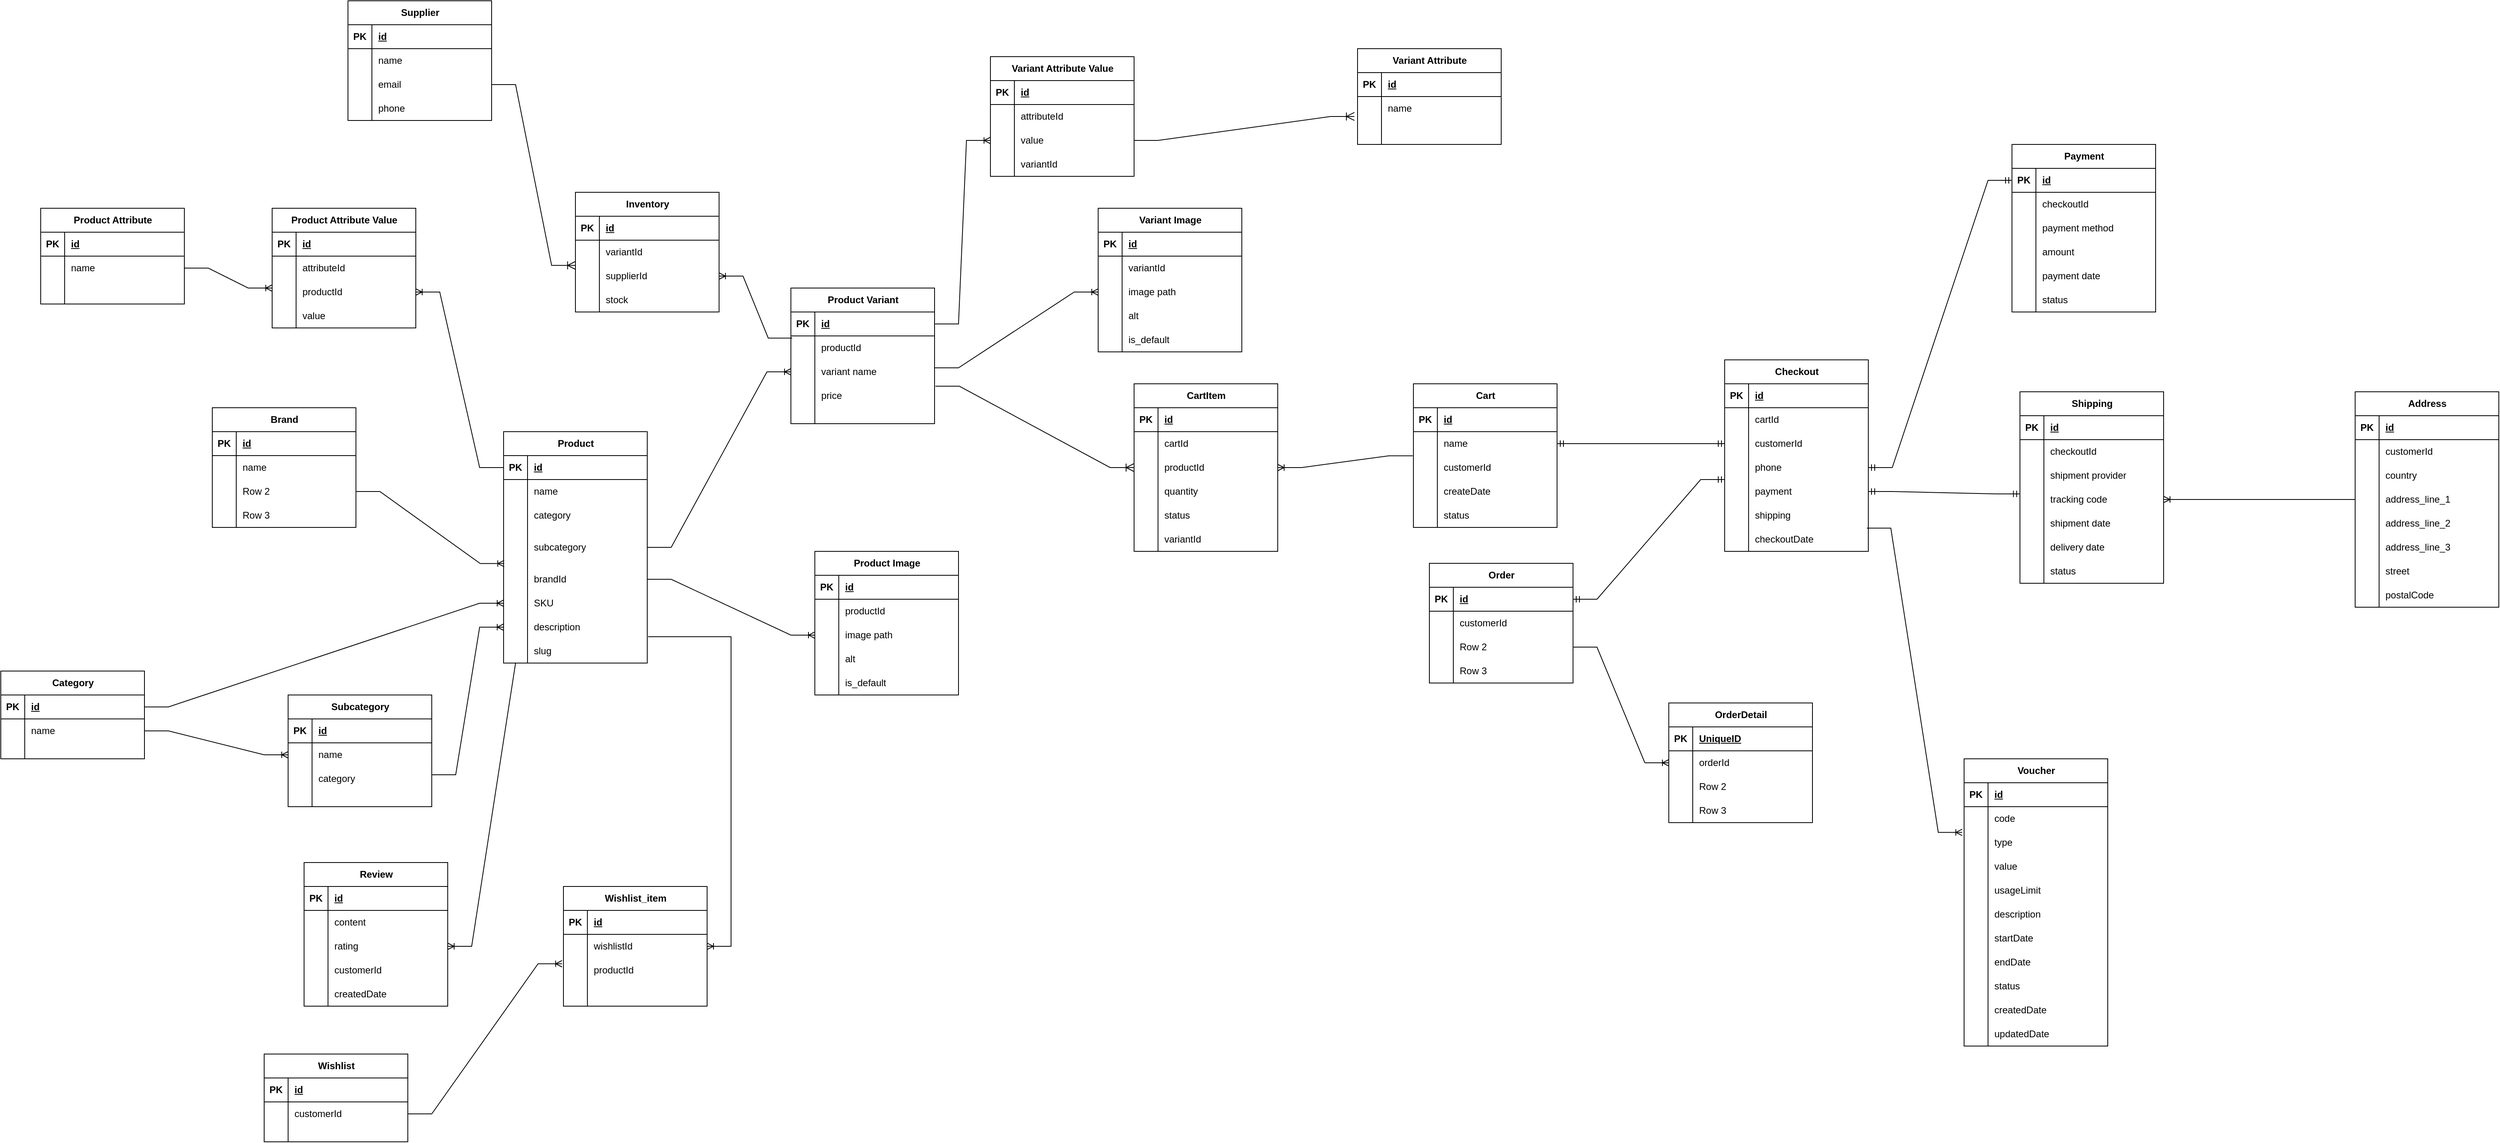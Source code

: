 <mxfile version="24.3.1" type="device">
  <diagram name="Page-1" id="PFdZFR-fakZHZPo7MVn-">
    <mxGraphModel dx="2465" dy="1975" grid="1" gridSize="10" guides="1" tooltips="1" connect="1" arrows="1" fold="1" page="1" pageScale="1" pageWidth="850" pageHeight="1100" math="0" shadow="0">
      <root>
        <mxCell id="0" />
        <mxCell id="1" parent="0" />
        <mxCell id="X2J3HlpYV9ABZ01AAZuB-29" value="Product" style="shape=table;startSize=30;container=1;collapsible=1;childLayout=tableLayout;fixedRows=1;rowLines=0;fontStyle=1;align=center;resizeLast=1;html=1;" parent="1" vertex="1">
          <mxGeometry x="350" y="-30" width="180" height="290" as="geometry" />
        </mxCell>
        <mxCell id="X2J3HlpYV9ABZ01AAZuB-30" value="" style="shape=tableRow;horizontal=0;startSize=0;swimlaneHead=0;swimlaneBody=0;fillColor=none;collapsible=0;dropTarget=0;points=[[0,0.5],[1,0.5]];portConstraint=eastwest;top=0;left=0;right=0;bottom=1;" parent="X2J3HlpYV9ABZ01AAZuB-29" vertex="1">
          <mxGeometry y="30" width="180" height="30" as="geometry" />
        </mxCell>
        <mxCell id="X2J3HlpYV9ABZ01AAZuB-31" value="PK" style="shape=partialRectangle;connectable=0;fillColor=none;top=0;left=0;bottom=0;right=0;fontStyle=1;overflow=hidden;whiteSpace=wrap;html=1;" parent="X2J3HlpYV9ABZ01AAZuB-30" vertex="1">
          <mxGeometry width="30" height="30" as="geometry">
            <mxRectangle width="30" height="30" as="alternateBounds" />
          </mxGeometry>
        </mxCell>
        <mxCell id="X2J3HlpYV9ABZ01AAZuB-32" value="id" style="shape=partialRectangle;connectable=0;fillColor=none;top=0;left=0;bottom=0;right=0;align=left;spacingLeft=6;fontStyle=5;overflow=hidden;whiteSpace=wrap;html=1;" parent="X2J3HlpYV9ABZ01AAZuB-30" vertex="1">
          <mxGeometry x="30" width="150" height="30" as="geometry">
            <mxRectangle width="150" height="30" as="alternateBounds" />
          </mxGeometry>
        </mxCell>
        <mxCell id="X2J3HlpYV9ABZ01AAZuB-33" value="" style="shape=tableRow;horizontal=0;startSize=0;swimlaneHead=0;swimlaneBody=0;fillColor=none;collapsible=0;dropTarget=0;points=[[0,0.5],[1,0.5]];portConstraint=eastwest;top=0;left=0;right=0;bottom=0;" parent="X2J3HlpYV9ABZ01AAZuB-29" vertex="1">
          <mxGeometry y="60" width="180" height="30" as="geometry" />
        </mxCell>
        <mxCell id="X2J3HlpYV9ABZ01AAZuB-34" value="" style="shape=partialRectangle;connectable=0;fillColor=none;top=0;left=0;bottom=0;right=0;editable=1;overflow=hidden;whiteSpace=wrap;html=1;" parent="X2J3HlpYV9ABZ01AAZuB-33" vertex="1">
          <mxGeometry width="30" height="30" as="geometry">
            <mxRectangle width="30" height="30" as="alternateBounds" />
          </mxGeometry>
        </mxCell>
        <mxCell id="X2J3HlpYV9ABZ01AAZuB-35" value="name" style="shape=partialRectangle;connectable=0;fillColor=none;top=0;left=0;bottom=0;right=0;align=left;spacingLeft=6;overflow=hidden;whiteSpace=wrap;html=1;" parent="X2J3HlpYV9ABZ01AAZuB-33" vertex="1">
          <mxGeometry x="30" width="150" height="30" as="geometry">
            <mxRectangle width="150" height="30" as="alternateBounds" />
          </mxGeometry>
        </mxCell>
        <mxCell id="X2J3HlpYV9ABZ01AAZuB-36" value="" style="shape=tableRow;horizontal=0;startSize=0;swimlaneHead=0;swimlaneBody=0;fillColor=none;collapsible=0;dropTarget=0;points=[[0,0.5],[1,0.5]];portConstraint=eastwest;top=0;left=0;right=0;bottom=0;" parent="X2J3HlpYV9ABZ01AAZuB-29" vertex="1">
          <mxGeometry y="90" width="180" height="30" as="geometry" />
        </mxCell>
        <mxCell id="X2J3HlpYV9ABZ01AAZuB-37" value="" style="shape=partialRectangle;connectable=0;fillColor=none;top=0;left=0;bottom=0;right=0;editable=1;overflow=hidden;whiteSpace=wrap;html=1;" parent="X2J3HlpYV9ABZ01AAZuB-36" vertex="1">
          <mxGeometry width="30" height="30" as="geometry">
            <mxRectangle width="30" height="30" as="alternateBounds" />
          </mxGeometry>
        </mxCell>
        <mxCell id="X2J3HlpYV9ABZ01AAZuB-38" value="category" style="shape=partialRectangle;connectable=0;fillColor=none;top=0;left=0;bottom=0;right=0;align=left;spacingLeft=6;overflow=hidden;whiteSpace=wrap;html=1;" parent="X2J3HlpYV9ABZ01AAZuB-36" vertex="1">
          <mxGeometry x="30" width="150" height="30" as="geometry">
            <mxRectangle width="150" height="30" as="alternateBounds" />
          </mxGeometry>
        </mxCell>
        <mxCell id="X2J3HlpYV9ABZ01AAZuB-39" value="" style="shape=tableRow;horizontal=0;startSize=0;swimlaneHead=0;swimlaneBody=0;fillColor=none;collapsible=0;dropTarget=0;points=[[0,0.5],[1,0.5]];portConstraint=eastwest;top=0;left=0;right=0;bottom=0;" parent="X2J3HlpYV9ABZ01AAZuB-29" vertex="1">
          <mxGeometry y="120" width="180" height="50" as="geometry" />
        </mxCell>
        <mxCell id="X2J3HlpYV9ABZ01AAZuB-40" value="" style="shape=partialRectangle;connectable=0;fillColor=none;top=0;left=0;bottom=0;right=0;editable=1;overflow=hidden;whiteSpace=wrap;html=1;" parent="X2J3HlpYV9ABZ01AAZuB-39" vertex="1">
          <mxGeometry width="30" height="50" as="geometry">
            <mxRectangle width="30" height="50" as="alternateBounds" />
          </mxGeometry>
        </mxCell>
        <mxCell id="X2J3HlpYV9ABZ01AAZuB-41" value="subcategory" style="shape=partialRectangle;connectable=0;fillColor=none;top=0;left=0;bottom=0;right=0;align=left;spacingLeft=6;overflow=hidden;whiteSpace=wrap;html=1;" parent="X2J3HlpYV9ABZ01AAZuB-39" vertex="1">
          <mxGeometry x="30" width="150" height="50" as="geometry">
            <mxRectangle width="150" height="50" as="alternateBounds" />
          </mxGeometry>
        </mxCell>
        <mxCell id="X2J3HlpYV9ABZ01AAZuB-42" value="" style="shape=tableRow;horizontal=0;startSize=0;swimlaneHead=0;swimlaneBody=0;fillColor=none;collapsible=0;dropTarget=0;points=[[0,0.5],[1,0.5]];portConstraint=eastwest;top=0;left=0;right=0;bottom=0;" parent="X2J3HlpYV9ABZ01AAZuB-29" vertex="1">
          <mxGeometry y="170" width="180" height="30" as="geometry" />
        </mxCell>
        <mxCell id="X2J3HlpYV9ABZ01AAZuB-43" value="" style="shape=partialRectangle;connectable=0;fillColor=none;top=0;left=0;bottom=0;right=0;editable=1;overflow=hidden;whiteSpace=wrap;html=1;" parent="X2J3HlpYV9ABZ01AAZuB-42" vertex="1">
          <mxGeometry width="30" height="30" as="geometry">
            <mxRectangle width="30" height="30" as="alternateBounds" />
          </mxGeometry>
        </mxCell>
        <mxCell id="X2J3HlpYV9ABZ01AAZuB-44" value="brandId" style="shape=partialRectangle;connectable=0;fillColor=none;top=0;left=0;bottom=0;right=0;align=left;spacingLeft=6;overflow=hidden;whiteSpace=wrap;html=1;" parent="X2J3HlpYV9ABZ01AAZuB-42" vertex="1">
          <mxGeometry x="30" width="150" height="30" as="geometry">
            <mxRectangle width="150" height="30" as="alternateBounds" />
          </mxGeometry>
        </mxCell>
        <mxCell id="X2J3HlpYV9ABZ01AAZuB-167" value="" style="shape=tableRow;horizontal=0;startSize=0;swimlaneHead=0;swimlaneBody=0;fillColor=none;collapsible=0;dropTarget=0;points=[[0,0.5],[1,0.5]];portConstraint=eastwest;top=0;left=0;right=0;bottom=0;" parent="X2J3HlpYV9ABZ01AAZuB-29" vertex="1">
          <mxGeometry y="200" width="180" height="30" as="geometry" />
        </mxCell>
        <mxCell id="X2J3HlpYV9ABZ01AAZuB-168" value="" style="shape=partialRectangle;connectable=0;fillColor=none;top=0;left=0;bottom=0;right=0;editable=1;overflow=hidden;whiteSpace=wrap;html=1;" parent="X2J3HlpYV9ABZ01AAZuB-167" vertex="1">
          <mxGeometry width="30" height="30" as="geometry">
            <mxRectangle width="30" height="30" as="alternateBounds" />
          </mxGeometry>
        </mxCell>
        <mxCell id="X2J3HlpYV9ABZ01AAZuB-169" value="SKU" style="shape=partialRectangle;connectable=0;fillColor=none;top=0;left=0;bottom=0;right=0;align=left;spacingLeft=6;overflow=hidden;whiteSpace=wrap;html=1;" parent="X2J3HlpYV9ABZ01AAZuB-167" vertex="1">
          <mxGeometry x="30" width="150" height="30" as="geometry">
            <mxRectangle width="150" height="30" as="alternateBounds" />
          </mxGeometry>
        </mxCell>
        <mxCell id="X2J3HlpYV9ABZ01AAZuB-170" value="" style="shape=tableRow;horizontal=0;startSize=0;swimlaneHead=0;swimlaneBody=0;fillColor=none;collapsible=0;dropTarget=0;points=[[0,0.5],[1,0.5]];portConstraint=eastwest;top=0;left=0;right=0;bottom=0;" parent="X2J3HlpYV9ABZ01AAZuB-29" vertex="1">
          <mxGeometry y="230" width="180" height="30" as="geometry" />
        </mxCell>
        <mxCell id="X2J3HlpYV9ABZ01AAZuB-171" value="" style="shape=partialRectangle;connectable=0;fillColor=none;top=0;left=0;bottom=0;right=0;editable=1;overflow=hidden;whiteSpace=wrap;html=1;" parent="X2J3HlpYV9ABZ01AAZuB-170" vertex="1">
          <mxGeometry width="30" height="30" as="geometry">
            <mxRectangle width="30" height="30" as="alternateBounds" />
          </mxGeometry>
        </mxCell>
        <mxCell id="X2J3HlpYV9ABZ01AAZuB-172" value="description" style="shape=partialRectangle;connectable=0;fillColor=none;top=0;left=0;bottom=0;right=0;align=left;spacingLeft=6;overflow=hidden;whiteSpace=wrap;html=1;" parent="X2J3HlpYV9ABZ01AAZuB-170" vertex="1">
          <mxGeometry x="30" width="150" height="30" as="geometry">
            <mxRectangle width="150" height="30" as="alternateBounds" />
          </mxGeometry>
        </mxCell>
        <mxCell id="X2J3HlpYV9ABZ01AAZuB-176" value="" style="shape=tableRow;horizontal=0;startSize=0;swimlaneHead=0;swimlaneBody=0;fillColor=none;collapsible=0;dropTarget=0;points=[[0,0.5],[1,0.5]];portConstraint=eastwest;top=0;left=0;right=0;bottom=0;" parent="X2J3HlpYV9ABZ01AAZuB-29" vertex="1">
          <mxGeometry y="260" width="180" height="30" as="geometry" />
        </mxCell>
        <mxCell id="X2J3HlpYV9ABZ01AAZuB-177" value="" style="shape=partialRectangle;connectable=0;fillColor=none;top=0;left=0;bottom=0;right=0;editable=1;overflow=hidden;whiteSpace=wrap;html=1;" parent="X2J3HlpYV9ABZ01AAZuB-176" vertex="1">
          <mxGeometry width="30" height="30" as="geometry">
            <mxRectangle width="30" height="30" as="alternateBounds" />
          </mxGeometry>
        </mxCell>
        <mxCell id="X2J3HlpYV9ABZ01AAZuB-178" value="slug" style="shape=partialRectangle;connectable=0;fillColor=none;top=0;left=0;bottom=0;right=0;align=left;spacingLeft=6;overflow=hidden;whiteSpace=wrap;html=1;" parent="X2J3HlpYV9ABZ01AAZuB-176" vertex="1">
          <mxGeometry x="30" width="150" height="30" as="geometry">
            <mxRectangle width="150" height="30" as="alternateBounds" />
          </mxGeometry>
        </mxCell>
        <mxCell id="X2J3HlpYV9ABZ01AAZuB-45" value="Category" style="shape=table;startSize=30;container=1;collapsible=1;childLayout=tableLayout;fixedRows=1;rowLines=0;fontStyle=1;align=center;resizeLast=1;html=1;" parent="1" vertex="1">
          <mxGeometry x="-280" y="270" width="180" height="110" as="geometry" />
        </mxCell>
        <mxCell id="X2J3HlpYV9ABZ01AAZuB-46" value="" style="shape=tableRow;horizontal=0;startSize=0;swimlaneHead=0;swimlaneBody=0;fillColor=none;collapsible=0;dropTarget=0;points=[[0,0.5],[1,0.5]];portConstraint=eastwest;top=0;left=0;right=0;bottom=1;" parent="X2J3HlpYV9ABZ01AAZuB-45" vertex="1">
          <mxGeometry y="30" width="180" height="30" as="geometry" />
        </mxCell>
        <mxCell id="X2J3HlpYV9ABZ01AAZuB-47" value="PK" style="shape=partialRectangle;connectable=0;fillColor=none;top=0;left=0;bottom=0;right=0;fontStyle=1;overflow=hidden;whiteSpace=wrap;html=1;" parent="X2J3HlpYV9ABZ01AAZuB-46" vertex="1">
          <mxGeometry width="30" height="30" as="geometry">
            <mxRectangle width="30" height="30" as="alternateBounds" />
          </mxGeometry>
        </mxCell>
        <mxCell id="X2J3HlpYV9ABZ01AAZuB-48" value="id" style="shape=partialRectangle;connectable=0;fillColor=none;top=0;left=0;bottom=0;right=0;align=left;spacingLeft=6;fontStyle=5;overflow=hidden;whiteSpace=wrap;html=1;" parent="X2J3HlpYV9ABZ01AAZuB-46" vertex="1">
          <mxGeometry x="30" width="150" height="30" as="geometry">
            <mxRectangle width="150" height="30" as="alternateBounds" />
          </mxGeometry>
        </mxCell>
        <mxCell id="X2J3HlpYV9ABZ01AAZuB-49" value="" style="shape=tableRow;horizontal=0;startSize=0;swimlaneHead=0;swimlaneBody=0;fillColor=none;collapsible=0;dropTarget=0;points=[[0,0.5],[1,0.5]];portConstraint=eastwest;top=0;left=0;right=0;bottom=0;" parent="X2J3HlpYV9ABZ01AAZuB-45" vertex="1">
          <mxGeometry y="60" width="180" height="30" as="geometry" />
        </mxCell>
        <mxCell id="X2J3HlpYV9ABZ01AAZuB-50" value="" style="shape=partialRectangle;connectable=0;fillColor=none;top=0;left=0;bottom=0;right=0;editable=1;overflow=hidden;whiteSpace=wrap;html=1;" parent="X2J3HlpYV9ABZ01AAZuB-49" vertex="1">
          <mxGeometry width="30" height="30" as="geometry">
            <mxRectangle width="30" height="30" as="alternateBounds" />
          </mxGeometry>
        </mxCell>
        <mxCell id="X2J3HlpYV9ABZ01AAZuB-51" value="name" style="shape=partialRectangle;connectable=0;fillColor=none;top=0;left=0;bottom=0;right=0;align=left;spacingLeft=6;overflow=hidden;whiteSpace=wrap;html=1;" parent="X2J3HlpYV9ABZ01AAZuB-49" vertex="1">
          <mxGeometry x="30" width="150" height="30" as="geometry">
            <mxRectangle width="150" height="30" as="alternateBounds" />
          </mxGeometry>
        </mxCell>
        <mxCell id="X2J3HlpYV9ABZ01AAZuB-55" value="" style="shape=tableRow;horizontal=0;startSize=0;swimlaneHead=0;swimlaneBody=0;fillColor=none;collapsible=0;dropTarget=0;points=[[0,0.5],[1,0.5]];portConstraint=eastwest;top=0;left=0;right=0;bottom=0;" parent="X2J3HlpYV9ABZ01AAZuB-45" vertex="1">
          <mxGeometry y="90" width="180" height="20" as="geometry" />
        </mxCell>
        <mxCell id="X2J3HlpYV9ABZ01AAZuB-56" value="" style="shape=partialRectangle;connectable=0;fillColor=none;top=0;left=0;bottom=0;right=0;editable=1;overflow=hidden;whiteSpace=wrap;html=1;" parent="X2J3HlpYV9ABZ01AAZuB-55" vertex="1">
          <mxGeometry width="30" height="20" as="geometry">
            <mxRectangle width="30" height="20" as="alternateBounds" />
          </mxGeometry>
        </mxCell>
        <mxCell id="X2J3HlpYV9ABZ01AAZuB-57" value="" style="shape=partialRectangle;connectable=0;fillColor=none;top=0;left=0;bottom=0;right=0;align=left;spacingLeft=6;overflow=hidden;whiteSpace=wrap;html=1;" parent="X2J3HlpYV9ABZ01AAZuB-55" vertex="1">
          <mxGeometry x="30" width="150" height="20" as="geometry">
            <mxRectangle width="150" height="20" as="alternateBounds" />
          </mxGeometry>
        </mxCell>
        <mxCell id="X2J3HlpYV9ABZ01AAZuB-58" value="Subcategory" style="shape=table;startSize=30;container=1;collapsible=1;childLayout=tableLayout;fixedRows=1;rowLines=0;fontStyle=1;align=center;resizeLast=1;html=1;" parent="1" vertex="1">
          <mxGeometry x="80" y="300" width="180" height="140" as="geometry" />
        </mxCell>
        <mxCell id="X2J3HlpYV9ABZ01AAZuB-59" value="" style="shape=tableRow;horizontal=0;startSize=0;swimlaneHead=0;swimlaneBody=0;fillColor=none;collapsible=0;dropTarget=0;points=[[0,0.5],[1,0.5]];portConstraint=eastwest;top=0;left=0;right=0;bottom=1;" parent="X2J3HlpYV9ABZ01AAZuB-58" vertex="1">
          <mxGeometry y="30" width="180" height="30" as="geometry" />
        </mxCell>
        <mxCell id="X2J3HlpYV9ABZ01AAZuB-60" value="PK" style="shape=partialRectangle;connectable=0;fillColor=none;top=0;left=0;bottom=0;right=0;fontStyle=1;overflow=hidden;whiteSpace=wrap;html=1;" parent="X2J3HlpYV9ABZ01AAZuB-59" vertex="1">
          <mxGeometry width="30" height="30" as="geometry">
            <mxRectangle width="30" height="30" as="alternateBounds" />
          </mxGeometry>
        </mxCell>
        <mxCell id="X2J3HlpYV9ABZ01AAZuB-61" value="id" style="shape=partialRectangle;connectable=0;fillColor=none;top=0;left=0;bottom=0;right=0;align=left;spacingLeft=6;fontStyle=5;overflow=hidden;whiteSpace=wrap;html=1;" parent="X2J3HlpYV9ABZ01AAZuB-59" vertex="1">
          <mxGeometry x="30" width="150" height="30" as="geometry">
            <mxRectangle width="150" height="30" as="alternateBounds" />
          </mxGeometry>
        </mxCell>
        <mxCell id="X2J3HlpYV9ABZ01AAZuB-62" value="" style="shape=tableRow;horizontal=0;startSize=0;swimlaneHead=0;swimlaneBody=0;fillColor=none;collapsible=0;dropTarget=0;points=[[0,0.5],[1,0.5]];portConstraint=eastwest;top=0;left=0;right=0;bottom=0;" parent="X2J3HlpYV9ABZ01AAZuB-58" vertex="1">
          <mxGeometry y="60" width="180" height="30" as="geometry" />
        </mxCell>
        <mxCell id="X2J3HlpYV9ABZ01AAZuB-63" value="" style="shape=partialRectangle;connectable=0;fillColor=none;top=0;left=0;bottom=0;right=0;editable=1;overflow=hidden;whiteSpace=wrap;html=1;" parent="X2J3HlpYV9ABZ01AAZuB-62" vertex="1">
          <mxGeometry width="30" height="30" as="geometry">
            <mxRectangle width="30" height="30" as="alternateBounds" />
          </mxGeometry>
        </mxCell>
        <mxCell id="X2J3HlpYV9ABZ01AAZuB-64" value="name" style="shape=partialRectangle;connectable=0;fillColor=none;top=0;left=0;bottom=0;right=0;align=left;spacingLeft=6;overflow=hidden;whiteSpace=wrap;html=1;" parent="X2J3HlpYV9ABZ01AAZuB-62" vertex="1">
          <mxGeometry x="30" width="150" height="30" as="geometry">
            <mxRectangle width="150" height="30" as="alternateBounds" />
          </mxGeometry>
        </mxCell>
        <mxCell id="X2J3HlpYV9ABZ01AAZuB-65" value="" style="shape=tableRow;horizontal=0;startSize=0;swimlaneHead=0;swimlaneBody=0;fillColor=none;collapsible=0;dropTarget=0;points=[[0,0.5],[1,0.5]];portConstraint=eastwest;top=0;left=0;right=0;bottom=0;" parent="X2J3HlpYV9ABZ01AAZuB-58" vertex="1">
          <mxGeometry y="90" width="180" height="30" as="geometry" />
        </mxCell>
        <mxCell id="X2J3HlpYV9ABZ01AAZuB-66" value="" style="shape=partialRectangle;connectable=0;fillColor=none;top=0;left=0;bottom=0;right=0;editable=1;overflow=hidden;whiteSpace=wrap;html=1;" parent="X2J3HlpYV9ABZ01AAZuB-65" vertex="1">
          <mxGeometry width="30" height="30" as="geometry">
            <mxRectangle width="30" height="30" as="alternateBounds" />
          </mxGeometry>
        </mxCell>
        <mxCell id="X2J3HlpYV9ABZ01AAZuB-67" value="category" style="shape=partialRectangle;connectable=0;fillColor=none;top=0;left=0;bottom=0;right=0;align=left;spacingLeft=6;overflow=hidden;whiteSpace=wrap;html=1;" parent="X2J3HlpYV9ABZ01AAZuB-65" vertex="1">
          <mxGeometry x="30" width="150" height="30" as="geometry">
            <mxRectangle width="150" height="30" as="alternateBounds" />
          </mxGeometry>
        </mxCell>
        <mxCell id="X2J3HlpYV9ABZ01AAZuB-68" value="" style="shape=tableRow;horizontal=0;startSize=0;swimlaneHead=0;swimlaneBody=0;fillColor=none;collapsible=0;dropTarget=0;points=[[0,0.5],[1,0.5]];portConstraint=eastwest;top=0;left=0;right=0;bottom=0;" parent="X2J3HlpYV9ABZ01AAZuB-58" vertex="1">
          <mxGeometry y="120" width="180" height="20" as="geometry" />
        </mxCell>
        <mxCell id="X2J3HlpYV9ABZ01AAZuB-69" value="" style="shape=partialRectangle;connectable=0;fillColor=none;top=0;left=0;bottom=0;right=0;editable=1;overflow=hidden;whiteSpace=wrap;html=1;" parent="X2J3HlpYV9ABZ01AAZuB-68" vertex="1">
          <mxGeometry width="30" height="20" as="geometry">
            <mxRectangle width="30" height="20" as="alternateBounds" />
          </mxGeometry>
        </mxCell>
        <mxCell id="X2J3HlpYV9ABZ01AAZuB-70" value="" style="shape=partialRectangle;connectable=0;fillColor=none;top=0;left=0;bottom=0;right=0;align=left;spacingLeft=6;overflow=hidden;whiteSpace=wrap;html=1;" parent="X2J3HlpYV9ABZ01AAZuB-68" vertex="1">
          <mxGeometry x="30" width="150" height="20" as="geometry">
            <mxRectangle width="150" height="20" as="alternateBounds" />
          </mxGeometry>
        </mxCell>
        <mxCell id="X2J3HlpYV9ABZ01AAZuB-71" value="Cart" style="shape=table;startSize=30;container=1;collapsible=1;childLayout=tableLayout;fixedRows=1;rowLines=0;fontStyle=1;align=center;resizeLast=1;html=1;" parent="1" vertex="1">
          <mxGeometry x="1490" y="-90" width="180" height="180" as="geometry" />
        </mxCell>
        <mxCell id="X2J3HlpYV9ABZ01AAZuB-72" value="" style="shape=tableRow;horizontal=0;startSize=0;swimlaneHead=0;swimlaneBody=0;fillColor=none;collapsible=0;dropTarget=0;points=[[0,0.5],[1,0.5]];portConstraint=eastwest;top=0;left=0;right=0;bottom=1;" parent="X2J3HlpYV9ABZ01AAZuB-71" vertex="1">
          <mxGeometry y="30" width="180" height="30" as="geometry" />
        </mxCell>
        <mxCell id="X2J3HlpYV9ABZ01AAZuB-73" value="PK" style="shape=partialRectangle;connectable=0;fillColor=none;top=0;left=0;bottom=0;right=0;fontStyle=1;overflow=hidden;whiteSpace=wrap;html=1;" parent="X2J3HlpYV9ABZ01AAZuB-72" vertex="1">
          <mxGeometry width="30" height="30" as="geometry">
            <mxRectangle width="30" height="30" as="alternateBounds" />
          </mxGeometry>
        </mxCell>
        <mxCell id="X2J3HlpYV9ABZ01AAZuB-74" value="id" style="shape=partialRectangle;connectable=0;fillColor=none;top=0;left=0;bottom=0;right=0;align=left;spacingLeft=6;fontStyle=5;overflow=hidden;whiteSpace=wrap;html=1;" parent="X2J3HlpYV9ABZ01AAZuB-72" vertex="1">
          <mxGeometry x="30" width="150" height="30" as="geometry">
            <mxRectangle width="150" height="30" as="alternateBounds" />
          </mxGeometry>
        </mxCell>
        <mxCell id="X2J3HlpYV9ABZ01AAZuB-75" value="" style="shape=tableRow;horizontal=0;startSize=0;swimlaneHead=0;swimlaneBody=0;fillColor=none;collapsible=0;dropTarget=0;points=[[0,0.5],[1,0.5]];portConstraint=eastwest;top=0;left=0;right=0;bottom=0;" parent="X2J3HlpYV9ABZ01AAZuB-71" vertex="1">
          <mxGeometry y="60" width="180" height="30" as="geometry" />
        </mxCell>
        <mxCell id="X2J3HlpYV9ABZ01AAZuB-76" value="" style="shape=partialRectangle;connectable=0;fillColor=none;top=0;left=0;bottom=0;right=0;editable=1;overflow=hidden;whiteSpace=wrap;html=1;" parent="X2J3HlpYV9ABZ01AAZuB-75" vertex="1">
          <mxGeometry width="30" height="30" as="geometry">
            <mxRectangle width="30" height="30" as="alternateBounds" />
          </mxGeometry>
        </mxCell>
        <mxCell id="X2J3HlpYV9ABZ01AAZuB-77" value="name" style="shape=partialRectangle;connectable=0;fillColor=none;top=0;left=0;bottom=0;right=0;align=left;spacingLeft=6;overflow=hidden;whiteSpace=wrap;html=1;" parent="X2J3HlpYV9ABZ01AAZuB-75" vertex="1">
          <mxGeometry x="30" width="150" height="30" as="geometry">
            <mxRectangle width="150" height="30" as="alternateBounds" />
          </mxGeometry>
        </mxCell>
        <mxCell id="X2J3HlpYV9ABZ01AAZuB-78" value="" style="shape=tableRow;horizontal=0;startSize=0;swimlaneHead=0;swimlaneBody=0;fillColor=none;collapsible=0;dropTarget=0;points=[[0,0.5],[1,0.5]];portConstraint=eastwest;top=0;left=0;right=0;bottom=0;" parent="X2J3HlpYV9ABZ01AAZuB-71" vertex="1">
          <mxGeometry y="90" width="180" height="30" as="geometry" />
        </mxCell>
        <mxCell id="X2J3HlpYV9ABZ01AAZuB-79" value="" style="shape=partialRectangle;connectable=0;fillColor=none;top=0;left=0;bottom=0;right=0;editable=1;overflow=hidden;whiteSpace=wrap;html=1;" parent="X2J3HlpYV9ABZ01AAZuB-78" vertex="1">
          <mxGeometry width="30" height="30" as="geometry">
            <mxRectangle width="30" height="30" as="alternateBounds" />
          </mxGeometry>
        </mxCell>
        <mxCell id="X2J3HlpYV9ABZ01AAZuB-80" value="customerId" style="shape=partialRectangle;connectable=0;fillColor=none;top=0;left=0;bottom=0;right=0;align=left;spacingLeft=6;overflow=hidden;whiteSpace=wrap;html=1;" parent="X2J3HlpYV9ABZ01AAZuB-78" vertex="1">
          <mxGeometry x="30" width="150" height="30" as="geometry">
            <mxRectangle width="150" height="30" as="alternateBounds" />
          </mxGeometry>
        </mxCell>
        <mxCell id="X2J3HlpYV9ABZ01AAZuB-81" value="" style="shape=tableRow;horizontal=0;startSize=0;swimlaneHead=0;swimlaneBody=0;fillColor=none;collapsible=0;dropTarget=0;points=[[0,0.5],[1,0.5]];portConstraint=eastwest;top=0;left=0;right=0;bottom=0;" parent="X2J3HlpYV9ABZ01AAZuB-71" vertex="1">
          <mxGeometry y="120" width="180" height="30" as="geometry" />
        </mxCell>
        <mxCell id="X2J3HlpYV9ABZ01AAZuB-82" value="" style="shape=partialRectangle;connectable=0;fillColor=none;top=0;left=0;bottom=0;right=0;editable=1;overflow=hidden;whiteSpace=wrap;html=1;" parent="X2J3HlpYV9ABZ01AAZuB-81" vertex="1">
          <mxGeometry width="30" height="30" as="geometry">
            <mxRectangle width="30" height="30" as="alternateBounds" />
          </mxGeometry>
        </mxCell>
        <mxCell id="X2J3HlpYV9ABZ01AAZuB-83" value="createDate" style="shape=partialRectangle;connectable=0;fillColor=none;top=0;left=0;bottom=0;right=0;align=left;spacingLeft=6;overflow=hidden;whiteSpace=wrap;html=1;" parent="X2J3HlpYV9ABZ01AAZuB-81" vertex="1">
          <mxGeometry x="30" width="150" height="30" as="geometry">
            <mxRectangle width="150" height="30" as="alternateBounds" />
          </mxGeometry>
        </mxCell>
        <mxCell id="3lgtqhEvjCxA8eLwmw1s-2" value="" style="shape=tableRow;horizontal=0;startSize=0;swimlaneHead=0;swimlaneBody=0;fillColor=none;collapsible=0;dropTarget=0;points=[[0,0.5],[1,0.5]];portConstraint=eastwest;top=0;left=0;right=0;bottom=0;" parent="X2J3HlpYV9ABZ01AAZuB-71" vertex="1">
          <mxGeometry y="150" width="180" height="30" as="geometry" />
        </mxCell>
        <mxCell id="3lgtqhEvjCxA8eLwmw1s-3" value="" style="shape=partialRectangle;connectable=0;fillColor=none;top=0;left=0;bottom=0;right=0;editable=1;overflow=hidden;whiteSpace=wrap;html=1;" parent="3lgtqhEvjCxA8eLwmw1s-2" vertex="1">
          <mxGeometry width="30" height="30" as="geometry">
            <mxRectangle width="30" height="30" as="alternateBounds" />
          </mxGeometry>
        </mxCell>
        <mxCell id="3lgtqhEvjCxA8eLwmw1s-4" value="status" style="shape=partialRectangle;connectable=0;fillColor=none;top=0;left=0;bottom=0;right=0;align=left;spacingLeft=6;overflow=hidden;whiteSpace=wrap;html=1;" parent="3lgtqhEvjCxA8eLwmw1s-2" vertex="1">
          <mxGeometry x="30" width="150" height="30" as="geometry">
            <mxRectangle width="150" height="30" as="alternateBounds" />
          </mxGeometry>
        </mxCell>
        <mxCell id="X2J3HlpYV9ABZ01AAZuB-84" value="CartItem" style="shape=table;startSize=30;container=1;collapsible=1;childLayout=tableLayout;fixedRows=1;rowLines=0;fontStyle=1;align=center;resizeLast=1;html=1;" parent="1" vertex="1">
          <mxGeometry x="1140" y="-90" width="180" height="210" as="geometry" />
        </mxCell>
        <mxCell id="X2J3HlpYV9ABZ01AAZuB-85" value="" style="shape=tableRow;horizontal=0;startSize=0;swimlaneHead=0;swimlaneBody=0;fillColor=none;collapsible=0;dropTarget=0;points=[[0,0.5],[1,0.5]];portConstraint=eastwest;top=0;left=0;right=0;bottom=1;" parent="X2J3HlpYV9ABZ01AAZuB-84" vertex="1">
          <mxGeometry y="30" width="180" height="30" as="geometry" />
        </mxCell>
        <mxCell id="X2J3HlpYV9ABZ01AAZuB-86" value="PK" style="shape=partialRectangle;connectable=0;fillColor=none;top=0;left=0;bottom=0;right=0;fontStyle=1;overflow=hidden;whiteSpace=wrap;html=1;" parent="X2J3HlpYV9ABZ01AAZuB-85" vertex="1">
          <mxGeometry width="30" height="30" as="geometry">
            <mxRectangle width="30" height="30" as="alternateBounds" />
          </mxGeometry>
        </mxCell>
        <mxCell id="X2J3HlpYV9ABZ01AAZuB-87" value="id" style="shape=partialRectangle;connectable=0;fillColor=none;top=0;left=0;bottom=0;right=0;align=left;spacingLeft=6;fontStyle=5;overflow=hidden;whiteSpace=wrap;html=1;" parent="X2J3HlpYV9ABZ01AAZuB-85" vertex="1">
          <mxGeometry x="30" width="150" height="30" as="geometry">
            <mxRectangle width="150" height="30" as="alternateBounds" />
          </mxGeometry>
        </mxCell>
        <mxCell id="X2J3HlpYV9ABZ01AAZuB-88" value="" style="shape=tableRow;horizontal=0;startSize=0;swimlaneHead=0;swimlaneBody=0;fillColor=none;collapsible=0;dropTarget=0;points=[[0,0.5],[1,0.5]];portConstraint=eastwest;top=0;left=0;right=0;bottom=0;" parent="X2J3HlpYV9ABZ01AAZuB-84" vertex="1">
          <mxGeometry y="60" width="180" height="30" as="geometry" />
        </mxCell>
        <mxCell id="X2J3HlpYV9ABZ01AAZuB-89" value="" style="shape=partialRectangle;connectable=0;fillColor=none;top=0;left=0;bottom=0;right=0;editable=1;overflow=hidden;whiteSpace=wrap;html=1;" parent="X2J3HlpYV9ABZ01AAZuB-88" vertex="1">
          <mxGeometry width="30" height="30" as="geometry">
            <mxRectangle width="30" height="30" as="alternateBounds" />
          </mxGeometry>
        </mxCell>
        <mxCell id="X2J3HlpYV9ABZ01AAZuB-90" value="cartId" style="shape=partialRectangle;connectable=0;fillColor=none;top=0;left=0;bottom=0;right=0;align=left;spacingLeft=6;overflow=hidden;whiteSpace=wrap;html=1;" parent="X2J3HlpYV9ABZ01AAZuB-88" vertex="1">
          <mxGeometry x="30" width="150" height="30" as="geometry">
            <mxRectangle width="150" height="30" as="alternateBounds" />
          </mxGeometry>
        </mxCell>
        <mxCell id="X2J3HlpYV9ABZ01AAZuB-91" value="" style="shape=tableRow;horizontal=0;startSize=0;swimlaneHead=0;swimlaneBody=0;fillColor=none;collapsible=0;dropTarget=0;points=[[0,0.5],[1,0.5]];portConstraint=eastwest;top=0;left=0;right=0;bottom=0;" parent="X2J3HlpYV9ABZ01AAZuB-84" vertex="1">
          <mxGeometry y="90" width="180" height="30" as="geometry" />
        </mxCell>
        <mxCell id="X2J3HlpYV9ABZ01AAZuB-92" value="" style="shape=partialRectangle;connectable=0;fillColor=none;top=0;left=0;bottom=0;right=0;editable=1;overflow=hidden;whiteSpace=wrap;html=1;" parent="X2J3HlpYV9ABZ01AAZuB-91" vertex="1">
          <mxGeometry width="30" height="30" as="geometry">
            <mxRectangle width="30" height="30" as="alternateBounds" />
          </mxGeometry>
        </mxCell>
        <mxCell id="X2J3HlpYV9ABZ01AAZuB-93" value="productId" style="shape=partialRectangle;connectable=0;fillColor=none;top=0;left=0;bottom=0;right=0;align=left;spacingLeft=6;overflow=hidden;whiteSpace=wrap;html=1;" parent="X2J3HlpYV9ABZ01AAZuB-91" vertex="1">
          <mxGeometry x="30" width="150" height="30" as="geometry">
            <mxRectangle width="150" height="30" as="alternateBounds" />
          </mxGeometry>
        </mxCell>
        <mxCell id="X2J3HlpYV9ABZ01AAZuB-94" value="" style="shape=tableRow;horizontal=0;startSize=0;swimlaneHead=0;swimlaneBody=0;fillColor=none;collapsible=0;dropTarget=0;points=[[0,0.5],[1,0.5]];portConstraint=eastwest;top=0;left=0;right=0;bottom=0;" parent="X2J3HlpYV9ABZ01AAZuB-84" vertex="1">
          <mxGeometry y="120" width="180" height="30" as="geometry" />
        </mxCell>
        <mxCell id="X2J3HlpYV9ABZ01AAZuB-95" value="" style="shape=partialRectangle;connectable=0;fillColor=none;top=0;left=0;bottom=0;right=0;editable=1;overflow=hidden;whiteSpace=wrap;html=1;" parent="X2J3HlpYV9ABZ01AAZuB-94" vertex="1">
          <mxGeometry width="30" height="30" as="geometry">
            <mxRectangle width="30" height="30" as="alternateBounds" />
          </mxGeometry>
        </mxCell>
        <mxCell id="X2J3HlpYV9ABZ01AAZuB-96" value="quantity" style="shape=partialRectangle;connectable=0;fillColor=none;top=0;left=0;bottom=0;right=0;align=left;spacingLeft=6;overflow=hidden;whiteSpace=wrap;html=1;" parent="X2J3HlpYV9ABZ01AAZuB-94" vertex="1">
          <mxGeometry x="30" width="150" height="30" as="geometry">
            <mxRectangle width="150" height="30" as="alternateBounds" />
          </mxGeometry>
        </mxCell>
        <mxCell id="3lgtqhEvjCxA8eLwmw1s-5" value="" style="shape=tableRow;horizontal=0;startSize=0;swimlaneHead=0;swimlaneBody=0;fillColor=none;collapsible=0;dropTarget=0;points=[[0,0.5],[1,0.5]];portConstraint=eastwest;top=0;left=0;right=0;bottom=0;" parent="X2J3HlpYV9ABZ01AAZuB-84" vertex="1">
          <mxGeometry y="150" width="180" height="30" as="geometry" />
        </mxCell>
        <mxCell id="3lgtqhEvjCxA8eLwmw1s-6" value="" style="shape=partialRectangle;connectable=0;fillColor=none;top=0;left=0;bottom=0;right=0;editable=1;overflow=hidden;whiteSpace=wrap;html=1;" parent="3lgtqhEvjCxA8eLwmw1s-5" vertex="1">
          <mxGeometry width="30" height="30" as="geometry">
            <mxRectangle width="30" height="30" as="alternateBounds" />
          </mxGeometry>
        </mxCell>
        <mxCell id="3lgtqhEvjCxA8eLwmw1s-7" value="status" style="shape=partialRectangle;connectable=0;fillColor=none;top=0;left=0;bottom=0;right=0;align=left;spacingLeft=6;overflow=hidden;whiteSpace=wrap;html=1;" parent="3lgtqhEvjCxA8eLwmw1s-5" vertex="1">
          <mxGeometry x="30" width="150" height="30" as="geometry">
            <mxRectangle width="150" height="30" as="alternateBounds" />
          </mxGeometry>
        </mxCell>
        <mxCell id="ehL5Byo3Lr3kjM0GRPUE-4" value="" style="shape=tableRow;horizontal=0;startSize=0;swimlaneHead=0;swimlaneBody=0;fillColor=none;collapsible=0;dropTarget=0;points=[[0,0.5],[1,0.5]];portConstraint=eastwest;top=0;left=0;right=0;bottom=0;" vertex="1" parent="X2J3HlpYV9ABZ01AAZuB-84">
          <mxGeometry y="180" width="180" height="30" as="geometry" />
        </mxCell>
        <mxCell id="ehL5Byo3Lr3kjM0GRPUE-5" value="" style="shape=partialRectangle;connectable=0;fillColor=none;top=0;left=0;bottom=0;right=0;editable=1;overflow=hidden;whiteSpace=wrap;html=1;" vertex="1" parent="ehL5Byo3Lr3kjM0GRPUE-4">
          <mxGeometry width="30" height="30" as="geometry">
            <mxRectangle width="30" height="30" as="alternateBounds" />
          </mxGeometry>
        </mxCell>
        <mxCell id="ehL5Byo3Lr3kjM0GRPUE-6" value="variantId" style="shape=partialRectangle;connectable=0;fillColor=none;top=0;left=0;bottom=0;right=0;align=left;spacingLeft=6;overflow=hidden;whiteSpace=wrap;html=1;" vertex="1" parent="ehL5Byo3Lr3kjM0GRPUE-4">
          <mxGeometry x="30" width="150" height="30" as="geometry">
            <mxRectangle width="150" height="30" as="alternateBounds" />
          </mxGeometry>
        </mxCell>
        <mxCell id="X2J3HlpYV9ABZ01AAZuB-97" value="Checkout" style="shape=table;startSize=30;container=1;collapsible=1;childLayout=tableLayout;fixedRows=1;rowLines=0;fontStyle=1;align=center;resizeLast=1;html=1;" parent="1" vertex="1">
          <mxGeometry x="1880" y="-120" width="180" height="240" as="geometry" />
        </mxCell>
        <mxCell id="X2J3HlpYV9ABZ01AAZuB-98" value="" style="shape=tableRow;horizontal=0;startSize=0;swimlaneHead=0;swimlaneBody=0;fillColor=none;collapsible=0;dropTarget=0;points=[[0,0.5],[1,0.5]];portConstraint=eastwest;top=0;left=0;right=0;bottom=1;" parent="X2J3HlpYV9ABZ01AAZuB-97" vertex="1">
          <mxGeometry y="30" width="180" height="30" as="geometry" />
        </mxCell>
        <mxCell id="X2J3HlpYV9ABZ01AAZuB-99" value="PK" style="shape=partialRectangle;connectable=0;fillColor=none;top=0;left=0;bottom=0;right=0;fontStyle=1;overflow=hidden;whiteSpace=wrap;html=1;" parent="X2J3HlpYV9ABZ01AAZuB-98" vertex="1">
          <mxGeometry width="30" height="30" as="geometry">
            <mxRectangle width="30" height="30" as="alternateBounds" />
          </mxGeometry>
        </mxCell>
        <mxCell id="X2J3HlpYV9ABZ01AAZuB-100" value="id" style="shape=partialRectangle;connectable=0;fillColor=none;top=0;left=0;bottom=0;right=0;align=left;spacingLeft=6;fontStyle=5;overflow=hidden;whiteSpace=wrap;html=1;" parent="X2J3HlpYV9ABZ01AAZuB-98" vertex="1">
          <mxGeometry x="30" width="150" height="30" as="geometry">
            <mxRectangle width="150" height="30" as="alternateBounds" />
          </mxGeometry>
        </mxCell>
        <mxCell id="X2J3HlpYV9ABZ01AAZuB-101" value="" style="shape=tableRow;horizontal=0;startSize=0;swimlaneHead=0;swimlaneBody=0;fillColor=none;collapsible=0;dropTarget=0;points=[[0,0.5],[1,0.5]];portConstraint=eastwest;top=0;left=0;right=0;bottom=0;" parent="X2J3HlpYV9ABZ01AAZuB-97" vertex="1">
          <mxGeometry y="60" width="180" height="30" as="geometry" />
        </mxCell>
        <mxCell id="X2J3HlpYV9ABZ01AAZuB-102" value="" style="shape=partialRectangle;connectable=0;fillColor=none;top=0;left=0;bottom=0;right=0;editable=1;overflow=hidden;whiteSpace=wrap;html=1;" parent="X2J3HlpYV9ABZ01AAZuB-101" vertex="1">
          <mxGeometry width="30" height="30" as="geometry">
            <mxRectangle width="30" height="30" as="alternateBounds" />
          </mxGeometry>
        </mxCell>
        <mxCell id="X2J3HlpYV9ABZ01AAZuB-103" value="cartId" style="shape=partialRectangle;connectable=0;fillColor=none;top=0;left=0;bottom=0;right=0;align=left;spacingLeft=6;overflow=hidden;whiteSpace=wrap;html=1;" parent="X2J3HlpYV9ABZ01AAZuB-101" vertex="1">
          <mxGeometry x="30" width="150" height="30" as="geometry">
            <mxRectangle width="150" height="30" as="alternateBounds" />
          </mxGeometry>
        </mxCell>
        <mxCell id="X2J3HlpYV9ABZ01AAZuB-104" value="" style="shape=tableRow;horizontal=0;startSize=0;swimlaneHead=0;swimlaneBody=0;fillColor=none;collapsible=0;dropTarget=0;points=[[0,0.5],[1,0.5]];portConstraint=eastwest;top=0;left=0;right=0;bottom=0;" parent="X2J3HlpYV9ABZ01AAZuB-97" vertex="1">
          <mxGeometry y="90" width="180" height="30" as="geometry" />
        </mxCell>
        <mxCell id="X2J3HlpYV9ABZ01AAZuB-105" value="" style="shape=partialRectangle;connectable=0;fillColor=none;top=0;left=0;bottom=0;right=0;editable=1;overflow=hidden;whiteSpace=wrap;html=1;" parent="X2J3HlpYV9ABZ01AAZuB-104" vertex="1">
          <mxGeometry width="30" height="30" as="geometry">
            <mxRectangle width="30" height="30" as="alternateBounds" />
          </mxGeometry>
        </mxCell>
        <mxCell id="X2J3HlpYV9ABZ01AAZuB-106" value="customerId" style="shape=partialRectangle;connectable=0;fillColor=none;top=0;left=0;bottom=0;right=0;align=left;spacingLeft=6;overflow=hidden;whiteSpace=wrap;html=1;" parent="X2J3HlpYV9ABZ01AAZuB-104" vertex="1">
          <mxGeometry x="30" width="150" height="30" as="geometry">
            <mxRectangle width="150" height="30" as="alternateBounds" />
          </mxGeometry>
        </mxCell>
        <mxCell id="X2J3HlpYV9ABZ01AAZuB-107" value="" style="shape=tableRow;horizontal=0;startSize=0;swimlaneHead=0;swimlaneBody=0;fillColor=none;collapsible=0;dropTarget=0;points=[[0,0.5],[1,0.5]];portConstraint=eastwest;top=0;left=0;right=0;bottom=0;" parent="X2J3HlpYV9ABZ01AAZuB-97" vertex="1">
          <mxGeometry y="120" width="180" height="30" as="geometry" />
        </mxCell>
        <mxCell id="X2J3HlpYV9ABZ01AAZuB-108" value="" style="shape=partialRectangle;connectable=0;fillColor=none;top=0;left=0;bottom=0;right=0;editable=1;overflow=hidden;whiteSpace=wrap;html=1;" parent="X2J3HlpYV9ABZ01AAZuB-107" vertex="1">
          <mxGeometry width="30" height="30" as="geometry">
            <mxRectangle width="30" height="30" as="alternateBounds" />
          </mxGeometry>
        </mxCell>
        <mxCell id="X2J3HlpYV9ABZ01AAZuB-109" value="phone" style="shape=partialRectangle;connectable=0;fillColor=none;top=0;left=0;bottom=0;right=0;align=left;spacingLeft=6;overflow=hidden;whiteSpace=wrap;html=1;" parent="X2J3HlpYV9ABZ01AAZuB-107" vertex="1">
          <mxGeometry x="30" width="150" height="30" as="geometry">
            <mxRectangle width="150" height="30" as="alternateBounds" />
          </mxGeometry>
        </mxCell>
        <mxCell id="3lgtqhEvjCxA8eLwmw1s-32" value="" style="shape=tableRow;horizontal=0;startSize=0;swimlaneHead=0;swimlaneBody=0;fillColor=none;collapsible=0;dropTarget=0;points=[[0,0.5],[1,0.5]];portConstraint=eastwest;top=0;left=0;right=0;bottom=0;" parent="X2J3HlpYV9ABZ01AAZuB-97" vertex="1">
          <mxGeometry y="150" width="180" height="30" as="geometry" />
        </mxCell>
        <mxCell id="3lgtqhEvjCxA8eLwmw1s-33" value="" style="shape=partialRectangle;connectable=0;fillColor=none;top=0;left=0;bottom=0;right=0;editable=1;overflow=hidden;whiteSpace=wrap;html=1;" parent="3lgtqhEvjCxA8eLwmw1s-32" vertex="1">
          <mxGeometry width="30" height="30" as="geometry">
            <mxRectangle width="30" height="30" as="alternateBounds" />
          </mxGeometry>
        </mxCell>
        <mxCell id="3lgtqhEvjCxA8eLwmw1s-34" value="payment" style="shape=partialRectangle;connectable=0;fillColor=none;top=0;left=0;bottom=0;right=0;align=left;spacingLeft=6;overflow=hidden;whiteSpace=wrap;html=1;" parent="3lgtqhEvjCxA8eLwmw1s-32" vertex="1">
          <mxGeometry x="30" width="150" height="30" as="geometry">
            <mxRectangle width="150" height="30" as="alternateBounds" />
          </mxGeometry>
        </mxCell>
        <mxCell id="3lgtqhEvjCxA8eLwmw1s-35" value="" style="shape=tableRow;horizontal=0;startSize=0;swimlaneHead=0;swimlaneBody=0;fillColor=none;collapsible=0;dropTarget=0;points=[[0,0.5],[1,0.5]];portConstraint=eastwest;top=0;left=0;right=0;bottom=0;" parent="X2J3HlpYV9ABZ01AAZuB-97" vertex="1">
          <mxGeometry y="180" width="180" height="30" as="geometry" />
        </mxCell>
        <mxCell id="3lgtqhEvjCxA8eLwmw1s-36" value="" style="shape=partialRectangle;connectable=0;fillColor=none;top=0;left=0;bottom=0;right=0;editable=1;overflow=hidden;whiteSpace=wrap;html=1;" parent="3lgtqhEvjCxA8eLwmw1s-35" vertex="1">
          <mxGeometry width="30" height="30" as="geometry">
            <mxRectangle width="30" height="30" as="alternateBounds" />
          </mxGeometry>
        </mxCell>
        <mxCell id="3lgtqhEvjCxA8eLwmw1s-37" value="shipping" style="shape=partialRectangle;connectable=0;fillColor=none;top=0;left=0;bottom=0;right=0;align=left;spacingLeft=6;overflow=hidden;whiteSpace=wrap;html=1;" parent="3lgtqhEvjCxA8eLwmw1s-35" vertex="1">
          <mxGeometry x="30" width="150" height="30" as="geometry">
            <mxRectangle width="150" height="30" as="alternateBounds" />
          </mxGeometry>
        </mxCell>
        <mxCell id="ehL5Byo3Lr3kjM0GRPUE-117" value="" style="shape=tableRow;horizontal=0;startSize=0;swimlaneHead=0;swimlaneBody=0;fillColor=none;collapsible=0;dropTarget=0;points=[[0,0.5],[1,0.5]];portConstraint=eastwest;top=0;left=0;right=0;bottom=0;" vertex="1" parent="X2J3HlpYV9ABZ01AAZuB-97">
          <mxGeometry y="210" width="180" height="30" as="geometry" />
        </mxCell>
        <mxCell id="ehL5Byo3Lr3kjM0GRPUE-118" value="" style="shape=partialRectangle;connectable=0;fillColor=none;top=0;left=0;bottom=0;right=0;editable=1;overflow=hidden;whiteSpace=wrap;html=1;" vertex="1" parent="ehL5Byo3Lr3kjM0GRPUE-117">
          <mxGeometry width="30" height="30" as="geometry">
            <mxRectangle width="30" height="30" as="alternateBounds" />
          </mxGeometry>
        </mxCell>
        <mxCell id="ehL5Byo3Lr3kjM0GRPUE-119" value="checkoutDate" style="shape=partialRectangle;connectable=0;fillColor=none;top=0;left=0;bottom=0;right=0;align=left;spacingLeft=6;overflow=hidden;whiteSpace=wrap;html=1;" vertex="1" parent="ehL5Byo3Lr3kjM0GRPUE-117">
          <mxGeometry x="30" width="150" height="30" as="geometry">
            <mxRectangle width="150" height="30" as="alternateBounds" />
          </mxGeometry>
        </mxCell>
        <mxCell id="X2J3HlpYV9ABZ01AAZuB-110" value="Order" style="shape=table;startSize=30;container=1;collapsible=1;childLayout=tableLayout;fixedRows=1;rowLines=0;fontStyle=1;align=center;resizeLast=1;html=1;" parent="1" vertex="1">
          <mxGeometry x="1510" y="135" width="180" height="150" as="geometry" />
        </mxCell>
        <mxCell id="X2J3HlpYV9ABZ01AAZuB-111" value="" style="shape=tableRow;horizontal=0;startSize=0;swimlaneHead=0;swimlaneBody=0;fillColor=none;collapsible=0;dropTarget=0;points=[[0,0.5],[1,0.5]];portConstraint=eastwest;top=0;left=0;right=0;bottom=1;" parent="X2J3HlpYV9ABZ01AAZuB-110" vertex="1">
          <mxGeometry y="30" width="180" height="30" as="geometry" />
        </mxCell>
        <mxCell id="X2J3HlpYV9ABZ01AAZuB-112" value="PK" style="shape=partialRectangle;connectable=0;fillColor=none;top=0;left=0;bottom=0;right=0;fontStyle=1;overflow=hidden;whiteSpace=wrap;html=1;" parent="X2J3HlpYV9ABZ01AAZuB-111" vertex="1">
          <mxGeometry width="30" height="30" as="geometry">
            <mxRectangle width="30" height="30" as="alternateBounds" />
          </mxGeometry>
        </mxCell>
        <mxCell id="X2J3HlpYV9ABZ01AAZuB-113" value="id" style="shape=partialRectangle;connectable=0;fillColor=none;top=0;left=0;bottom=0;right=0;align=left;spacingLeft=6;fontStyle=5;overflow=hidden;whiteSpace=wrap;html=1;" parent="X2J3HlpYV9ABZ01AAZuB-111" vertex="1">
          <mxGeometry x="30" width="150" height="30" as="geometry">
            <mxRectangle width="150" height="30" as="alternateBounds" />
          </mxGeometry>
        </mxCell>
        <mxCell id="X2J3HlpYV9ABZ01AAZuB-114" value="" style="shape=tableRow;horizontal=0;startSize=0;swimlaneHead=0;swimlaneBody=0;fillColor=none;collapsible=0;dropTarget=0;points=[[0,0.5],[1,0.5]];portConstraint=eastwest;top=0;left=0;right=0;bottom=0;" parent="X2J3HlpYV9ABZ01AAZuB-110" vertex="1">
          <mxGeometry y="60" width="180" height="30" as="geometry" />
        </mxCell>
        <mxCell id="X2J3HlpYV9ABZ01AAZuB-115" value="" style="shape=partialRectangle;connectable=0;fillColor=none;top=0;left=0;bottom=0;right=0;editable=1;overflow=hidden;whiteSpace=wrap;html=1;" parent="X2J3HlpYV9ABZ01AAZuB-114" vertex="1">
          <mxGeometry width="30" height="30" as="geometry">
            <mxRectangle width="30" height="30" as="alternateBounds" />
          </mxGeometry>
        </mxCell>
        <mxCell id="X2J3HlpYV9ABZ01AAZuB-116" value="customerId" style="shape=partialRectangle;connectable=0;fillColor=none;top=0;left=0;bottom=0;right=0;align=left;spacingLeft=6;overflow=hidden;whiteSpace=wrap;html=1;" parent="X2J3HlpYV9ABZ01AAZuB-114" vertex="1">
          <mxGeometry x="30" width="150" height="30" as="geometry">
            <mxRectangle width="150" height="30" as="alternateBounds" />
          </mxGeometry>
        </mxCell>
        <mxCell id="X2J3HlpYV9ABZ01AAZuB-117" value="" style="shape=tableRow;horizontal=0;startSize=0;swimlaneHead=0;swimlaneBody=0;fillColor=none;collapsible=0;dropTarget=0;points=[[0,0.5],[1,0.5]];portConstraint=eastwest;top=0;left=0;right=0;bottom=0;" parent="X2J3HlpYV9ABZ01AAZuB-110" vertex="1">
          <mxGeometry y="90" width="180" height="30" as="geometry" />
        </mxCell>
        <mxCell id="X2J3HlpYV9ABZ01AAZuB-118" value="" style="shape=partialRectangle;connectable=0;fillColor=none;top=0;left=0;bottom=0;right=0;editable=1;overflow=hidden;whiteSpace=wrap;html=1;" parent="X2J3HlpYV9ABZ01AAZuB-117" vertex="1">
          <mxGeometry width="30" height="30" as="geometry">
            <mxRectangle width="30" height="30" as="alternateBounds" />
          </mxGeometry>
        </mxCell>
        <mxCell id="X2J3HlpYV9ABZ01AAZuB-119" value="Row 2" style="shape=partialRectangle;connectable=0;fillColor=none;top=0;left=0;bottom=0;right=0;align=left;spacingLeft=6;overflow=hidden;whiteSpace=wrap;html=1;" parent="X2J3HlpYV9ABZ01AAZuB-117" vertex="1">
          <mxGeometry x="30" width="150" height="30" as="geometry">
            <mxRectangle width="150" height="30" as="alternateBounds" />
          </mxGeometry>
        </mxCell>
        <mxCell id="X2J3HlpYV9ABZ01AAZuB-120" value="" style="shape=tableRow;horizontal=0;startSize=0;swimlaneHead=0;swimlaneBody=0;fillColor=none;collapsible=0;dropTarget=0;points=[[0,0.5],[1,0.5]];portConstraint=eastwest;top=0;left=0;right=0;bottom=0;" parent="X2J3HlpYV9ABZ01AAZuB-110" vertex="1">
          <mxGeometry y="120" width="180" height="30" as="geometry" />
        </mxCell>
        <mxCell id="X2J3HlpYV9ABZ01AAZuB-121" value="" style="shape=partialRectangle;connectable=0;fillColor=none;top=0;left=0;bottom=0;right=0;editable=1;overflow=hidden;whiteSpace=wrap;html=1;" parent="X2J3HlpYV9ABZ01AAZuB-120" vertex="1">
          <mxGeometry width="30" height="30" as="geometry">
            <mxRectangle width="30" height="30" as="alternateBounds" />
          </mxGeometry>
        </mxCell>
        <mxCell id="X2J3HlpYV9ABZ01AAZuB-122" value="Row 3" style="shape=partialRectangle;connectable=0;fillColor=none;top=0;left=0;bottom=0;right=0;align=left;spacingLeft=6;overflow=hidden;whiteSpace=wrap;html=1;" parent="X2J3HlpYV9ABZ01AAZuB-120" vertex="1">
          <mxGeometry x="30" width="150" height="30" as="geometry">
            <mxRectangle width="150" height="30" as="alternateBounds" />
          </mxGeometry>
        </mxCell>
        <mxCell id="X2J3HlpYV9ABZ01AAZuB-123" value="OrderDetail" style="shape=table;startSize=30;container=1;collapsible=1;childLayout=tableLayout;fixedRows=1;rowLines=0;fontStyle=1;align=center;resizeLast=1;html=1;" parent="1" vertex="1">
          <mxGeometry x="1810" y="310" width="180" height="150" as="geometry" />
        </mxCell>
        <mxCell id="X2J3HlpYV9ABZ01AAZuB-124" value="" style="shape=tableRow;horizontal=0;startSize=0;swimlaneHead=0;swimlaneBody=0;fillColor=none;collapsible=0;dropTarget=0;points=[[0,0.5],[1,0.5]];portConstraint=eastwest;top=0;left=0;right=0;bottom=1;" parent="X2J3HlpYV9ABZ01AAZuB-123" vertex="1">
          <mxGeometry y="30" width="180" height="30" as="geometry" />
        </mxCell>
        <mxCell id="X2J3HlpYV9ABZ01AAZuB-125" value="PK" style="shape=partialRectangle;connectable=0;fillColor=none;top=0;left=0;bottom=0;right=0;fontStyle=1;overflow=hidden;whiteSpace=wrap;html=1;" parent="X2J3HlpYV9ABZ01AAZuB-124" vertex="1">
          <mxGeometry width="30" height="30" as="geometry">
            <mxRectangle width="30" height="30" as="alternateBounds" />
          </mxGeometry>
        </mxCell>
        <mxCell id="X2J3HlpYV9ABZ01AAZuB-126" value="UniqueID" style="shape=partialRectangle;connectable=0;fillColor=none;top=0;left=0;bottom=0;right=0;align=left;spacingLeft=6;fontStyle=5;overflow=hidden;whiteSpace=wrap;html=1;" parent="X2J3HlpYV9ABZ01AAZuB-124" vertex="1">
          <mxGeometry x="30" width="150" height="30" as="geometry">
            <mxRectangle width="150" height="30" as="alternateBounds" />
          </mxGeometry>
        </mxCell>
        <mxCell id="X2J3HlpYV9ABZ01AAZuB-127" value="" style="shape=tableRow;horizontal=0;startSize=0;swimlaneHead=0;swimlaneBody=0;fillColor=none;collapsible=0;dropTarget=0;points=[[0,0.5],[1,0.5]];portConstraint=eastwest;top=0;left=0;right=0;bottom=0;" parent="X2J3HlpYV9ABZ01AAZuB-123" vertex="1">
          <mxGeometry y="60" width="180" height="30" as="geometry" />
        </mxCell>
        <mxCell id="X2J3HlpYV9ABZ01AAZuB-128" value="" style="shape=partialRectangle;connectable=0;fillColor=none;top=0;left=0;bottom=0;right=0;editable=1;overflow=hidden;whiteSpace=wrap;html=1;" parent="X2J3HlpYV9ABZ01AAZuB-127" vertex="1">
          <mxGeometry width="30" height="30" as="geometry">
            <mxRectangle width="30" height="30" as="alternateBounds" />
          </mxGeometry>
        </mxCell>
        <mxCell id="X2J3HlpYV9ABZ01AAZuB-129" value="orderId" style="shape=partialRectangle;connectable=0;fillColor=none;top=0;left=0;bottom=0;right=0;align=left;spacingLeft=6;overflow=hidden;whiteSpace=wrap;html=1;" parent="X2J3HlpYV9ABZ01AAZuB-127" vertex="1">
          <mxGeometry x="30" width="150" height="30" as="geometry">
            <mxRectangle width="150" height="30" as="alternateBounds" />
          </mxGeometry>
        </mxCell>
        <mxCell id="X2J3HlpYV9ABZ01AAZuB-130" value="" style="shape=tableRow;horizontal=0;startSize=0;swimlaneHead=0;swimlaneBody=0;fillColor=none;collapsible=0;dropTarget=0;points=[[0,0.5],[1,0.5]];portConstraint=eastwest;top=0;left=0;right=0;bottom=0;" parent="X2J3HlpYV9ABZ01AAZuB-123" vertex="1">
          <mxGeometry y="90" width="180" height="30" as="geometry" />
        </mxCell>
        <mxCell id="X2J3HlpYV9ABZ01AAZuB-131" value="" style="shape=partialRectangle;connectable=0;fillColor=none;top=0;left=0;bottom=0;right=0;editable=1;overflow=hidden;whiteSpace=wrap;html=1;" parent="X2J3HlpYV9ABZ01AAZuB-130" vertex="1">
          <mxGeometry width="30" height="30" as="geometry">
            <mxRectangle width="30" height="30" as="alternateBounds" />
          </mxGeometry>
        </mxCell>
        <mxCell id="X2J3HlpYV9ABZ01AAZuB-132" value="Row 2" style="shape=partialRectangle;connectable=0;fillColor=none;top=0;left=0;bottom=0;right=0;align=left;spacingLeft=6;overflow=hidden;whiteSpace=wrap;html=1;" parent="X2J3HlpYV9ABZ01AAZuB-130" vertex="1">
          <mxGeometry x="30" width="150" height="30" as="geometry">
            <mxRectangle width="150" height="30" as="alternateBounds" />
          </mxGeometry>
        </mxCell>
        <mxCell id="X2J3HlpYV9ABZ01AAZuB-133" value="" style="shape=tableRow;horizontal=0;startSize=0;swimlaneHead=0;swimlaneBody=0;fillColor=none;collapsible=0;dropTarget=0;points=[[0,0.5],[1,0.5]];portConstraint=eastwest;top=0;left=0;right=0;bottom=0;" parent="X2J3HlpYV9ABZ01AAZuB-123" vertex="1">
          <mxGeometry y="120" width="180" height="30" as="geometry" />
        </mxCell>
        <mxCell id="X2J3HlpYV9ABZ01AAZuB-134" value="" style="shape=partialRectangle;connectable=0;fillColor=none;top=0;left=0;bottom=0;right=0;editable=1;overflow=hidden;whiteSpace=wrap;html=1;" parent="X2J3HlpYV9ABZ01AAZuB-133" vertex="1">
          <mxGeometry width="30" height="30" as="geometry">
            <mxRectangle width="30" height="30" as="alternateBounds" />
          </mxGeometry>
        </mxCell>
        <mxCell id="X2J3HlpYV9ABZ01AAZuB-135" value="Row 3" style="shape=partialRectangle;connectable=0;fillColor=none;top=0;left=0;bottom=0;right=0;align=left;spacingLeft=6;overflow=hidden;whiteSpace=wrap;html=1;" parent="X2J3HlpYV9ABZ01AAZuB-133" vertex="1">
          <mxGeometry x="30" width="150" height="30" as="geometry">
            <mxRectangle width="150" height="30" as="alternateBounds" />
          </mxGeometry>
        </mxCell>
        <mxCell id="X2J3HlpYV9ABZ01AAZuB-137" value="" style="edgeStyle=entityRelationEdgeStyle;fontSize=12;html=1;endArrow=ERoneToMany;rounded=0;exitX=1;exitY=0.5;exitDx=0;exitDy=0;entryX=0;entryY=0.5;entryDx=0;entryDy=0;" parent="1" source="X2J3HlpYV9ABZ01AAZuB-46" target="X2J3HlpYV9ABZ01AAZuB-167" edge="1">
          <mxGeometry width="100" height="100" relative="1" as="geometry">
            <mxPoint x="190" y="130" as="sourcePoint" />
            <mxPoint x="290" y="30" as="targetPoint" />
            <Array as="points">
              <mxPoint x="350" y="60" />
            </Array>
          </mxGeometry>
        </mxCell>
        <mxCell id="X2J3HlpYV9ABZ01AAZuB-139" value="" style="edgeStyle=entityRelationEdgeStyle;fontSize=12;html=1;endArrow=ERoneToMany;rounded=0;entryX=0;entryY=0.5;entryDx=0;entryDy=0;" parent="1" target="X2J3HlpYV9ABZ01AAZuB-170" edge="1">
          <mxGeometry width="100" height="100" relative="1" as="geometry">
            <mxPoint x="260" y="400" as="sourcePoint" />
            <mxPoint x="335" y="175.0" as="targetPoint" />
          </mxGeometry>
        </mxCell>
        <mxCell id="X2J3HlpYV9ABZ01AAZuB-143" value="" style="edgeStyle=entityRelationEdgeStyle;fontSize=12;html=1;endArrow=ERoneToMany;rounded=0;exitX=1;exitY=0.5;exitDx=0;exitDy=0;entryX=0;entryY=0.5;entryDx=0;entryDy=0;" parent="1" source="X2J3HlpYV9ABZ01AAZuB-117" target="X2J3HlpYV9ABZ01AAZuB-127" edge="1">
          <mxGeometry width="100" height="100" relative="1" as="geometry">
            <mxPoint x="620" y="515" as="sourcePoint" />
            <mxPoint x="290" y="480" as="targetPoint" />
          </mxGeometry>
        </mxCell>
        <mxCell id="X2J3HlpYV9ABZ01AAZuB-144" value="Voucher" style="shape=table;startSize=30;container=1;collapsible=1;childLayout=tableLayout;fixedRows=1;rowLines=0;fontStyle=1;align=center;resizeLast=1;html=1;" parent="1" vertex="1">
          <mxGeometry x="2180" y="380" width="180" height="360" as="geometry" />
        </mxCell>
        <mxCell id="X2J3HlpYV9ABZ01AAZuB-145" value="" style="shape=tableRow;horizontal=0;startSize=0;swimlaneHead=0;swimlaneBody=0;fillColor=none;collapsible=0;dropTarget=0;points=[[0,0.5],[1,0.5]];portConstraint=eastwest;top=0;left=0;right=0;bottom=1;" parent="X2J3HlpYV9ABZ01AAZuB-144" vertex="1">
          <mxGeometry y="30" width="180" height="30" as="geometry" />
        </mxCell>
        <mxCell id="X2J3HlpYV9ABZ01AAZuB-146" value="PK" style="shape=partialRectangle;connectable=0;fillColor=none;top=0;left=0;bottom=0;right=0;fontStyle=1;overflow=hidden;whiteSpace=wrap;html=1;" parent="X2J3HlpYV9ABZ01AAZuB-145" vertex="1">
          <mxGeometry width="30" height="30" as="geometry">
            <mxRectangle width="30" height="30" as="alternateBounds" />
          </mxGeometry>
        </mxCell>
        <mxCell id="X2J3HlpYV9ABZ01AAZuB-147" value="id" style="shape=partialRectangle;connectable=0;fillColor=none;top=0;left=0;bottom=0;right=0;align=left;spacingLeft=6;fontStyle=5;overflow=hidden;whiteSpace=wrap;html=1;" parent="X2J3HlpYV9ABZ01AAZuB-145" vertex="1">
          <mxGeometry x="30" width="150" height="30" as="geometry">
            <mxRectangle width="150" height="30" as="alternateBounds" />
          </mxGeometry>
        </mxCell>
        <mxCell id="X2J3HlpYV9ABZ01AAZuB-148" value="" style="shape=tableRow;horizontal=0;startSize=0;swimlaneHead=0;swimlaneBody=0;fillColor=none;collapsible=0;dropTarget=0;points=[[0,0.5],[1,0.5]];portConstraint=eastwest;top=0;left=0;right=0;bottom=0;" parent="X2J3HlpYV9ABZ01AAZuB-144" vertex="1">
          <mxGeometry y="60" width="180" height="30" as="geometry" />
        </mxCell>
        <mxCell id="X2J3HlpYV9ABZ01AAZuB-149" value="" style="shape=partialRectangle;connectable=0;fillColor=none;top=0;left=0;bottom=0;right=0;editable=1;overflow=hidden;whiteSpace=wrap;html=1;" parent="X2J3HlpYV9ABZ01AAZuB-148" vertex="1">
          <mxGeometry width="30" height="30" as="geometry">
            <mxRectangle width="30" height="30" as="alternateBounds" />
          </mxGeometry>
        </mxCell>
        <mxCell id="X2J3HlpYV9ABZ01AAZuB-150" value="code" style="shape=partialRectangle;connectable=0;fillColor=none;top=0;left=0;bottom=0;right=0;align=left;spacingLeft=6;overflow=hidden;whiteSpace=wrap;html=1;" parent="X2J3HlpYV9ABZ01AAZuB-148" vertex="1">
          <mxGeometry x="30" width="150" height="30" as="geometry">
            <mxRectangle width="150" height="30" as="alternateBounds" />
          </mxGeometry>
        </mxCell>
        <mxCell id="X2J3HlpYV9ABZ01AAZuB-151" value="" style="shape=tableRow;horizontal=0;startSize=0;swimlaneHead=0;swimlaneBody=0;fillColor=none;collapsible=0;dropTarget=0;points=[[0,0.5],[1,0.5]];portConstraint=eastwest;top=0;left=0;right=0;bottom=0;" parent="X2J3HlpYV9ABZ01AAZuB-144" vertex="1">
          <mxGeometry y="90" width="180" height="30" as="geometry" />
        </mxCell>
        <mxCell id="X2J3HlpYV9ABZ01AAZuB-152" value="" style="shape=partialRectangle;connectable=0;fillColor=none;top=0;left=0;bottom=0;right=0;editable=1;overflow=hidden;whiteSpace=wrap;html=1;" parent="X2J3HlpYV9ABZ01AAZuB-151" vertex="1">
          <mxGeometry width="30" height="30" as="geometry">
            <mxRectangle width="30" height="30" as="alternateBounds" />
          </mxGeometry>
        </mxCell>
        <mxCell id="X2J3HlpYV9ABZ01AAZuB-153" value="type" style="shape=partialRectangle;connectable=0;fillColor=none;top=0;left=0;bottom=0;right=0;align=left;spacingLeft=6;overflow=hidden;whiteSpace=wrap;html=1;" parent="X2J3HlpYV9ABZ01AAZuB-151" vertex="1">
          <mxGeometry x="30" width="150" height="30" as="geometry">
            <mxRectangle width="150" height="30" as="alternateBounds" />
          </mxGeometry>
        </mxCell>
        <mxCell id="X2J3HlpYV9ABZ01AAZuB-154" value="" style="shape=tableRow;horizontal=0;startSize=0;swimlaneHead=0;swimlaneBody=0;fillColor=none;collapsible=0;dropTarget=0;points=[[0,0.5],[1,0.5]];portConstraint=eastwest;top=0;left=0;right=0;bottom=0;" parent="X2J3HlpYV9ABZ01AAZuB-144" vertex="1">
          <mxGeometry y="120" width="180" height="30" as="geometry" />
        </mxCell>
        <mxCell id="X2J3HlpYV9ABZ01AAZuB-155" value="" style="shape=partialRectangle;connectable=0;fillColor=none;top=0;left=0;bottom=0;right=0;editable=1;overflow=hidden;whiteSpace=wrap;html=1;" parent="X2J3HlpYV9ABZ01AAZuB-154" vertex="1">
          <mxGeometry width="30" height="30" as="geometry">
            <mxRectangle width="30" height="30" as="alternateBounds" />
          </mxGeometry>
        </mxCell>
        <mxCell id="X2J3HlpYV9ABZ01AAZuB-156" value="value" style="shape=partialRectangle;connectable=0;fillColor=none;top=0;left=0;bottom=0;right=0;align=left;spacingLeft=6;overflow=hidden;whiteSpace=wrap;html=1;" parent="X2J3HlpYV9ABZ01AAZuB-154" vertex="1">
          <mxGeometry x="30" width="150" height="30" as="geometry">
            <mxRectangle width="150" height="30" as="alternateBounds" />
          </mxGeometry>
        </mxCell>
        <mxCell id="3lgtqhEvjCxA8eLwmw1s-8" value="" style="shape=tableRow;horizontal=0;startSize=0;swimlaneHead=0;swimlaneBody=0;fillColor=none;collapsible=0;dropTarget=0;points=[[0,0.5],[1,0.5]];portConstraint=eastwest;top=0;left=0;right=0;bottom=0;" parent="X2J3HlpYV9ABZ01AAZuB-144" vertex="1">
          <mxGeometry y="150" width="180" height="30" as="geometry" />
        </mxCell>
        <mxCell id="3lgtqhEvjCxA8eLwmw1s-9" value="" style="shape=partialRectangle;connectable=0;fillColor=none;top=0;left=0;bottom=0;right=0;editable=1;overflow=hidden;whiteSpace=wrap;html=1;" parent="3lgtqhEvjCxA8eLwmw1s-8" vertex="1">
          <mxGeometry width="30" height="30" as="geometry">
            <mxRectangle width="30" height="30" as="alternateBounds" />
          </mxGeometry>
        </mxCell>
        <mxCell id="3lgtqhEvjCxA8eLwmw1s-10" value="usageLimit" style="shape=partialRectangle;connectable=0;fillColor=none;top=0;left=0;bottom=0;right=0;align=left;spacingLeft=6;overflow=hidden;whiteSpace=wrap;html=1;" parent="3lgtqhEvjCxA8eLwmw1s-8" vertex="1">
          <mxGeometry x="30" width="150" height="30" as="geometry">
            <mxRectangle width="150" height="30" as="alternateBounds" />
          </mxGeometry>
        </mxCell>
        <mxCell id="3lgtqhEvjCxA8eLwmw1s-11" value="" style="shape=tableRow;horizontal=0;startSize=0;swimlaneHead=0;swimlaneBody=0;fillColor=none;collapsible=0;dropTarget=0;points=[[0,0.5],[1,0.5]];portConstraint=eastwest;top=0;left=0;right=0;bottom=0;" parent="X2J3HlpYV9ABZ01AAZuB-144" vertex="1">
          <mxGeometry y="180" width="180" height="30" as="geometry" />
        </mxCell>
        <mxCell id="3lgtqhEvjCxA8eLwmw1s-12" value="" style="shape=partialRectangle;connectable=0;fillColor=none;top=0;left=0;bottom=0;right=0;editable=1;overflow=hidden;whiteSpace=wrap;html=1;" parent="3lgtqhEvjCxA8eLwmw1s-11" vertex="1">
          <mxGeometry width="30" height="30" as="geometry">
            <mxRectangle width="30" height="30" as="alternateBounds" />
          </mxGeometry>
        </mxCell>
        <mxCell id="3lgtqhEvjCxA8eLwmw1s-13" value="description" style="shape=partialRectangle;connectable=0;fillColor=none;top=0;left=0;bottom=0;right=0;align=left;spacingLeft=6;overflow=hidden;whiteSpace=wrap;html=1;" parent="3lgtqhEvjCxA8eLwmw1s-11" vertex="1">
          <mxGeometry x="30" width="150" height="30" as="geometry">
            <mxRectangle width="150" height="30" as="alternateBounds" />
          </mxGeometry>
        </mxCell>
        <mxCell id="3lgtqhEvjCxA8eLwmw1s-14" value="" style="shape=tableRow;horizontal=0;startSize=0;swimlaneHead=0;swimlaneBody=0;fillColor=none;collapsible=0;dropTarget=0;points=[[0,0.5],[1,0.5]];portConstraint=eastwest;top=0;left=0;right=0;bottom=0;" parent="X2J3HlpYV9ABZ01AAZuB-144" vertex="1">
          <mxGeometry y="210" width="180" height="30" as="geometry" />
        </mxCell>
        <mxCell id="3lgtqhEvjCxA8eLwmw1s-15" value="" style="shape=partialRectangle;connectable=0;fillColor=none;top=0;left=0;bottom=0;right=0;editable=1;overflow=hidden;whiteSpace=wrap;html=1;" parent="3lgtqhEvjCxA8eLwmw1s-14" vertex="1">
          <mxGeometry width="30" height="30" as="geometry">
            <mxRectangle width="30" height="30" as="alternateBounds" />
          </mxGeometry>
        </mxCell>
        <mxCell id="3lgtqhEvjCxA8eLwmw1s-16" value="startDate" style="shape=partialRectangle;connectable=0;fillColor=none;top=0;left=0;bottom=0;right=0;align=left;spacingLeft=6;overflow=hidden;whiteSpace=wrap;html=1;" parent="3lgtqhEvjCxA8eLwmw1s-14" vertex="1">
          <mxGeometry x="30" width="150" height="30" as="geometry">
            <mxRectangle width="150" height="30" as="alternateBounds" />
          </mxGeometry>
        </mxCell>
        <mxCell id="3lgtqhEvjCxA8eLwmw1s-17" value="" style="shape=tableRow;horizontal=0;startSize=0;swimlaneHead=0;swimlaneBody=0;fillColor=none;collapsible=0;dropTarget=0;points=[[0,0.5],[1,0.5]];portConstraint=eastwest;top=0;left=0;right=0;bottom=0;" parent="X2J3HlpYV9ABZ01AAZuB-144" vertex="1">
          <mxGeometry y="240" width="180" height="30" as="geometry" />
        </mxCell>
        <mxCell id="3lgtqhEvjCxA8eLwmw1s-18" value="" style="shape=partialRectangle;connectable=0;fillColor=none;top=0;left=0;bottom=0;right=0;editable=1;overflow=hidden;whiteSpace=wrap;html=1;" parent="3lgtqhEvjCxA8eLwmw1s-17" vertex="1">
          <mxGeometry width="30" height="30" as="geometry">
            <mxRectangle width="30" height="30" as="alternateBounds" />
          </mxGeometry>
        </mxCell>
        <mxCell id="3lgtqhEvjCxA8eLwmw1s-19" value="endDate" style="shape=partialRectangle;connectable=0;fillColor=none;top=0;left=0;bottom=0;right=0;align=left;spacingLeft=6;overflow=hidden;whiteSpace=wrap;html=1;" parent="3lgtqhEvjCxA8eLwmw1s-17" vertex="1">
          <mxGeometry x="30" width="150" height="30" as="geometry">
            <mxRectangle width="150" height="30" as="alternateBounds" />
          </mxGeometry>
        </mxCell>
        <mxCell id="3lgtqhEvjCxA8eLwmw1s-20" value="" style="shape=tableRow;horizontal=0;startSize=0;swimlaneHead=0;swimlaneBody=0;fillColor=none;collapsible=0;dropTarget=0;points=[[0,0.5],[1,0.5]];portConstraint=eastwest;top=0;left=0;right=0;bottom=0;" parent="X2J3HlpYV9ABZ01AAZuB-144" vertex="1">
          <mxGeometry y="270" width="180" height="30" as="geometry" />
        </mxCell>
        <mxCell id="3lgtqhEvjCxA8eLwmw1s-21" value="" style="shape=partialRectangle;connectable=0;fillColor=none;top=0;left=0;bottom=0;right=0;editable=1;overflow=hidden;whiteSpace=wrap;html=1;" parent="3lgtqhEvjCxA8eLwmw1s-20" vertex="1">
          <mxGeometry width="30" height="30" as="geometry">
            <mxRectangle width="30" height="30" as="alternateBounds" />
          </mxGeometry>
        </mxCell>
        <mxCell id="3lgtqhEvjCxA8eLwmw1s-22" value="status" style="shape=partialRectangle;connectable=0;fillColor=none;top=0;left=0;bottom=0;right=0;align=left;spacingLeft=6;overflow=hidden;whiteSpace=wrap;html=1;" parent="3lgtqhEvjCxA8eLwmw1s-20" vertex="1">
          <mxGeometry x="30" width="150" height="30" as="geometry">
            <mxRectangle width="150" height="30" as="alternateBounds" />
          </mxGeometry>
        </mxCell>
        <mxCell id="3lgtqhEvjCxA8eLwmw1s-23" value="" style="shape=tableRow;horizontal=0;startSize=0;swimlaneHead=0;swimlaneBody=0;fillColor=none;collapsible=0;dropTarget=0;points=[[0,0.5],[1,0.5]];portConstraint=eastwest;top=0;left=0;right=0;bottom=0;" parent="X2J3HlpYV9ABZ01AAZuB-144" vertex="1">
          <mxGeometry y="300" width="180" height="30" as="geometry" />
        </mxCell>
        <mxCell id="3lgtqhEvjCxA8eLwmw1s-24" value="" style="shape=partialRectangle;connectable=0;fillColor=none;top=0;left=0;bottom=0;right=0;editable=1;overflow=hidden;whiteSpace=wrap;html=1;" parent="3lgtqhEvjCxA8eLwmw1s-23" vertex="1">
          <mxGeometry width="30" height="30" as="geometry">
            <mxRectangle width="30" height="30" as="alternateBounds" />
          </mxGeometry>
        </mxCell>
        <mxCell id="3lgtqhEvjCxA8eLwmw1s-25" value="createdDate" style="shape=partialRectangle;connectable=0;fillColor=none;top=0;left=0;bottom=0;right=0;align=left;spacingLeft=6;overflow=hidden;whiteSpace=wrap;html=1;" parent="3lgtqhEvjCxA8eLwmw1s-23" vertex="1">
          <mxGeometry x="30" width="150" height="30" as="geometry">
            <mxRectangle width="150" height="30" as="alternateBounds" />
          </mxGeometry>
        </mxCell>
        <mxCell id="3lgtqhEvjCxA8eLwmw1s-26" value="" style="shape=tableRow;horizontal=0;startSize=0;swimlaneHead=0;swimlaneBody=0;fillColor=none;collapsible=0;dropTarget=0;points=[[0,0.5],[1,0.5]];portConstraint=eastwest;top=0;left=0;right=0;bottom=0;" parent="X2J3HlpYV9ABZ01AAZuB-144" vertex="1">
          <mxGeometry y="330" width="180" height="30" as="geometry" />
        </mxCell>
        <mxCell id="3lgtqhEvjCxA8eLwmw1s-27" value="" style="shape=partialRectangle;connectable=0;fillColor=none;top=0;left=0;bottom=0;right=0;editable=1;overflow=hidden;whiteSpace=wrap;html=1;" parent="3lgtqhEvjCxA8eLwmw1s-26" vertex="1">
          <mxGeometry width="30" height="30" as="geometry">
            <mxRectangle width="30" height="30" as="alternateBounds" />
          </mxGeometry>
        </mxCell>
        <mxCell id="3lgtqhEvjCxA8eLwmw1s-28" value="updatedDate" style="shape=partialRectangle;connectable=0;fillColor=none;top=0;left=0;bottom=0;right=0;align=left;spacingLeft=6;overflow=hidden;whiteSpace=wrap;html=1;" parent="3lgtqhEvjCxA8eLwmw1s-26" vertex="1">
          <mxGeometry x="30" width="150" height="30" as="geometry">
            <mxRectangle width="150" height="30" as="alternateBounds" />
          </mxGeometry>
        </mxCell>
        <mxCell id="X2J3HlpYV9ABZ01AAZuB-158" value="" style="edgeStyle=entityRelationEdgeStyle;fontSize=12;html=1;endArrow=ERoneToMany;rounded=0;exitX=-0.004;exitY=0.007;exitDx=0;exitDy=0;exitPerimeter=0;" parent="1" source="X2J3HlpYV9ABZ01AAZuB-78" target="X2J3HlpYV9ABZ01AAZuB-91" edge="1">
          <mxGeometry width="100" height="100" relative="1" as="geometry">
            <mxPoint x="880" y="-240" as="sourcePoint" />
            <mxPoint x="980" y="-340" as="targetPoint" />
          </mxGeometry>
        </mxCell>
        <mxCell id="X2J3HlpYV9ABZ01AAZuB-160" value="" style="edgeStyle=entityRelationEdgeStyle;fontSize=12;html=1;endArrow=ERmandOne;startArrow=ERmandOne;rounded=0;entryX=1;entryY=0.5;entryDx=0;entryDy=0;exitX=0;exitY=0.5;exitDx=0;exitDy=0;" parent="1" source="X2J3HlpYV9ABZ01AAZuB-104" target="X2J3HlpYV9ABZ01AAZuB-75" edge="1">
          <mxGeometry width="100" height="100" relative="1" as="geometry">
            <mxPoint x="800" y="230" as="sourcePoint" />
            <mxPoint x="900" y="130" as="targetPoint" />
          </mxGeometry>
        </mxCell>
        <mxCell id="X2J3HlpYV9ABZ01AAZuB-163" value="" style="edgeStyle=entityRelationEdgeStyle;fontSize=12;html=1;endArrow=ERoneToMany;rounded=0;exitX=0.99;exitY=1.029;exitDx=0;exitDy=0;entryX=-0.013;entryY=1.073;entryDx=0;entryDy=0;entryPerimeter=0;exitPerimeter=0;" parent="1" source="3lgtqhEvjCxA8eLwmw1s-35" target="X2J3HlpYV9ABZ01AAZuB-148" edge="1">
          <mxGeometry width="100" height="100" relative="1" as="geometry">
            <mxPoint x="1030" y="480" as="sourcePoint" />
            <mxPoint x="1130" y="380" as="targetPoint" />
          </mxGeometry>
        </mxCell>
        <mxCell id="X2J3HlpYV9ABZ01AAZuB-185" value="Review" style="shape=table;startSize=30;container=1;collapsible=1;childLayout=tableLayout;fixedRows=1;rowLines=0;fontStyle=1;align=center;resizeLast=1;html=1;" parent="1" vertex="1">
          <mxGeometry x="100" y="510" width="180" height="180" as="geometry" />
        </mxCell>
        <mxCell id="X2J3HlpYV9ABZ01AAZuB-186" value="" style="shape=tableRow;horizontal=0;startSize=0;swimlaneHead=0;swimlaneBody=0;fillColor=none;collapsible=0;dropTarget=0;points=[[0,0.5],[1,0.5]];portConstraint=eastwest;top=0;left=0;right=0;bottom=1;" parent="X2J3HlpYV9ABZ01AAZuB-185" vertex="1">
          <mxGeometry y="30" width="180" height="30" as="geometry" />
        </mxCell>
        <mxCell id="X2J3HlpYV9ABZ01AAZuB-187" value="PK" style="shape=partialRectangle;connectable=0;fillColor=none;top=0;left=0;bottom=0;right=0;fontStyle=1;overflow=hidden;whiteSpace=wrap;html=1;" parent="X2J3HlpYV9ABZ01AAZuB-186" vertex="1">
          <mxGeometry width="30" height="30" as="geometry">
            <mxRectangle width="30" height="30" as="alternateBounds" />
          </mxGeometry>
        </mxCell>
        <mxCell id="X2J3HlpYV9ABZ01AAZuB-188" value="id" style="shape=partialRectangle;connectable=0;fillColor=none;top=0;left=0;bottom=0;right=0;align=left;spacingLeft=6;fontStyle=5;overflow=hidden;whiteSpace=wrap;html=1;" parent="X2J3HlpYV9ABZ01AAZuB-186" vertex="1">
          <mxGeometry x="30" width="150" height="30" as="geometry">
            <mxRectangle width="150" height="30" as="alternateBounds" />
          </mxGeometry>
        </mxCell>
        <mxCell id="X2J3HlpYV9ABZ01AAZuB-189" value="" style="shape=tableRow;horizontal=0;startSize=0;swimlaneHead=0;swimlaneBody=0;fillColor=none;collapsible=0;dropTarget=0;points=[[0,0.5],[1,0.5]];portConstraint=eastwest;top=0;left=0;right=0;bottom=0;" parent="X2J3HlpYV9ABZ01AAZuB-185" vertex="1">
          <mxGeometry y="60" width="180" height="30" as="geometry" />
        </mxCell>
        <mxCell id="X2J3HlpYV9ABZ01AAZuB-190" value="" style="shape=partialRectangle;connectable=0;fillColor=none;top=0;left=0;bottom=0;right=0;editable=1;overflow=hidden;whiteSpace=wrap;html=1;" parent="X2J3HlpYV9ABZ01AAZuB-189" vertex="1">
          <mxGeometry width="30" height="30" as="geometry">
            <mxRectangle width="30" height="30" as="alternateBounds" />
          </mxGeometry>
        </mxCell>
        <mxCell id="X2J3HlpYV9ABZ01AAZuB-191" value="content" style="shape=partialRectangle;connectable=0;fillColor=none;top=0;left=0;bottom=0;right=0;align=left;spacingLeft=6;overflow=hidden;whiteSpace=wrap;html=1;" parent="X2J3HlpYV9ABZ01AAZuB-189" vertex="1">
          <mxGeometry x="30" width="150" height="30" as="geometry">
            <mxRectangle width="150" height="30" as="alternateBounds" />
          </mxGeometry>
        </mxCell>
        <mxCell id="X2J3HlpYV9ABZ01AAZuB-192" value="" style="shape=tableRow;horizontal=0;startSize=0;swimlaneHead=0;swimlaneBody=0;fillColor=none;collapsible=0;dropTarget=0;points=[[0,0.5],[1,0.5]];portConstraint=eastwest;top=0;left=0;right=0;bottom=0;" parent="X2J3HlpYV9ABZ01AAZuB-185" vertex="1">
          <mxGeometry y="90" width="180" height="30" as="geometry" />
        </mxCell>
        <mxCell id="X2J3HlpYV9ABZ01AAZuB-193" value="" style="shape=partialRectangle;connectable=0;fillColor=none;top=0;left=0;bottom=0;right=0;editable=1;overflow=hidden;whiteSpace=wrap;html=1;" parent="X2J3HlpYV9ABZ01AAZuB-192" vertex="1">
          <mxGeometry width="30" height="30" as="geometry">
            <mxRectangle width="30" height="30" as="alternateBounds" />
          </mxGeometry>
        </mxCell>
        <mxCell id="X2J3HlpYV9ABZ01AAZuB-194" value="rating" style="shape=partialRectangle;connectable=0;fillColor=none;top=0;left=0;bottom=0;right=0;align=left;spacingLeft=6;overflow=hidden;whiteSpace=wrap;html=1;" parent="X2J3HlpYV9ABZ01AAZuB-192" vertex="1">
          <mxGeometry x="30" width="150" height="30" as="geometry">
            <mxRectangle width="150" height="30" as="alternateBounds" />
          </mxGeometry>
        </mxCell>
        <mxCell id="X2J3HlpYV9ABZ01AAZuB-195" value="" style="shape=tableRow;horizontal=0;startSize=0;swimlaneHead=0;swimlaneBody=0;fillColor=none;collapsible=0;dropTarget=0;points=[[0,0.5],[1,0.5]];portConstraint=eastwest;top=0;left=0;right=0;bottom=0;" parent="X2J3HlpYV9ABZ01AAZuB-185" vertex="1">
          <mxGeometry y="120" width="180" height="30" as="geometry" />
        </mxCell>
        <mxCell id="X2J3HlpYV9ABZ01AAZuB-196" value="" style="shape=partialRectangle;connectable=0;fillColor=none;top=0;left=0;bottom=0;right=0;editable=1;overflow=hidden;whiteSpace=wrap;html=1;" parent="X2J3HlpYV9ABZ01AAZuB-195" vertex="1">
          <mxGeometry width="30" height="30" as="geometry">
            <mxRectangle width="30" height="30" as="alternateBounds" />
          </mxGeometry>
        </mxCell>
        <mxCell id="X2J3HlpYV9ABZ01AAZuB-197" value="customerId" style="shape=partialRectangle;connectable=0;fillColor=none;top=0;left=0;bottom=0;right=0;align=left;spacingLeft=6;overflow=hidden;whiteSpace=wrap;html=1;" parent="X2J3HlpYV9ABZ01AAZuB-195" vertex="1">
          <mxGeometry x="30" width="150" height="30" as="geometry">
            <mxRectangle width="150" height="30" as="alternateBounds" />
          </mxGeometry>
        </mxCell>
        <mxCell id="X2J3HlpYV9ABZ01AAZuB-198" value="" style="shape=tableRow;horizontal=0;startSize=0;swimlaneHead=0;swimlaneBody=0;fillColor=none;collapsible=0;dropTarget=0;points=[[0,0.5],[1,0.5]];portConstraint=eastwest;top=0;left=0;right=0;bottom=0;" parent="X2J3HlpYV9ABZ01AAZuB-185" vertex="1">
          <mxGeometry y="150" width="180" height="30" as="geometry" />
        </mxCell>
        <mxCell id="X2J3HlpYV9ABZ01AAZuB-199" value="" style="shape=partialRectangle;connectable=0;fillColor=none;top=0;left=0;bottom=0;right=0;editable=1;overflow=hidden;whiteSpace=wrap;html=1;" parent="X2J3HlpYV9ABZ01AAZuB-198" vertex="1">
          <mxGeometry width="30" height="30" as="geometry">
            <mxRectangle width="30" height="30" as="alternateBounds" />
          </mxGeometry>
        </mxCell>
        <mxCell id="X2J3HlpYV9ABZ01AAZuB-200" value="createdDate" style="shape=partialRectangle;connectable=0;fillColor=none;top=0;left=0;bottom=0;right=0;align=left;spacingLeft=6;overflow=hidden;whiteSpace=wrap;html=1;" parent="X2J3HlpYV9ABZ01AAZuB-198" vertex="1">
          <mxGeometry x="30" width="150" height="30" as="geometry">
            <mxRectangle width="150" height="30" as="alternateBounds" />
          </mxGeometry>
        </mxCell>
        <mxCell id="X2J3HlpYV9ABZ01AAZuB-201" value="" style="edgeStyle=entityRelationEdgeStyle;fontSize=12;html=1;endArrow=ERoneToMany;rounded=0;entryX=1;entryY=0.5;entryDx=0;entryDy=0;exitX=0.25;exitY=1;exitDx=0;exitDy=0;" parent="1" source="X2J3HlpYV9ABZ01AAZuB-29" target="X2J3HlpYV9ABZ01AAZuB-192" edge="1">
          <mxGeometry width="100" height="100" relative="1" as="geometry">
            <mxPoint x="230" y="360" as="sourcePoint" />
            <mxPoint x="430" y="480" as="targetPoint" />
          </mxGeometry>
        </mxCell>
        <mxCell id="X2J3HlpYV9ABZ01AAZuB-202" value="Wishlist" style="shape=table;startSize=30;container=1;collapsible=1;childLayout=tableLayout;fixedRows=1;rowLines=0;fontStyle=1;align=center;resizeLast=1;html=1;" parent="1" vertex="1">
          <mxGeometry x="50" y="750" width="180" height="110" as="geometry" />
        </mxCell>
        <mxCell id="X2J3HlpYV9ABZ01AAZuB-203" value="" style="shape=tableRow;horizontal=0;startSize=0;swimlaneHead=0;swimlaneBody=0;fillColor=none;collapsible=0;dropTarget=0;points=[[0,0.5],[1,0.5]];portConstraint=eastwest;top=0;left=0;right=0;bottom=1;" parent="X2J3HlpYV9ABZ01AAZuB-202" vertex="1">
          <mxGeometry y="30" width="180" height="30" as="geometry" />
        </mxCell>
        <mxCell id="X2J3HlpYV9ABZ01AAZuB-204" value="PK" style="shape=partialRectangle;connectable=0;fillColor=none;top=0;left=0;bottom=0;right=0;fontStyle=1;overflow=hidden;whiteSpace=wrap;html=1;" parent="X2J3HlpYV9ABZ01AAZuB-203" vertex="1">
          <mxGeometry width="30" height="30" as="geometry">
            <mxRectangle width="30" height="30" as="alternateBounds" />
          </mxGeometry>
        </mxCell>
        <mxCell id="X2J3HlpYV9ABZ01AAZuB-205" value="id" style="shape=partialRectangle;connectable=0;fillColor=none;top=0;left=0;bottom=0;right=0;align=left;spacingLeft=6;fontStyle=5;overflow=hidden;whiteSpace=wrap;html=1;" parent="X2J3HlpYV9ABZ01AAZuB-203" vertex="1">
          <mxGeometry x="30" width="150" height="30" as="geometry">
            <mxRectangle width="150" height="30" as="alternateBounds" />
          </mxGeometry>
        </mxCell>
        <mxCell id="X2J3HlpYV9ABZ01AAZuB-206" value="" style="shape=tableRow;horizontal=0;startSize=0;swimlaneHead=0;swimlaneBody=0;fillColor=none;collapsible=0;dropTarget=0;points=[[0,0.5],[1,0.5]];portConstraint=eastwest;top=0;left=0;right=0;bottom=0;" parent="X2J3HlpYV9ABZ01AAZuB-202" vertex="1">
          <mxGeometry y="60" width="180" height="30" as="geometry" />
        </mxCell>
        <mxCell id="X2J3HlpYV9ABZ01AAZuB-207" value="" style="shape=partialRectangle;connectable=0;fillColor=none;top=0;left=0;bottom=0;right=0;editable=1;overflow=hidden;whiteSpace=wrap;html=1;" parent="X2J3HlpYV9ABZ01AAZuB-206" vertex="1">
          <mxGeometry width="30" height="30" as="geometry">
            <mxRectangle width="30" height="30" as="alternateBounds" />
          </mxGeometry>
        </mxCell>
        <mxCell id="X2J3HlpYV9ABZ01AAZuB-208" value="customerId" style="shape=partialRectangle;connectable=0;fillColor=none;top=0;left=0;bottom=0;right=0;align=left;spacingLeft=6;overflow=hidden;whiteSpace=wrap;html=1;" parent="X2J3HlpYV9ABZ01AAZuB-206" vertex="1">
          <mxGeometry x="30" width="150" height="30" as="geometry">
            <mxRectangle width="150" height="30" as="alternateBounds" />
          </mxGeometry>
        </mxCell>
        <mxCell id="X2J3HlpYV9ABZ01AAZuB-212" value="" style="shape=tableRow;horizontal=0;startSize=0;swimlaneHead=0;swimlaneBody=0;fillColor=none;collapsible=0;dropTarget=0;points=[[0,0.5],[1,0.5]];portConstraint=eastwest;top=0;left=0;right=0;bottom=0;" parent="X2J3HlpYV9ABZ01AAZuB-202" vertex="1">
          <mxGeometry y="90" width="180" height="20" as="geometry" />
        </mxCell>
        <mxCell id="X2J3HlpYV9ABZ01AAZuB-213" value="" style="shape=partialRectangle;connectable=0;fillColor=none;top=0;left=0;bottom=0;right=0;editable=1;overflow=hidden;whiteSpace=wrap;html=1;" parent="X2J3HlpYV9ABZ01AAZuB-212" vertex="1">
          <mxGeometry width="30" height="20" as="geometry">
            <mxRectangle width="30" height="20" as="alternateBounds" />
          </mxGeometry>
        </mxCell>
        <mxCell id="X2J3HlpYV9ABZ01AAZuB-214" value="" style="shape=partialRectangle;connectable=0;fillColor=none;top=0;left=0;bottom=0;right=0;align=left;spacingLeft=6;overflow=hidden;whiteSpace=wrap;html=1;" parent="X2J3HlpYV9ABZ01AAZuB-212" vertex="1">
          <mxGeometry x="30" width="150" height="20" as="geometry">
            <mxRectangle width="150" height="20" as="alternateBounds" />
          </mxGeometry>
        </mxCell>
        <mxCell id="X2J3HlpYV9ABZ01AAZuB-215" value="Wishlist_item" style="shape=table;startSize=30;container=1;collapsible=1;childLayout=tableLayout;fixedRows=1;rowLines=0;fontStyle=1;align=center;resizeLast=1;html=1;" parent="1" vertex="1">
          <mxGeometry x="425" y="540" width="180" height="150" as="geometry" />
        </mxCell>
        <mxCell id="X2J3HlpYV9ABZ01AAZuB-216" value="" style="shape=tableRow;horizontal=0;startSize=0;swimlaneHead=0;swimlaneBody=0;fillColor=none;collapsible=0;dropTarget=0;points=[[0,0.5],[1,0.5]];portConstraint=eastwest;top=0;left=0;right=0;bottom=1;" parent="X2J3HlpYV9ABZ01AAZuB-215" vertex="1">
          <mxGeometry y="30" width="180" height="30" as="geometry" />
        </mxCell>
        <mxCell id="X2J3HlpYV9ABZ01AAZuB-217" value="PK" style="shape=partialRectangle;connectable=0;fillColor=none;top=0;left=0;bottom=0;right=0;fontStyle=1;overflow=hidden;whiteSpace=wrap;html=1;" parent="X2J3HlpYV9ABZ01AAZuB-216" vertex="1">
          <mxGeometry width="30" height="30" as="geometry">
            <mxRectangle width="30" height="30" as="alternateBounds" />
          </mxGeometry>
        </mxCell>
        <mxCell id="X2J3HlpYV9ABZ01AAZuB-218" value="id" style="shape=partialRectangle;connectable=0;fillColor=none;top=0;left=0;bottom=0;right=0;align=left;spacingLeft=6;fontStyle=5;overflow=hidden;whiteSpace=wrap;html=1;" parent="X2J3HlpYV9ABZ01AAZuB-216" vertex="1">
          <mxGeometry x="30" width="150" height="30" as="geometry">
            <mxRectangle width="150" height="30" as="alternateBounds" />
          </mxGeometry>
        </mxCell>
        <mxCell id="X2J3HlpYV9ABZ01AAZuB-219" value="" style="shape=tableRow;horizontal=0;startSize=0;swimlaneHead=0;swimlaneBody=0;fillColor=none;collapsible=0;dropTarget=0;points=[[0,0.5],[1,0.5]];portConstraint=eastwest;top=0;left=0;right=0;bottom=0;" parent="X2J3HlpYV9ABZ01AAZuB-215" vertex="1">
          <mxGeometry y="60" width="180" height="30" as="geometry" />
        </mxCell>
        <mxCell id="X2J3HlpYV9ABZ01AAZuB-220" value="" style="shape=partialRectangle;connectable=0;fillColor=none;top=0;left=0;bottom=0;right=0;editable=1;overflow=hidden;whiteSpace=wrap;html=1;" parent="X2J3HlpYV9ABZ01AAZuB-219" vertex="1">
          <mxGeometry width="30" height="30" as="geometry">
            <mxRectangle width="30" height="30" as="alternateBounds" />
          </mxGeometry>
        </mxCell>
        <mxCell id="X2J3HlpYV9ABZ01AAZuB-221" value="wishlistId" style="shape=partialRectangle;connectable=0;fillColor=none;top=0;left=0;bottom=0;right=0;align=left;spacingLeft=6;overflow=hidden;whiteSpace=wrap;html=1;" parent="X2J3HlpYV9ABZ01AAZuB-219" vertex="1">
          <mxGeometry x="30" width="150" height="30" as="geometry">
            <mxRectangle width="150" height="30" as="alternateBounds" />
          </mxGeometry>
        </mxCell>
        <mxCell id="X2J3HlpYV9ABZ01AAZuB-222" value="" style="shape=tableRow;horizontal=0;startSize=0;swimlaneHead=0;swimlaneBody=0;fillColor=none;collapsible=0;dropTarget=0;points=[[0,0.5],[1,0.5]];portConstraint=eastwest;top=0;left=0;right=0;bottom=0;" parent="X2J3HlpYV9ABZ01AAZuB-215" vertex="1">
          <mxGeometry y="90" width="180" height="30" as="geometry" />
        </mxCell>
        <mxCell id="X2J3HlpYV9ABZ01AAZuB-223" value="" style="shape=partialRectangle;connectable=0;fillColor=none;top=0;left=0;bottom=0;right=0;editable=1;overflow=hidden;whiteSpace=wrap;html=1;" parent="X2J3HlpYV9ABZ01AAZuB-222" vertex="1">
          <mxGeometry width="30" height="30" as="geometry">
            <mxRectangle width="30" height="30" as="alternateBounds" />
          </mxGeometry>
        </mxCell>
        <mxCell id="X2J3HlpYV9ABZ01AAZuB-224" value="productId" style="shape=partialRectangle;connectable=0;fillColor=none;top=0;left=0;bottom=0;right=0;align=left;spacingLeft=6;overflow=hidden;whiteSpace=wrap;html=1;" parent="X2J3HlpYV9ABZ01AAZuB-222" vertex="1">
          <mxGeometry x="30" width="150" height="30" as="geometry">
            <mxRectangle width="150" height="30" as="alternateBounds" />
          </mxGeometry>
        </mxCell>
        <mxCell id="X2J3HlpYV9ABZ01AAZuB-225" value="" style="shape=tableRow;horizontal=0;startSize=0;swimlaneHead=0;swimlaneBody=0;fillColor=none;collapsible=0;dropTarget=0;points=[[0,0.5],[1,0.5]];portConstraint=eastwest;top=0;left=0;right=0;bottom=0;" parent="X2J3HlpYV9ABZ01AAZuB-215" vertex="1">
          <mxGeometry y="120" width="180" height="30" as="geometry" />
        </mxCell>
        <mxCell id="X2J3HlpYV9ABZ01AAZuB-226" value="" style="shape=partialRectangle;connectable=0;fillColor=none;top=0;left=0;bottom=0;right=0;editable=1;overflow=hidden;whiteSpace=wrap;html=1;" parent="X2J3HlpYV9ABZ01AAZuB-225" vertex="1">
          <mxGeometry width="30" height="30" as="geometry">
            <mxRectangle width="30" height="30" as="alternateBounds" />
          </mxGeometry>
        </mxCell>
        <mxCell id="X2J3HlpYV9ABZ01AAZuB-227" value="" style="shape=partialRectangle;connectable=0;fillColor=none;top=0;left=0;bottom=0;right=0;align=left;spacingLeft=6;overflow=hidden;whiteSpace=wrap;html=1;" parent="X2J3HlpYV9ABZ01AAZuB-225" vertex="1">
          <mxGeometry x="30" width="150" height="30" as="geometry">
            <mxRectangle width="150" height="30" as="alternateBounds" />
          </mxGeometry>
        </mxCell>
        <mxCell id="X2J3HlpYV9ABZ01AAZuB-228" value="" style="edgeStyle=entityRelationEdgeStyle;fontSize=12;html=1;endArrow=ERoneToMany;rounded=0;exitX=1.006;exitY=0.9;exitDx=0;exitDy=0;exitPerimeter=0;" parent="1" target="X2J3HlpYV9ABZ01AAZuB-215" edge="1" source="X2J3HlpYV9ABZ01AAZuB-170">
          <mxGeometry width="100" height="100" relative="1" as="geometry">
            <mxPoint x="516.26" y="188.38" as="sourcePoint" />
            <mxPoint x="640" y="400" as="targetPoint" />
          </mxGeometry>
        </mxCell>
        <mxCell id="X2J3HlpYV9ABZ01AAZuB-229" value="" style="edgeStyle=entityRelationEdgeStyle;fontSize=12;html=1;endArrow=ERoneToMany;rounded=0;exitX=1;exitY=0.5;exitDx=0;exitDy=0;entryX=-0.01;entryY=0.229;entryDx=0;entryDy=0;entryPerimeter=0;" parent="1" source="X2J3HlpYV9ABZ01AAZuB-206" target="X2J3HlpYV9ABZ01AAZuB-222" edge="1">
          <mxGeometry width="100" height="100" relative="1" as="geometry">
            <mxPoint x="310" y="760" as="sourcePoint" />
            <mxPoint x="410" y="660" as="targetPoint" />
          </mxGeometry>
        </mxCell>
        <mxCell id="X2J3HlpYV9ABZ01AAZuB-230" value="Supplier" style="shape=table;startSize=30;container=1;collapsible=1;childLayout=tableLayout;fixedRows=1;rowLines=0;fontStyle=1;align=center;resizeLast=1;html=1;" parent="1" vertex="1">
          <mxGeometry x="155" y="-570" width="180" height="150" as="geometry" />
        </mxCell>
        <mxCell id="X2J3HlpYV9ABZ01AAZuB-231" value="" style="shape=tableRow;horizontal=0;startSize=0;swimlaneHead=0;swimlaneBody=0;fillColor=none;collapsible=0;dropTarget=0;points=[[0,0.5],[1,0.5]];portConstraint=eastwest;top=0;left=0;right=0;bottom=1;" parent="X2J3HlpYV9ABZ01AAZuB-230" vertex="1">
          <mxGeometry y="30" width="180" height="30" as="geometry" />
        </mxCell>
        <mxCell id="X2J3HlpYV9ABZ01AAZuB-232" value="PK" style="shape=partialRectangle;connectable=0;fillColor=none;top=0;left=0;bottom=0;right=0;fontStyle=1;overflow=hidden;whiteSpace=wrap;html=1;" parent="X2J3HlpYV9ABZ01AAZuB-231" vertex="1">
          <mxGeometry width="30" height="30" as="geometry">
            <mxRectangle width="30" height="30" as="alternateBounds" />
          </mxGeometry>
        </mxCell>
        <mxCell id="X2J3HlpYV9ABZ01AAZuB-233" value="id" style="shape=partialRectangle;connectable=0;fillColor=none;top=0;left=0;bottom=0;right=0;align=left;spacingLeft=6;fontStyle=5;overflow=hidden;whiteSpace=wrap;html=1;" parent="X2J3HlpYV9ABZ01AAZuB-231" vertex="1">
          <mxGeometry x="30" width="150" height="30" as="geometry">
            <mxRectangle width="150" height="30" as="alternateBounds" />
          </mxGeometry>
        </mxCell>
        <mxCell id="X2J3HlpYV9ABZ01AAZuB-234" value="" style="shape=tableRow;horizontal=0;startSize=0;swimlaneHead=0;swimlaneBody=0;fillColor=none;collapsible=0;dropTarget=0;points=[[0,0.5],[1,0.5]];portConstraint=eastwest;top=0;left=0;right=0;bottom=0;" parent="X2J3HlpYV9ABZ01AAZuB-230" vertex="1">
          <mxGeometry y="60" width="180" height="30" as="geometry" />
        </mxCell>
        <mxCell id="X2J3HlpYV9ABZ01AAZuB-235" value="" style="shape=partialRectangle;connectable=0;fillColor=none;top=0;left=0;bottom=0;right=0;editable=1;overflow=hidden;whiteSpace=wrap;html=1;" parent="X2J3HlpYV9ABZ01AAZuB-234" vertex="1">
          <mxGeometry width="30" height="30" as="geometry">
            <mxRectangle width="30" height="30" as="alternateBounds" />
          </mxGeometry>
        </mxCell>
        <mxCell id="X2J3HlpYV9ABZ01AAZuB-236" value="name" style="shape=partialRectangle;connectable=0;fillColor=none;top=0;left=0;bottom=0;right=0;align=left;spacingLeft=6;overflow=hidden;whiteSpace=wrap;html=1;" parent="X2J3HlpYV9ABZ01AAZuB-234" vertex="1">
          <mxGeometry x="30" width="150" height="30" as="geometry">
            <mxRectangle width="150" height="30" as="alternateBounds" />
          </mxGeometry>
        </mxCell>
        <mxCell id="X2J3HlpYV9ABZ01AAZuB-237" value="" style="shape=tableRow;horizontal=0;startSize=0;swimlaneHead=0;swimlaneBody=0;fillColor=none;collapsible=0;dropTarget=0;points=[[0,0.5],[1,0.5]];portConstraint=eastwest;top=0;left=0;right=0;bottom=0;" parent="X2J3HlpYV9ABZ01AAZuB-230" vertex="1">
          <mxGeometry y="90" width="180" height="30" as="geometry" />
        </mxCell>
        <mxCell id="X2J3HlpYV9ABZ01AAZuB-238" value="" style="shape=partialRectangle;connectable=0;fillColor=none;top=0;left=0;bottom=0;right=0;editable=1;overflow=hidden;whiteSpace=wrap;html=1;" parent="X2J3HlpYV9ABZ01AAZuB-237" vertex="1">
          <mxGeometry width="30" height="30" as="geometry">
            <mxRectangle width="30" height="30" as="alternateBounds" />
          </mxGeometry>
        </mxCell>
        <mxCell id="X2J3HlpYV9ABZ01AAZuB-239" value="email" style="shape=partialRectangle;connectable=0;fillColor=none;top=0;left=0;bottom=0;right=0;align=left;spacingLeft=6;overflow=hidden;whiteSpace=wrap;html=1;" parent="X2J3HlpYV9ABZ01AAZuB-237" vertex="1">
          <mxGeometry x="30" width="150" height="30" as="geometry">
            <mxRectangle width="150" height="30" as="alternateBounds" />
          </mxGeometry>
        </mxCell>
        <mxCell id="X2J3HlpYV9ABZ01AAZuB-240" value="" style="shape=tableRow;horizontal=0;startSize=0;swimlaneHead=0;swimlaneBody=0;fillColor=none;collapsible=0;dropTarget=0;points=[[0,0.5],[1,0.5]];portConstraint=eastwest;top=0;left=0;right=0;bottom=0;" parent="X2J3HlpYV9ABZ01AAZuB-230" vertex="1">
          <mxGeometry y="120" width="180" height="30" as="geometry" />
        </mxCell>
        <mxCell id="X2J3HlpYV9ABZ01AAZuB-241" value="" style="shape=partialRectangle;connectable=0;fillColor=none;top=0;left=0;bottom=0;right=0;editable=1;overflow=hidden;whiteSpace=wrap;html=1;" parent="X2J3HlpYV9ABZ01AAZuB-240" vertex="1">
          <mxGeometry width="30" height="30" as="geometry">
            <mxRectangle width="30" height="30" as="alternateBounds" />
          </mxGeometry>
        </mxCell>
        <mxCell id="X2J3HlpYV9ABZ01AAZuB-242" value="phone" style="shape=partialRectangle;connectable=0;fillColor=none;top=0;left=0;bottom=0;right=0;align=left;spacingLeft=6;overflow=hidden;whiteSpace=wrap;html=1;" parent="X2J3HlpYV9ABZ01AAZuB-240" vertex="1">
          <mxGeometry x="30" width="150" height="30" as="geometry">
            <mxRectangle width="150" height="30" as="alternateBounds" />
          </mxGeometry>
        </mxCell>
        <mxCell id="3lgtqhEvjCxA8eLwmw1s-1" value="" style="edgeStyle=entityRelationEdgeStyle;fontSize=12;html=1;endArrow=ERmandOne;startArrow=ERmandOne;rounded=0;entryX=0;entryY=0.5;entryDx=0;entryDy=0;exitX=1;exitY=0.5;exitDx=0;exitDy=0;" parent="1" source="X2J3HlpYV9ABZ01AAZuB-111" edge="1">
          <mxGeometry width="100" height="100" relative="1" as="geometry">
            <mxPoint x="920" y="610" as="sourcePoint" />
            <mxPoint x="1880" y="30.0" as="targetPoint" />
            <Array as="points">
              <mxPoint x="1010" y="510" />
            </Array>
          </mxGeometry>
        </mxCell>
        <mxCell id="7Ik3NQRgNVoF-AlY5oqf-1" value="Payment" style="shape=table;startSize=30;container=1;collapsible=1;childLayout=tableLayout;fixedRows=1;rowLines=0;fontStyle=1;align=center;resizeLast=1;html=1;" parent="1" vertex="1">
          <mxGeometry x="2240" y="-390" width="180" height="210" as="geometry" />
        </mxCell>
        <mxCell id="7Ik3NQRgNVoF-AlY5oqf-2" value="" style="shape=tableRow;horizontal=0;startSize=0;swimlaneHead=0;swimlaneBody=0;fillColor=none;collapsible=0;dropTarget=0;points=[[0,0.5],[1,0.5]];portConstraint=eastwest;top=0;left=0;right=0;bottom=1;" parent="7Ik3NQRgNVoF-AlY5oqf-1" vertex="1">
          <mxGeometry y="30" width="180" height="30" as="geometry" />
        </mxCell>
        <mxCell id="7Ik3NQRgNVoF-AlY5oqf-3" value="PK" style="shape=partialRectangle;connectable=0;fillColor=none;top=0;left=0;bottom=0;right=0;fontStyle=1;overflow=hidden;whiteSpace=wrap;html=1;" parent="7Ik3NQRgNVoF-AlY5oqf-2" vertex="1">
          <mxGeometry width="30" height="30" as="geometry">
            <mxRectangle width="30" height="30" as="alternateBounds" />
          </mxGeometry>
        </mxCell>
        <mxCell id="7Ik3NQRgNVoF-AlY5oqf-4" value="id" style="shape=partialRectangle;connectable=0;fillColor=none;top=0;left=0;bottom=0;right=0;align=left;spacingLeft=6;fontStyle=5;overflow=hidden;whiteSpace=wrap;html=1;" parent="7Ik3NQRgNVoF-AlY5oqf-2" vertex="1">
          <mxGeometry x="30" width="150" height="30" as="geometry">
            <mxRectangle width="150" height="30" as="alternateBounds" />
          </mxGeometry>
        </mxCell>
        <mxCell id="7Ik3NQRgNVoF-AlY5oqf-5" value="" style="shape=tableRow;horizontal=0;startSize=0;swimlaneHead=0;swimlaneBody=0;fillColor=none;collapsible=0;dropTarget=0;points=[[0,0.5],[1,0.5]];portConstraint=eastwest;top=0;left=0;right=0;bottom=0;" parent="7Ik3NQRgNVoF-AlY5oqf-1" vertex="1">
          <mxGeometry y="60" width="180" height="30" as="geometry" />
        </mxCell>
        <mxCell id="7Ik3NQRgNVoF-AlY5oqf-6" value="" style="shape=partialRectangle;connectable=0;fillColor=none;top=0;left=0;bottom=0;right=0;editable=1;overflow=hidden;whiteSpace=wrap;html=1;" parent="7Ik3NQRgNVoF-AlY5oqf-5" vertex="1">
          <mxGeometry width="30" height="30" as="geometry">
            <mxRectangle width="30" height="30" as="alternateBounds" />
          </mxGeometry>
        </mxCell>
        <mxCell id="7Ik3NQRgNVoF-AlY5oqf-7" value="checkoutId" style="shape=partialRectangle;connectable=0;fillColor=none;top=0;left=0;bottom=0;right=0;align=left;spacingLeft=6;overflow=hidden;whiteSpace=wrap;html=1;" parent="7Ik3NQRgNVoF-AlY5oqf-5" vertex="1">
          <mxGeometry x="30" width="150" height="30" as="geometry">
            <mxRectangle width="150" height="30" as="alternateBounds" />
          </mxGeometry>
        </mxCell>
        <mxCell id="7Ik3NQRgNVoF-AlY5oqf-8" value="" style="shape=tableRow;horizontal=0;startSize=0;swimlaneHead=0;swimlaneBody=0;fillColor=none;collapsible=0;dropTarget=0;points=[[0,0.5],[1,0.5]];portConstraint=eastwest;top=0;left=0;right=0;bottom=0;" parent="7Ik3NQRgNVoF-AlY5oqf-1" vertex="1">
          <mxGeometry y="90" width="180" height="30" as="geometry" />
        </mxCell>
        <mxCell id="7Ik3NQRgNVoF-AlY5oqf-9" value="" style="shape=partialRectangle;connectable=0;fillColor=none;top=0;left=0;bottom=0;right=0;editable=1;overflow=hidden;whiteSpace=wrap;html=1;" parent="7Ik3NQRgNVoF-AlY5oqf-8" vertex="1">
          <mxGeometry width="30" height="30" as="geometry">
            <mxRectangle width="30" height="30" as="alternateBounds" />
          </mxGeometry>
        </mxCell>
        <mxCell id="7Ik3NQRgNVoF-AlY5oqf-10" value="payment method" style="shape=partialRectangle;connectable=0;fillColor=none;top=0;left=0;bottom=0;right=0;align=left;spacingLeft=6;overflow=hidden;whiteSpace=wrap;html=1;" parent="7Ik3NQRgNVoF-AlY5oqf-8" vertex="1">
          <mxGeometry x="30" width="150" height="30" as="geometry">
            <mxRectangle width="150" height="30" as="alternateBounds" />
          </mxGeometry>
        </mxCell>
        <mxCell id="7Ik3NQRgNVoF-AlY5oqf-11" value="" style="shape=tableRow;horizontal=0;startSize=0;swimlaneHead=0;swimlaneBody=0;fillColor=none;collapsible=0;dropTarget=0;points=[[0,0.5],[1,0.5]];portConstraint=eastwest;top=0;left=0;right=0;bottom=0;" parent="7Ik3NQRgNVoF-AlY5oqf-1" vertex="1">
          <mxGeometry y="120" width="180" height="30" as="geometry" />
        </mxCell>
        <mxCell id="7Ik3NQRgNVoF-AlY5oqf-12" value="" style="shape=partialRectangle;connectable=0;fillColor=none;top=0;left=0;bottom=0;right=0;editable=1;overflow=hidden;whiteSpace=wrap;html=1;" parent="7Ik3NQRgNVoF-AlY5oqf-11" vertex="1">
          <mxGeometry width="30" height="30" as="geometry">
            <mxRectangle width="30" height="30" as="alternateBounds" />
          </mxGeometry>
        </mxCell>
        <mxCell id="7Ik3NQRgNVoF-AlY5oqf-13" value="amount" style="shape=partialRectangle;connectable=0;fillColor=none;top=0;left=0;bottom=0;right=0;align=left;spacingLeft=6;overflow=hidden;whiteSpace=wrap;html=1;" parent="7Ik3NQRgNVoF-AlY5oqf-11" vertex="1">
          <mxGeometry x="30" width="150" height="30" as="geometry">
            <mxRectangle width="150" height="30" as="alternateBounds" />
          </mxGeometry>
        </mxCell>
        <mxCell id="ehL5Byo3Lr3kjM0GRPUE-77" value="" style="shape=tableRow;horizontal=0;startSize=0;swimlaneHead=0;swimlaneBody=0;fillColor=none;collapsible=0;dropTarget=0;points=[[0,0.5],[1,0.5]];portConstraint=eastwest;top=0;left=0;right=0;bottom=0;" vertex="1" parent="7Ik3NQRgNVoF-AlY5oqf-1">
          <mxGeometry y="150" width="180" height="30" as="geometry" />
        </mxCell>
        <mxCell id="ehL5Byo3Lr3kjM0GRPUE-78" value="" style="shape=partialRectangle;connectable=0;fillColor=none;top=0;left=0;bottom=0;right=0;editable=1;overflow=hidden;whiteSpace=wrap;html=1;" vertex="1" parent="ehL5Byo3Lr3kjM0GRPUE-77">
          <mxGeometry width="30" height="30" as="geometry">
            <mxRectangle width="30" height="30" as="alternateBounds" />
          </mxGeometry>
        </mxCell>
        <mxCell id="ehL5Byo3Lr3kjM0GRPUE-79" value="payment date" style="shape=partialRectangle;connectable=0;fillColor=none;top=0;left=0;bottom=0;right=0;align=left;spacingLeft=6;overflow=hidden;whiteSpace=wrap;html=1;" vertex="1" parent="ehL5Byo3Lr3kjM0GRPUE-77">
          <mxGeometry x="30" width="150" height="30" as="geometry">
            <mxRectangle width="150" height="30" as="alternateBounds" />
          </mxGeometry>
        </mxCell>
        <mxCell id="ehL5Byo3Lr3kjM0GRPUE-80" value="" style="shape=tableRow;horizontal=0;startSize=0;swimlaneHead=0;swimlaneBody=0;fillColor=none;collapsible=0;dropTarget=0;points=[[0,0.5],[1,0.5]];portConstraint=eastwest;top=0;left=0;right=0;bottom=0;" vertex="1" parent="7Ik3NQRgNVoF-AlY5oqf-1">
          <mxGeometry y="180" width="180" height="30" as="geometry" />
        </mxCell>
        <mxCell id="ehL5Byo3Lr3kjM0GRPUE-81" value="" style="shape=partialRectangle;connectable=0;fillColor=none;top=0;left=0;bottom=0;right=0;editable=1;overflow=hidden;whiteSpace=wrap;html=1;" vertex="1" parent="ehL5Byo3Lr3kjM0GRPUE-80">
          <mxGeometry width="30" height="30" as="geometry">
            <mxRectangle width="30" height="30" as="alternateBounds" />
          </mxGeometry>
        </mxCell>
        <mxCell id="ehL5Byo3Lr3kjM0GRPUE-82" value="status" style="shape=partialRectangle;connectable=0;fillColor=none;top=0;left=0;bottom=0;right=0;align=left;spacingLeft=6;overflow=hidden;whiteSpace=wrap;html=1;" vertex="1" parent="ehL5Byo3Lr3kjM0GRPUE-80">
          <mxGeometry x="30" width="150" height="30" as="geometry">
            <mxRectangle width="150" height="30" as="alternateBounds" />
          </mxGeometry>
        </mxCell>
        <mxCell id="7Ik3NQRgNVoF-AlY5oqf-14" value="Shipping" style="shape=table;startSize=30;container=1;collapsible=1;childLayout=tableLayout;fixedRows=1;rowLines=0;fontStyle=1;align=center;resizeLast=1;html=1;" parent="1" vertex="1">
          <mxGeometry x="2250" y="-80" width="180" height="240" as="geometry" />
        </mxCell>
        <mxCell id="7Ik3NQRgNVoF-AlY5oqf-15" value="" style="shape=tableRow;horizontal=0;startSize=0;swimlaneHead=0;swimlaneBody=0;fillColor=none;collapsible=0;dropTarget=0;points=[[0,0.5],[1,0.5]];portConstraint=eastwest;top=0;left=0;right=0;bottom=1;" parent="7Ik3NQRgNVoF-AlY5oqf-14" vertex="1">
          <mxGeometry y="30" width="180" height="30" as="geometry" />
        </mxCell>
        <mxCell id="7Ik3NQRgNVoF-AlY5oqf-16" value="PK" style="shape=partialRectangle;connectable=0;fillColor=none;top=0;left=0;bottom=0;right=0;fontStyle=1;overflow=hidden;whiteSpace=wrap;html=1;" parent="7Ik3NQRgNVoF-AlY5oqf-15" vertex="1">
          <mxGeometry width="30" height="30" as="geometry">
            <mxRectangle width="30" height="30" as="alternateBounds" />
          </mxGeometry>
        </mxCell>
        <mxCell id="7Ik3NQRgNVoF-AlY5oqf-17" value="id" style="shape=partialRectangle;connectable=0;fillColor=none;top=0;left=0;bottom=0;right=0;align=left;spacingLeft=6;fontStyle=5;overflow=hidden;whiteSpace=wrap;html=1;" parent="7Ik3NQRgNVoF-AlY5oqf-15" vertex="1">
          <mxGeometry x="30" width="150" height="30" as="geometry">
            <mxRectangle width="150" height="30" as="alternateBounds" />
          </mxGeometry>
        </mxCell>
        <mxCell id="7Ik3NQRgNVoF-AlY5oqf-18" value="" style="shape=tableRow;horizontal=0;startSize=0;swimlaneHead=0;swimlaneBody=0;fillColor=none;collapsible=0;dropTarget=0;points=[[0,0.5],[1,0.5]];portConstraint=eastwest;top=0;left=0;right=0;bottom=0;" parent="7Ik3NQRgNVoF-AlY5oqf-14" vertex="1">
          <mxGeometry y="60" width="180" height="30" as="geometry" />
        </mxCell>
        <mxCell id="7Ik3NQRgNVoF-AlY5oqf-19" value="" style="shape=partialRectangle;connectable=0;fillColor=none;top=0;left=0;bottom=0;right=0;editable=1;overflow=hidden;whiteSpace=wrap;html=1;" parent="7Ik3NQRgNVoF-AlY5oqf-18" vertex="1">
          <mxGeometry width="30" height="30" as="geometry">
            <mxRectangle width="30" height="30" as="alternateBounds" />
          </mxGeometry>
        </mxCell>
        <mxCell id="7Ik3NQRgNVoF-AlY5oqf-20" value="checkoutId" style="shape=partialRectangle;connectable=0;fillColor=none;top=0;left=0;bottom=0;right=0;align=left;spacingLeft=6;overflow=hidden;whiteSpace=wrap;html=1;" parent="7Ik3NQRgNVoF-AlY5oqf-18" vertex="1">
          <mxGeometry x="30" width="150" height="30" as="geometry">
            <mxRectangle width="150" height="30" as="alternateBounds" />
          </mxGeometry>
        </mxCell>
        <mxCell id="7Ik3NQRgNVoF-AlY5oqf-21" value="" style="shape=tableRow;horizontal=0;startSize=0;swimlaneHead=0;swimlaneBody=0;fillColor=none;collapsible=0;dropTarget=0;points=[[0,0.5],[1,0.5]];portConstraint=eastwest;top=0;left=0;right=0;bottom=0;" parent="7Ik3NQRgNVoF-AlY5oqf-14" vertex="1">
          <mxGeometry y="90" width="180" height="30" as="geometry" />
        </mxCell>
        <mxCell id="7Ik3NQRgNVoF-AlY5oqf-22" value="" style="shape=partialRectangle;connectable=0;fillColor=none;top=0;left=0;bottom=0;right=0;editable=1;overflow=hidden;whiteSpace=wrap;html=1;" parent="7Ik3NQRgNVoF-AlY5oqf-21" vertex="1">
          <mxGeometry width="30" height="30" as="geometry">
            <mxRectangle width="30" height="30" as="alternateBounds" />
          </mxGeometry>
        </mxCell>
        <mxCell id="7Ik3NQRgNVoF-AlY5oqf-23" value="shipment provider" style="shape=partialRectangle;connectable=0;fillColor=none;top=0;left=0;bottom=0;right=0;align=left;spacingLeft=6;overflow=hidden;whiteSpace=wrap;html=1;" parent="7Ik3NQRgNVoF-AlY5oqf-21" vertex="1">
          <mxGeometry x="30" width="150" height="30" as="geometry">
            <mxRectangle width="150" height="30" as="alternateBounds" />
          </mxGeometry>
        </mxCell>
        <mxCell id="7Ik3NQRgNVoF-AlY5oqf-24" value="" style="shape=tableRow;horizontal=0;startSize=0;swimlaneHead=0;swimlaneBody=0;fillColor=none;collapsible=0;dropTarget=0;points=[[0,0.5],[1,0.5]];portConstraint=eastwest;top=0;left=0;right=0;bottom=0;" parent="7Ik3NQRgNVoF-AlY5oqf-14" vertex="1">
          <mxGeometry y="120" width="180" height="30" as="geometry" />
        </mxCell>
        <mxCell id="7Ik3NQRgNVoF-AlY5oqf-25" value="" style="shape=partialRectangle;connectable=0;fillColor=none;top=0;left=0;bottom=0;right=0;editable=1;overflow=hidden;whiteSpace=wrap;html=1;" parent="7Ik3NQRgNVoF-AlY5oqf-24" vertex="1">
          <mxGeometry width="30" height="30" as="geometry">
            <mxRectangle width="30" height="30" as="alternateBounds" />
          </mxGeometry>
        </mxCell>
        <mxCell id="7Ik3NQRgNVoF-AlY5oqf-26" value="tracking code" style="shape=partialRectangle;connectable=0;fillColor=none;top=0;left=0;bottom=0;right=0;align=left;spacingLeft=6;overflow=hidden;whiteSpace=wrap;html=1;" parent="7Ik3NQRgNVoF-AlY5oqf-24" vertex="1">
          <mxGeometry x="30" width="150" height="30" as="geometry">
            <mxRectangle width="150" height="30" as="alternateBounds" />
          </mxGeometry>
        </mxCell>
        <mxCell id="ehL5Byo3Lr3kjM0GRPUE-83" value="" style="shape=tableRow;horizontal=0;startSize=0;swimlaneHead=0;swimlaneBody=0;fillColor=none;collapsible=0;dropTarget=0;points=[[0,0.5],[1,0.5]];portConstraint=eastwest;top=0;left=0;right=0;bottom=0;" vertex="1" parent="7Ik3NQRgNVoF-AlY5oqf-14">
          <mxGeometry y="150" width="180" height="30" as="geometry" />
        </mxCell>
        <mxCell id="ehL5Byo3Lr3kjM0GRPUE-84" value="" style="shape=partialRectangle;connectable=0;fillColor=none;top=0;left=0;bottom=0;right=0;editable=1;overflow=hidden;whiteSpace=wrap;html=1;" vertex="1" parent="ehL5Byo3Lr3kjM0GRPUE-83">
          <mxGeometry width="30" height="30" as="geometry">
            <mxRectangle width="30" height="30" as="alternateBounds" />
          </mxGeometry>
        </mxCell>
        <mxCell id="ehL5Byo3Lr3kjM0GRPUE-85" value="shipment date" style="shape=partialRectangle;connectable=0;fillColor=none;top=0;left=0;bottom=0;right=0;align=left;spacingLeft=6;overflow=hidden;whiteSpace=wrap;html=1;" vertex="1" parent="ehL5Byo3Lr3kjM0GRPUE-83">
          <mxGeometry x="30" width="150" height="30" as="geometry">
            <mxRectangle width="150" height="30" as="alternateBounds" />
          </mxGeometry>
        </mxCell>
        <mxCell id="ehL5Byo3Lr3kjM0GRPUE-89" value="" style="shape=tableRow;horizontal=0;startSize=0;swimlaneHead=0;swimlaneBody=0;fillColor=none;collapsible=0;dropTarget=0;points=[[0,0.5],[1,0.5]];portConstraint=eastwest;top=0;left=0;right=0;bottom=0;" vertex="1" parent="7Ik3NQRgNVoF-AlY5oqf-14">
          <mxGeometry y="180" width="180" height="30" as="geometry" />
        </mxCell>
        <mxCell id="ehL5Byo3Lr3kjM0GRPUE-90" value="" style="shape=partialRectangle;connectable=0;fillColor=none;top=0;left=0;bottom=0;right=0;editable=1;overflow=hidden;whiteSpace=wrap;html=1;" vertex="1" parent="ehL5Byo3Lr3kjM0GRPUE-89">
          <mxGeometry width="30" height="30" as="geometry">
            <mxRectangle width="30" height="30" as="alternateBounds" />
          </mxGeometry>
        </mxCell>
        <mxCell id="ehL5Byo3Lr3kjM0GRPUE-91" value="delivery date" style="shape=partialRectangle;connectable=0;fillColor=none;top=0;left=0;bottom=0;right=0;align=left;spacingLeft=6;overflow=hidden;whiteSpace=wrap;html=1;" vertex="1" parent="ehL5Byo3Lr3kjM0GRPUE-89">
          <mxGeometry x="30" width="150" height="30" as="geometry">
            <mxRectangle width="150" height="30" as="alternateBounds" />
          </mxGeometry>
        </mxCell>
        <mxCell id="ehL5Byo3Lr3kjM0GRPUE-92" value="" style="shape=tableRow;horizontal=0;startSize=0;swimlaneHead=0;swimlaneBody=0;fillColor=none;collapsible=0;dropTarget=0;points=[[0,0.5],[1,0.5]];portConstraint=eastwest;top=0;left=0;right=0;bottom=0;" vertex="1" parent="7Ik3NQRgNVoF-AlY5oqf-14">
          <mxGeometry y="210" width="180" height="30" as="geometry" />
        </mxCell>
        <mxCell id="ehL5Byo3Lr3kjM0GRPUE-93" value="" style="shape=partialRectangle;connectable=0;fillColor=none;top=0;left=0;bottom=0;right=0;editable=1;overflow=hidden;whiteSpace=wrap;html=1;" vertex="1" parent="ehL5Byo3Lr3kjM0GRPUE-92">
          <mxGeometry width="30" height="30" as="geometry">
            <mxRectangle width="30" height="30" as="alternateBounds" />
          </mxGeometry>
        </mxCell>
        <mxCell id="ehL5Byo3Lr3kjM0GRPUE-94" value="status" style="shape=partialRectangle;connectable=0;fillColor=none;top=0;left=0;bottom=0;right=0;align=left;spacingLeft=6;overflow=hidden;whiteSpace=wrap;html=1;" vertex="1" parent="ehL5Byo3Lr3kjM0GRPUE-92">
          <mxGeometry x="30" width="150" height="30" as="geometry">
            <mxRectangle width="150" height="30" as="alternateBounds" />
          </mxGeometry>
        </mxCell>
        <mxCell id="7Ik3NQRgNVoF-AlY5oqf-28" value="Address" style="shape=table;startSize=30;container=1;collapsible=1;childLayout=tableLayout;fixedRows=1;rowLines=0;fontStyle=1;align=center;resizeLast=1;html=1;" parent="1" vertex="1">
          <mxGeometry x="2670" y="-80" width="180" height="270" as="geometry" />
        </mxCell>
        <mxCell id="7Ik3NQRgNVoF-AlY5oqf-29" value="" style="shape=tableRow;horizontal=0;startSize=0;swimlaneHead=0;swimlaneBody=0;fillColor=none;collapsible=0;dropTarget=0;points=[[0,0.5],[1,0.5]];portConstraint=eastwest;top=0;left=0;right=0;bottom=1;" parent="7Ik3NQRgNVoF-AlY5oqf-28" vertex="1">
          <mxGeometry y="30" width="180" height="30" as="geometry" />
        </mxCell>
        <mxCell id="7Ik3NQRgNVoF-AlY5oqf-30" value="PK" style="shape=partialRectangle;connectable=0;fillColor=none;top=0;left=0;bottom=0;right=0;fontStyle=1;overflow=hidden;whiteSpace=wrap;html=1;" parent="7Ik3NQRgNVoF-AlY5oqf-29" vertex="1">
          <mxGeometry width="30" height="30" as="geometry">
            <mxRectangle width="30" height="30" as="alternateBounds" />
          </mxGeometry>
        </mxCell>
        <mxCell id="7Ik3NQRgNVoF-AlY5oqf-31" value="id" style="shape=partialRectangle;connectable=0;fillColor=none;top=0;left=0;bottom=0;right=0;align=left;spacingLeft=6;fontStyle=5;overflow=hidden;whiteSpace=wrap;html=1;" parent="7Ik3NQRgNVoF-AlY5oqf-29" vertex="1">
          <mxGeometry x="30" width="150" height="30" as="geometry">
            <mxRectangle width="150" height="30" as="alternateBounds" />
          </mxGeometry>
        </mxCell>
        <mxCell id="7Ik3NQRgNVoF-AlY5oqf-32" value="" style="shape=tableRow;horizontal=0;startSize=0;swimlaneHead=0;swimlaneBody=0;fillColor=none;collapsible=0;dropTarget=0;points=[[0,0.5],[1,0.5]];portConstraint=eastwest;top=0;left=0;right=0;bottom=0;" parent="7Ik3NQRgNVoF-AlY5oqf-28" vertex="1">
          <mxGeometry y="60" width="180" height="30" as="geometry" />
        </mxCell>
        <mxCell id="7Ik3NQRgNVoF-AlY5oqf-33" value="" style="shape=partialRectangle;connectable=0;fillColor=none;top=0;left=0;bottom=0;right=0;editable=1;overflow=hidden;whiteSpace=wrap;html=1;" parent="7Ik3NQRgNVoF-AlY5oqf-32" vertex="1">
          <mxGeometry width="30" height="30" as="geometry">
            <mxRectangle width="30" height="30" as="alternateBounds" />
          </mxGeometry>
        </mxCell>
        <mxCell id="7Ik3NQRgNVoF-AlY5oqf-34" value="customerId" style="shape=partialRectangle;connectable=0;fillColor=none;top=0;left=0;bottom=0;right=0;align=left;spacingLeft=6;overflow=hidden;whiteSpace=wrap;html=1;" parent="7Ik3NQRgNVoF-AlY5oqf-32" vertex="1">
          <mxGeometry x="30" width="150" height="30" as="geometry">
            <mxRectangle width="150" height="30" as="alternateBounds" />
          </mxGeometry>
        </mxCell>
        <mxCell id="7Ik3NQRgNVoF-AlY5oqf-35" value="" style="shape=tableRow;horizontal=0;startSize=0;swimlaneHead=0;swimlaneBody=0;fillColor=none;collapsible=0;dropTarget=0;points=[[0,0.5],[1,0.5]];portConstraint=eastwest;top=0;left=0;right=0;bottom=0;" parent="7Ik3NQRgNVoF-AlY5oqf-28" vertex="1">
          <mxGeometry y="90" width="180" height="30" as="geometry" />
        </mxCell>
        <mxCell id="7Ik3NQRgNVoF-AlY5oqf-36" value="" style="shape=partialRectangle;connectable=0;fillColor=none;top=0;left=0;bottom=0;right=0;editable=1;overflow=hidden;whiteSpace=wrap;html=1;" parent="7Ik3NQRgNVoF-AlY5oqf-35" vertex="1">
          <mxGeometry width="30" height="30" as="geometry">
            <mxRectangle width="30" height="30" as="alternateBounds" />
          </mxGeometry>
        </mxCell>
        <mxCell id="7Ik3NQRgNVoF-AlY5oqf-37" value="country" style="shape=partialRectangle;connectable=0;fillColor=none;top=0;left=0;bottom=0;right=0;align=left;spacingLeft=6;overflow=hidden;whiteSpace=wrap;html=1;" parent="7Ik3NQRgNVoF-AlY5oqf-35" vertex="1">
          <mxGeometry x="30" width="150" height="30" as="geometry">
            <mxRectangle width="150" height="30" as="alternateBounds" />
          </mxGeometry>
        </mxCell>
        <mxCell id="7Ik3NQRgNVoF-AlY5oqf-38" value="" style="shape=tableRow;horizontal=0;startSize=0;swimlaneHead=0;swimlaneBody=0;fillColor=none;collapsible=0;dropTarget=0;points=[[0,0.5],[1,0.5]];portConstraint=eastwest;top=0;left=0;right=0;bottom=0;" parent="7Ik3NQRgNVoF-AlY5oqf-28" vertex="1">
          <mxGeometry y="120" width="180" height="30" as="geometry" />
        </mxCell>
        <mxCell id="7Ik3NQRgNVoF-AlY5oqf-39" value="" style="shape=partialRectangle;connectable=0;fillColor=none;top=0;left=0;bottom=0;right=0;editable=1;overflow=hidden;whiteSpace=wrap;html=1;" parent="7Ik3NQRgNVoF-AlY5oqf-38" vertex="1">
          <mxGeometry width="30" height="30" as="geometry">
            <mxRectangle width="30" height="30" as="alternateBounds" />
          </mxGeometry>
        </mxCell>
        <mxCell id="7Ik3NQRgNVoF-AlY5oqf-40" value="address_line_1" style="shape=partialRectangle;connectable=0;fillColor=none;top=0;left=0;bottom=0;right=0;align=left;spacingLeft=6;overflow=hidden;whiteSpace=wrap;html=1;" parent="7Ik3NQRgNVoF-AlY5oqf-38" vertex="1">
          <mxGeometry x="30" width="150" height="30" as="geometry">
            <mxRectangle width="150" height="30" as="alternateBounds" />
          </mxGeometry>
        </mxCell>
        <mxCell id="7Ik3NQRgNVoF-AlY5oqf-41" value="" style="shape=tableRow;horizontal=0;startSize=0;swimlaneHead=0;swimlaneBody=0;fillColor=none;collapsible=0;dropTarget=0;points=[[0,0.5],[1,0.5]];portConstraint=eastwest;top=0;left=0;right=0;bottom=0;" parent="7Ik3NQRgNVoF-AlY5oqf-28" vertex="1">
          <mxGeometry y="150" width="180" height="30" as="geometry" />
        </mxCell>
        <mxCell id="7Ik3NQRgNVoF-AlY5oqf-42" value="" style="shape=partialRectangle;connectable=0;fillColor=none;top=0;left=0;bottom=0;right=0;editable=1;overflow=hidden;whiteSpace=wrap;html=1;" parent="7Ik3NQRgNVoF-AlY5oqf-41" vertex="1">
          <mxGeometry width="30" height="30" as="geometry">
            <mxRectangle width="30" height="30" as="alternateBounds" />
          </mxGeometry>
        </mxCell>
        <mxCell id="7Ik3NQRgNVoF-AlY5oqf-43" value="address_line_2" style="shape=partialRectangle;connectable=0;fillColor=none;top=0;left=0;bottom=0;right=0;align=left;spacingLeft=6;overflow=hidden;whiteSpace=wrap;html=1;" parent="7Ik3NQRgNVoF-AlY5oqf-41" vertex="1">
          <mxGeometry x="30" width="150" height="30" as="geometry">
            <mxRectangle width="150" height="30" as="alternateBounds" />
          </mxGeometry>
        </mxCell>
        <mxCell id="7Ik3NQRgNVoF-AlY5oqf-44" value="" style="shape=tableRow;horizontal=0;startSize=0;swimlaneHead=0;swimlaneBody=0;fillColor=none;collapsible=0;dropTarget=0;points=[[0,0.5],[1,0.5]];portConstraint=eastwest;top=0;left=0;right=0;bottom=0;" parent="7Ik3NQRgNVoF-AlY5oqf-28" vertex="1">
          <mxGeometry y="180" width="180" height="30" as="geometry" />
        </mxCell>
        <mxCell id="7Ik3NQRgNVoF-AlY5oqf-45" value="" style="shape=partialRectangle;connectable=0;fillColor=none;top=0;left=0;bottom=0;right=0;editable=1;overflow=hidden;whiteSpace=wrap;html=1;" parent="7Ik3NQRgNVoF-AlY5oqf-44" vertex="1">
          <mxGeometry width="30" height="30" as="geometry">
            <mxRectangle width="30" height="30" as="alternateBounds" />
          </mxGeometry>
        </mxCell>
        <mxCell id="7Ik3NQRgNVoF-AlY5oqf-46" value="address_line_3" style="shape=partialRectangle;connectable=0;fillColor=none;top=0;left=0;bottom=0;right=0;align=left;spacingLeft=6;overflow=hidden;whiteSpace=wrap;html=1;" parent="7Ik3NQRgNVoF-AlY5oqf-44" vertex="1">
          <mxGeometry x="30" width="150" height="30" as="geometry">
            <mxRectangle width="150" height="30" as="alternateBounds" />
          </mxGeometry>
        </mxCell>
        <mxCell id="7Ik3NQRgNVoF-AlY5oqf-47" value="" style="shape=tableRow;horizontal=0;startSize=0;swimlaneHead=0;swimlaneBody=0;fillColor=none;collapsible=0;dropTarget=0;points=[[0,0.5],[1,0.5]];portConstraint=eastwest;top=0;left=0;right=0;bottom=0;" parent="7Ik3NQRgNVoF-AlY5oqf-28" vertex="1">
          <mxGeometry y="210" width="180" height="30" as="geometry" />
        </mxCell>
        <mxCell id="7Ik3NQRgNVoF-AlY5oqf-48" value="" style="shape=partialRectangle;connectable=0;fillColor=none;top=0;left=0;bottom=0;right=0;editable=1;overflow=hidden;whiteSpace=wrap;html=1;" parent="7Ik3NQRgNVoF-AlY5oqf-47" vertex="1">
          <mxGeometry width="30" height="30" as="geometry">
            <mxRectangle width="30" height="30" as="alternateBounds" />
          </mxGeometry>
        </mxCell>
        <mxCell id="7Ik3NQRgNVoF-AlY5oqf-49" value="street" style="shape=partialRectangle;connectable=0;fillColor=none;top=0;left=0;bottom=0;right=0;align=left;spacingLeft=6;overflow=hidden;whiteSpace=wrap;html=1;" parent="7Ik3NQRgNVoF-AlY5oqf-47" vertex="1">
          <mxGeometry x="30" width="150" height="30" as="geometry">
            <mxRectangle width="150" height="30" as="alternateBounds" />
          </mxGeometry>
        </mxCell>
        <mxCell id="7Ik3NQRgNVoF-AlY5oqf-50" value="" style="shape=tableRow;horizontal=0;startSize=0;swimlaneHead=0;swimlaneBody=0;fillColor=none;collapsible=0;dropTarget=0;points=[[0,0.5],[1,0.5]];portConstraint=eastwest;top=0;left=0;right=0;bottom=0;" parent="7Ik3NQRgNVoF-AlY5oqf-28" vertex="1">
          <mxGeometry y="240" width="180" height="30" as="geometry" />
        </mxCell>
        <mxCell id="7Ik3NQRgNVoF-AlY5oqf-51" value="" style="shape=partialRectangle;connectable=0;fillColor=none;top=0;left=0;bottom=0;right=0;editable=1;overflow=hidden;whiteSpace=wrap;html=1;" parent="7Ik3NQRgNVoF-AlY5oqf-50" vertex="1">
          <mxGeometry width="30" height="30" as="geometry">
            <mxRectangle width="30" height="30" as="alternateBounds" />
          </mxGeometry>
        </mxCell>
        <mxCell id="7Ik3NQRgNVoF-AlY5oqf-52" value="postalCode" style="shape=partialRectangle;connectable=0;fillColor=none;top=0;left=0;bottom=0;right=0;align=left;spacingLeft=6;overflow=hidden;whiteSpace=wrap;html=1;" parent="7Ik3NQRgNVoF-AlY5oqf-50" vertex="1">
          <mxGeometry x="30" width="150" height="30" as="geometry">
            <mxRectangle width="150" height="30" as="alternateBounds" />
          </mxGeometry>
        </mxCell>
        <mxCell id="uCFdbcuY-8yCJBJqvxL9-4" value="" style="edgeStyle=entityRelationEdgeStyle;fontSize=12;html=1;endArrow=ERmandOne;startArrow=ERmandOne;rounded=0;entryX=0;entryY=0.5;entryDx=0;entryDy=0;exitX=1;exitY=0.5;exitDx=0;exitDy=0;" parent="1" source="X2J3HlpYV9ABZ01AAZuB-107" target="7Ik3NQRgNVoF-AlY5oqf-2" edge="1">
          <mxGeometry width="100" height="100" relative="1" as="geometry">
            <mxPoint x="1170" y="273" as="sourcePoint" />
            <mxPoint x="1370" y="460" as="targetPoint" />
            <Array as="points">
              <mxPoint x="1190" y="270" />
            </Array>
          </mxGeometry>
        </mxCell>
        <mxCell id="7uTBJSTjjz7H50pdxmTx-2" value="Product Attribute" style="shape=table;startSize=30;container=1;collapsible=1;childLayout=tableLayout;fixedRows=1;rowLines=0;fontStyle=1;align=center;resizeLast=1;html=1;" parent="1" vertex="1">
          <mxGeometry x="-230" y="-310" width="180" height="120" as="geometry" />
        </mxCell>
        <mxCell id="7uTBJSTjjz7H50pdxmTx-3" value="" style="shape=tableRow;horizontal=0;startSize=0;swimlaneHead=0;swimlaneBody=0;fillColor=none;collapsible=0;dropTarget=0;points=[[0,0.5],[1,0.5]];portConstraint=eastwest;top=0;left=0;right=0;bottom=1;" parent="7uTBJSTjjz7H50pdxmTx-2" vertex="1">
          <mxGeometry y="30" width="180" height="30" as="geometry" />
        </mxCell>
        <mxCell id="7uTBJSTjjz7H50pdxmTx-4" value="PK" style="shape=partialRectangle;connectable=0;fillColor=none;top=0;left=0;bottom=0;right=0;fontStyle=1;overflow=hidden;whiteSpace=wrap;html=1;" parent="7uTBJSTjjz7H50pdxmTx-3" vertex="1">
          <mxGeometry width="30" height="30" as="geometry">
            <mxRectangle width="30" height="30" as="alternateBounds" />
          </mxGeometry>
        </mxCell>
        <mxCell id="7uTBJSTjjz7H50pdxmTx-5" value="id" style="shape=partialRectangle;connectable=0;fillColor=none;top=0;left=0;bottom=0;right=0;align=left;spacingLeft=6;fontStyle=5;overflow=hidden;whiteSpace=wrap;html=1;" parent="7uTBJSTjjz7H50pdxmTx-3" vertex="1">
          <mxGeometry x="30" width="150" height="30" as="geometry">
            <mxRectangle width="150" height="30" as="alternateBounds" />
          </mxGeometry>
        </mxCell>
        <mxCell id="7uTBJSTjjz7H50pdxmTx-6" value="" style="shape=tableRow;horizontal=0;startSize=0;swimlaneHead=0;swimlaneBody=0;fillColor=none;collapsible=0;dropTarget=0;points=[[0,0.5],[1,0.5]];portConstraint=eastwest;top=0;left=0;right=0;bottom=0;" parent="7uTBJSTjjz7H50pdxmTx-2" vertex="1">
          <mxGeometry y="60" width="180" height="30" as="geometry" />
        </mxCell>
        <mxCell id="7uTBJSTjjz7H50pdxmTx-7" value="" style="shape=partialRectangle;connectable=0;fillColor=none;top=0;left=0;bottom=0;right=0;editable=1;overflow=hidden;whiteSpace=wrap;html=1;" parent="7uTBJSTjjz7H50pdxmTx-6" vertex="1">
          <mxGeometry width="30" height="30" as="geometry">
            <mxRectangle width="30" height="30" as="alternateBounds" />
          </mxGeometry>
        </mxCell>
        <mxCell id="7uTBJSTjjz7H50pdxmTx-8" value="name" style="shape=partialRectangle;connectable=0;fillColor=none;top=0;left=0;bottom=0;right=0;align=left;spacingLeft=6;overflow=hidden;whiteSpace=wrap;html=1;" parent="7uTBJSTjjz7H50pdxmTx-6" vertex="1">
          <mxGeometry x="30" width="150" height="30" as="geometry">
            <mxRectangle width="150" height="30" as="alternateBounds" />
          </mxGeometry>
        </mxCell>
        <mxCell id="7uTBJSTjjz7H50pdxmTx-9" value="" style="shape=tableRow;horizontal=0;startSize=0;swimlaneHead=0;swimlaneBody=0;fillColor=none;collapsible=0;dropTarget=0;points=[[0,0.5],[1,0.5]];portConstraint=eastwest;top=0;left=0;right=0;bottom=0;" parent="7uTBJSTjjz7H50pdxmTx-2" vertex="1">
          <mxGeometry y="90" width="180" height="30" as="geometry" />
        </mxCell>
        <mxCell id="7uTBJSTjjz7H50pdxmTx-10" value="" style="shape=partialRectangle;connectable=0;fillColor=none;top=0;left=0;bottom=0;right=0;editable=1;overflow=hidden;whiteSpace=wrap;html=1;" parent="7uTBJSTjjz7H50pdxmTx-9" vertex="1">
          <mxGeometry width="30" height="30" as="geometry">
            <mxRectangle width="30" height="30" as="alternateBounds" />
          </mxGeometry>
        </mxCell>
        <mxCell id="7uTBJSTjjz7H50pdxmTx-11" value="" style="shape=partialRectangle;connectable=0;fillColor=none;top=0;left=0;bottom=0;right=0;align=left;spacingLeft=6;overflow=hidden;whiteSpace=wrap;html=1;" parent="7uTBJSTjjz7H50pdxmTx-9" vertex="1">
          <mxGeometry x="30" width="150" height="30" as="geometry">
            <mxRectangle width="150" height="30" as="alternateBounds" />
          </mxGeometry>
        </mxCell>
        <mxCell id="7uTBJSTjjz7H50pdxmTx-15" value="Product Attribute Value" style="shape=table;startSize=30;container=1;collapsible=1;childLayout=tableLayout;fixedRows=1;rowLines=0;fontStyle=1;align=center;resizeLast=1;html=1;" parent="1" vertex="1">
          <mxGeometry x="60" y="-310" width="180" height="150" as="geometry" />
        </mxCell>
        <mxCell id="7uTBJSTjjz7H50pdxmTx-16" value="" style="shape=tableRow;horizontal=0;startSize=0;swimlaneHead=0;swimlaneBody=0;fillColor=none;collapsible=0;dropTarget=0;points=[[0,0.5],[1,0.5]];portConstraint=eastwest;top=0;left=0;right=0;bottom=1;" parent="7uTBJSTjjz7H50pdxmTx-15" vertex="1">
          <mxGeometry y="30" width="180" height="30" as="geometry" />
        </mxCell>
        <mxCell id="7uTBJSTjjz7H50pdxmTx-17" value="PK" style="shape=partialRectangle;connectable=0;fillColor=none;top=0;left=0;bottom=0;right=0;fontStyle=1;overflow=hidden;whiteSpace=wrap;html=1;" parent="7uTBJSTjjz7H50pdxmTx-16" vertex="1">
          <mxGeometry width="30" height="30" as="geometry">
            <mxRectangle width="30" height="30" as="alternateBounds" />
          </mxGeometry>
        </mxCell>
        <mxCell id="7uTBJSTjjz7H50pdxmTx-18" value="id" style="shape=partialRectangle;connectable=0;fillColor=none;top=0;left=0;bottom=0;right=0;align=left;spacingLeft=6;fontStyle=5;overflow=hidden;whiteSpace=wrap;html=1;" parent="7uTBJSTjjz7H50pdxmTx-16" vertex="1">
          <mxGeometry x="30" width="150" height="30" as="geometry">
            <mxRectangle width="150" height="30" as="alternateBounds" />
          </mxGeometry>
        </mxCell>
        <mxCell id="7uTBJSTjjz7H50pdxmTx-19" value="" style="shape=tableRow;horizontal=0;startSize=0;swimlaneHead=0;swimlaneBody=0;fillColor=none;collapsible=0;dropTarget=0;points=[[0,0.5],[1,0.5]];portConstraint=eastwest;top=0;left=0;right=0;bottom=0;" parent="7uTBJSTjjz7H50pdxmTx-15" vertex="1">
          <mxGeometry y="60" width="180" height="30" as="geometry" />
        </mxCell>
        <mxCell id="7uTBJSTjjz7H50pdxmTx-20" value="" style="shape=partialRectangle;connectable=0;fillColor=none;top=0;left=0;bottom=0;right=0;editable=1;overflow=hidden;whiteSpace=wrap;html=1;" parent="7uTBJSTjjz7H50pdxmTx-19" vertex="1">
          <mxGeometry width="30" height="30" as="geometry">
            <mxRectangle width="30" height="30" as="alternateBounds" />
          </mxGeometry>
        </mxCell>
        <mxCell id="7uTBJSTjjz7H50pdxmTx-21" value="attributeId" style="shape=partialRectangle;connectable=0;fillColor=none;top=0;left=0;bottom=0;right=0;align=left;spacingLeft=6;overflow=hidden;whiteSpace=wrap;html=1;" parent="7uTBJSTjjz7H50pdxmTx-19" vertex="1">
          <mxGeometry x="30" width="150" height="30" as="geometry">
            <mxRectangle width="150" height="30" as="alternateBounds" />
          </mxGeometry>
        </mxCell>
        <mxCell id="7uTBJSTjjz7H50pdxmTx-22" value="" style="shape=tableRow;horizontal=0;startSize=0;swimlaneHead=0;swimlaneBody=0;fillColor=none;collapsible=0;dropTarget=0;points=[[0,0.5],[1,0.5]];portConstraint=eastwest;top=0;left=0;right=0;bottom=0;" parent="7uTBJSTjjz7H50pdxmTx-15" vertex="1">
          <mxGeometry y="90" width="180" height="30" as="geometry" />
        </mxCell>
        <mxCell id="7uTBJSTjjz7H50pdxmTx-23" value="" style="shape=partialRectangle;connectable=0;fillColor=none;top=0;left=0;bottom=0;right=0;editable=1;overflow=hidden;whiteSpace=wrap;html=1;" parent="7uTBJSTjjz7H50pdxmTx-22" vertex="1">
          <mxGeometry width="30" height="30" as="geometry">
            <mxRectangle width="30" height="30" as="alternateBounds" />
          </mxGeometry>
        </mxCell>
        <mxCell id="7uTBJSTjjz7H50pdxmTx-24" value="productId" style="shape=partialRectangle;connectable=0;fillColor=none;top=0;left=0;bottom=0;right=0;align=left;spacingLeft=6;overflow=hidden;whiteSpace=wrap;html=1;" parent="7uTBJSTjjz7H50pdxmTx-22" vertex="1">
          <mxGeometry x="30" width="150" height="30" as="geometry">
            <mxRectangle width="150" height="30" as="alternateBounds" />
          </mxGeometry>
        </mxCell>
        <mxCell id="7uTBJSTjjz7H50pdxmTx-25" value="" style="shape=tableRow;horizontal=0;startSize=0;swimlaneHead=0;swimlaneBody=0;fillColor=none;collapsible=0;dropTarget=0;points=[[0,0.5],[1,0.5]];portConstraint=eastwest;top=0;left=0;right=0;bottom=0;" parent="7uTBJSTjjz7H50pdxmTx-15" vertex="1">
          <mxGeometry y="120" width="180" height="30" as="geometry" />
        </mxCell>
        <mxCell id="7uTBJSTjjz7H50pdxmTx-26" value="" style="shape=partialRectangle;connectable=0;fillColor=none;top=0;left=0;bottom=0;right=0;editable=1;overflow=hidden;whiteSpace=wrap;html=1;" parent="7uTBJSTjjz7H50pdxmTx-25" vertex="1">
          <mxGeometry width="30" height="30" as="geometry">
            <mxRectangle width="30" height="30" as="alternateBounds" />
          </mxGeometry>
        </mxCell>
        <mxCell id="7uTBJSTjjz7H50pdxmTx-27" value="value" style="shape=partialRectangle;connectable=0;fillColor=none;top=0;left=0;bottom=0;right=0;align=left;spacingLeft=6;overflow=hidden;whiteSpace=wrap;html=1;" parent="7uTBJSTjjz7H50pdxmTx-25" vertex="1">
          <mxGeometry x="30" width="150" height="30" as="geometry">
            <mxRectangle width="150" height="30" as="alternateBounds" />
          </mxGeometry>
        </mxCell>
        <mxCell id="7uTBJSTjjz7H50pdxmTx-29" value="" style="edgeStyle=entityRelationEdgeStyle;fontSize=12;html=1;endArrow=ERoneToMany;rounded=0;exitX=1;exitY=0.5;exitDx=0;exitDy=0;" parent="1" source="7uTBJSTjjz7H50pdxmTx-6" edge="1">
          <mxGeometry width="100" height="100" relative="1" as="geometry">
            <mxPoint x="-110" y="-290" as="sourcePoint" />
            <mxPoint x="60" y="-210" as="targetPoint" />
          </mxGeometry>
        </mxCell>
        <mxCell id="V0AxKTGnC5rCtfuR5Zm7-1" value="Product Variant" style="shape=table;startSize=30;container=1;collapsible=1;childLayout=tableLayout;fixedRows=1;rowLines=0;fontStyle=1;align=center;resizeLast=1;html=1;" parent="1" vertex="1">
          <mxGeometry x="710" y="-210" width="180" height="170" as="geometry" />
        </mxCell>
        <mxCell id="V0AxKTGnC5rCtfuR5Zm7-2" value="" style="shape=tableRow;horizontal=0;startSize=0;swimlaneHead=0;swimlaneBody=0;fillColor=none;collapsible=0;dropTarget=0;points=[[0,0.5],[1,0.5]];portConstraint=eastwest;top=0;left=0;right=0;bottom=1;" parent="V0AxKTGnC5rCtfuR5Zm7-1" vertex="1">
          <mxGeometry y="30" width="180" height="30" as="geometry" />
        </mxCell>
        <mxCell id="V0AxKTGnC5rCtfuR5Zm7-3" value="PK" style="shape=partialRectangle;connectable=0;fillColor=none;top=0;left=0;bottom=0;right=0;fontStyle=1;overflow=hidden;whiteSpace=wrap;html=1;" parent="V0AxKTGnC5rCtfuR5Zm7-2" vertex="1">
          <mxGeometry width="30" height="30" as="geometry">
            <mxRectangle width="30" height="30" as="alternateBounds" />
          </mxGeometry>
        </mxCell>
        <mxCell id="V0AxKTGnC5rCtfuR5Zm7-4" value="id" style="shape=partialRectangle;connectable=0;fillColor=none;top=0;left=0;bottom=0;right=0;align=left;spacingLeft=6;fontStyle=5;overflow=hidden;whiteSpace=wrap;html=1;" parent="V0AxKTGnC5rCtfuR5Zm7-2" vertex="1">
          <mxGeometry x="30" width="150" height="30" as="geometry">
            <mxRectangle width="150" height="30" as="alternateBounds" />
          </mxGeometry>
        </mxCell>
        <mxCell id="V0AxKTGnC5rCtfuR5Zm7-5" value="" style="shape=tableRow;horizontal=0;startSize=0;swimlaneHead=0;swimlaneBody=0;fillColor=none;collapsible=0;dropTarget=0;points=[[0,0.5],[1,0.5]];portConstraint=eastwest;top=0;left=0;right=0;bottom=0;" parent="V0AxKTGnC5rCtfuR5Zm7-1" vertex="1">
          <mxGeometry y="60" width="180" height="30" as="geometry" />
        </mxCell>
        <mxCell id="V0AxKTGnC5rCtfuR5Zm7-6" value="" style="shape=partialRectangle;connectable=0;fillColor=none;top=0;left=0;bottom=0;right=0;editable=1;overflow=hidden;whiteSpace=wrap;html=1;" parent="V0AxKTGnC5rCtfuR5Zm7-5" vertex="1">
          <mxGeometry width="30" height="30" as="geometry">
            <mxRectangle width="30" height="30" as="alternateBounds" />
          </mxGeometry>
        </mxCell>
        <mxCell id="V0AxKTGnC5rCtfuR5Zm7-7" value="productId" style="shape=partialRectangle;connectable=0;fillColor=none;top=0;left=0;bottom=0;right=0;align=left;spacingLeft=6;overflow=hidden;whiteSpace=wrap;html=1;" parent="V0AxKTGnC5rCtfuR5Zm7-5" vertex="1">
          <mxGeometry x="30" width="150" height="30" as="geometry">
            <mxRectangle width="150" height="30" as="alternateBounds" />
          </mxGeometry>
        </mxCell>
        <mxCell id="V0AxKTGnC5rCtfuR5Zm7-8" value="" style="shape=tableRow;horizontal=0;startSize=0;swimlaneHead=0;swimlaneBody=0;fillColor=none;collapsible=0;dropTarget=0;points=[[0,0.5],[1,0.5]];portConstraint=eastwest;top=0;left=0;right=0;bottom=0;" parent="V0AxKTGnC5rCtfuR5Zm7-1" vertex="1">
          <mxGeometry y="90" width="180" height="30" as="geometry" />
        </mxCell>
        <mxCell id="V0AxKTGnC5rCtfuR5Zm7-9" value="" style="shape=partialRectangle;connectable=0;fillColor=none;top=0;left=0;bottom=0;right=0;editable=1;overflow=hidden;whiteSpace=wrap;html=1;" parent="V0AxKTGnC5rCtfuR5Zm7-8" vertex="1">
          <mxGeometry width="30" height="30" as="geometry">
            <mxRectangle width="30" height="30" as="alternateBounds" />
          </mxGeometry>
        </mxCell>
        <mxCell id="V0AxKTGnC5rCtfuR5Zm7-10" value="variant name" style="shape=partialRectangle;connectable=0;fillColor=none;top=0;left=0;bottom=0;right=0;align=left;spacingLeft=6;overflow=hidden;whiteSpace=wrap;html=1;" parent="V0AxKTGnC5rCtfuR5Zm7-8" vertex="1">
          <mxGeometry x="30" width="150" height="30" as="geometry">
            <mxRectangle width="150" height="30" as="alternateBounds" />
          </mxGeometry>
        </mxCell>
        <mxCell id="V0AxKTGnC5rCtfuR5Zm7-11" value="" style="shape=tableRow;horizontal=0;startSize=0;swimlaneHead=0;swimlaneBody=0;fillColor=none;collapsible=0;dropTarget=0;points=[[0,0.5],[1,0.5]];portConstraint=eastwest;top=0;left=0;right=0;bottom=0;" parent="V0AxKTGnC5rCtfuR5Zm7-1" vertex="1">
          <mxGeometry y="120" width="180" height="30" as="geometry" />
        </mxCell>
        <mxCell id="V0AxKTGnC5rCtfuR5Zm7-12" value="" style="shape=partialRectangle;connectable=0;fillColor=none;top=0;left=0;bottom=0;right=0;editable=1;overflow=hidden;whiteSpace=wrap;html=1;" parent="V0AxKTGnC5rCtfuR5Zm7-11" vertex="1">
          <mxGeometry width="30" height="30" as="geometry">
            <mxRectangle width="30" height="30" as="alternateBounds" />
          </mxGeometry>
        </mxCell>
        <mxCell id="V0AxKTGnC5rCtfuR5Zm7-13" value="price" style="shape=partialRectangle;connectable=0;fillColor=none;top=0;left=0;bottom=0;right=0;align=left;spacingLeft=6;overflow=hidden;whiteSpace=wrap;html=1;" parent="V0AxKTGnC5rCtfuR5Zm7-11" vertex="1">
          <mxGeometry x="30" width="150" height="30" as="geometry">
            <mxRectangle width="150" height="30" as="alternateBounds" />
          </mxGeometry>
        </mxCell>
        <mxCell id="ehL5Byo3Lr3kjM0GRPUE-42" value="" style="shape=tableRow;horizontal=0;startSize=0;swimlaneHead=0;swimlaneBody=0;fillColor=none;collapsible=0;dropTarget=0;points=[[0,0.5],[1,0.5]];portConstraint=eastwest;top=0;left=0;right=0;bottom=0;" vertex="1" parent="V0AxKTGnC5rCtfuR5Zm7-1">
          <mxGeometry y="150" width="180" height="20" as="geometry" />
        </mxCell>
        <mxCell id="ehL5Byo3Lr3kjM0GRPUE-43" value="" style="shape=partialRectangle;connectable=0;fillColor=none;top=0;left=0;bottom=0;right=0;editable=1;overflow=hidden;whiteSpace=wrap;html=1;" vertex="1" parent="ehL5Byo3Lr3kjM0GRPUE-42">
          <mxGeometry width="30" height="20" as="geometry">
            <mxRectangle width="30" height="20" as="alternateBounds" />
          </mxGeometry>
        </mxCell>
        <mxCell id="ehL5Byo3Lr3kjM0GRPUE-44" value="" style="shape=partialRectangle;connectable=0;fillColor=none;top=0;left=0;bottom=0;right=0;align=left;spacingLeft=6;overflow=hidden;whiteSpace=wrap;html=1;" vertex="1" parent="ehL5Byo3Lr3kjM0GRPUE-42">
          <mxGeometry x="30" width="150" height="20" as="geometry">
            <mxRectangle width="150" height="20" as="alternateBounds" />
          </mxGeometry>
        </mxCell>
        <mxCell id="V0AxKTGnC5rCtfuR5Zm7-15" value="" style="fontSize=12;html=1;endArrow=ERoneToMany;rounded=0;startSize=8;endSize=8;exitX=1.006;exitY=1.1;exitDx=0;exitDy=0;edgeStyle=entityRelationEdgeStyle;exitPerimeter=0;entryX=0;entryY=0.5;entryDx=0;entryDy=0;" parent="1" source="V0AxKTGnC5rCtfuR5Zm7-8" edge="1" target="X2J3HlpYV9ABZ01AAZuB-91">
          <mxGeometry width="100" height="100" relative="1" as="geometry">
            <mxPoint x="860" y="90" as="sourcePoint" />
            <mxPoint x="960" y="-10" as="targetPoint" />
          </mxGeometry>
        </mxCell>
        <mxCell id="V0AxKTGnC5rCtfuR5Zm7-17" value="" style="edgeStyle=entityRelationEdgeStyle;fontSize=12;html=1;endArrow=ERoneToMany;rounded=0;startSize=8;endSize=8;entryX=0.001;entryY=0.054;entryDx=0;entryDy=0;entryPerimeter=0;exitX=1;exitY=0.5;exitDx=0;exitDy=0;" parent="1" source="X2J3HlpYV9ABZ01AAZuB-237" target="ehL5Byo3Lr3kjM0GRPUE-55" edge="1">
          <mxGeometry width="100" height="100" relative="1" as="geometry">
            <mxPoint x="540" y="-360" as="sourcePoint" />
            <mxPoint x="690" y="-300" as="targetPoint" />
          </mxGeometry>
        </mxCell>
        <mxCell id="V0AxKTGnC5rCtfuR5Zm7-19" value="Variant Attribute" style="shape=table;startSize=30;container=1;collapsible=1;childLayout=tableLayout;fixedRows=1;rowLines=0;fontStyle=1;align=center;resizeLast=1;html=1;" parent="1" vertex="1">
          <mxGeometry x="1420" y="-510" width="180" height="120" as="geometry" />
        </mxCell>
        <mxCell id="V0AxKTGnC5rCtfuR5Zm7-20" value="" style="shape=tableRow;horizontal=0;startSize=0;swimlaneHead=0;swimlaneBody=0;fillColor=none;collapsible=0;dropTarget=0;points=[[0,0.5],[1,0.5]];portConstraint=eastwest;top=0;left=0;right=0;bottom=1;" parent="V0AxKTGnC5rCtfuR5Zm7-19" vertex="1">
          <mxGeometry y="30" width="180" height="30" as="geometry" />
        </mxCell>
        <mxCell id="V0AxKTGnC5rCtfuR5Zm7-21" value="PK" style="shape=partialRectangle;connectable=0;fillColor=none;top=0;left=0;bottom=0;right=0;fontStyle=1;overflow=hidden;whiteSpace=wrap;html=1;" parent="V0AxKTGnC5rCtfuR5Zm7-20" vertex="1">
          <mxGeometry width="30" height="30" as="geometry">
            <mxRectangle width="30" height="30" as="alternateBounds" />
          </mxGeometry>
        </mxCell>
        <mxCell id="V0AxKTGnC5rCtfuR5Zm7-22" value="id" style="shape=partialRectangle;connectable=0;fillColor=none;top=0;left=0;bottom=0;right=0;align=left;spacingLeft=6;fontStyle=5;overflow=hidden;whiteSpace=wrap;html=1;" parent="V0AxKTGnC5rCtfuR5Zm7-20" vertex="1">
          <mxGeometry x="30" width="150" height="30" as="geometry">
            <mxRectangle width="150" height="30" as="alternateBounds" />
          </mxGeometry>
        </mxCell>
        <mxCell id="V0AxKTGnC5rCtfuR5Zm7-23" value="" style="shape=tableRow;horizontal=0;startSize=0;swimlaneHead=0;swimlaneBody=0;fillColor=none;collapsible=0;dropTarget=0;points=[[0,0.5],[1,0.5]];portConstraint=eastwest;top=0;left=0;right=0;bottom=0;" parent="V0AxKTGnC5rCtfuR5Zm7-19" vertex="1">
          <mxGeometry y="60" width="180" height="30" as="geometry" />
        </mxCell>
        <mxCell id="V0AxKTGnC5rCtfuR5Zm7-24" value="" style="shape=partialRectangle;connectable=0;fillColor=none;top=0;left=0;bottom=0;right=0;editable=1;overflow=hidden;whiteSpace=wrap;html=1;" parent="V0AxKTGnC5rCtfuR5Zm7-23" vertex="1">
          <mxGeometry width="30" height="30" as="geometry">
            <mxRectangle width="30" height="30" as="alternateBounds" />
          </mxGeometry>
        </mxCell>
        <mxCell id="V0AxKTGnC5rCtfuR5Zm7-25" value="name" style="shape=partialRectangle;connectable=0;fillColor=none;top=0;left=0;bottom=0;right=0;align=left;spacingLeft=6;overflow=hidden;whiteSpace=wrap;html=1;" parent="V0AxKTGnC5rCtfuR5Zm7-23" vertex="1">
          <mxGeometry x="30" width="150" height="30" as="geometry">
            <mxRectangle width="150" height="30" as="alternateBounds" />
          </mxGeometry>
        </mxCell>
        <mxCell id="V0AxKTGnC5rCtfuR5Zm7-26" value="" style="shape=tableRow;horizontal=0;startSize=0;swimlaneHead=0;swimlaneBody=0;fillColor=none;collapsible=0;dropTarget=0;points=[[0,0.5],[1,0.5]];portConstraint=eastwest;top=0;left=0;right=0;bottom=0;" parent="V0AxKTGnC5rCtfuR5Zm7-19" vertex="1">
          <mxGeometry y="90" width="180" height="30" as="geometry" />
        </mxCell>
        <mxCell id="V0AxKTGnC5rCtfuR5Zm7-27" value="" style="shape=partialRectangle;connectable=0;fillColor=none;top=0;left=0;bottom=0;right=0;editable=1;overflow=hidden;whiteSpace=wrap;html=1;" parent="V0AxKTGnC5rCtfuR5Zm7-26" vertex="1">
          <mxGeometry width="30" height="30" as="geometry">
            <mxRectangle width="30" height="30" as="alternateBounds" />
          </mxGeometry>
        </mxCell>
        <mxCell id="V0AxKTGnC5rCtfuR5Zm7-28" value="" style="shape=partialRectangle;connectable=0;fillColor=none;top=0;left=0;bottom=0;right=0;align=left;spacingLeft=6;overflow=hidden;whiteSpace=wrap;html=1;" parent="V0AxKTGnC5rCtfuR5Zm7-26" vertex="1">
          <mxGeometry x="30" width="150" height="30" as="geometry">
            <mxRectangle width="150" height="30" as="alternateBounds" />
          </mxGeometry>
        </mxCell>
        <mxCell id="V0AxKTGnC5rCtfuR5Zm7-32" value="Variant Attribute Value" style="shape=table;startSize=30;container=1;collapsible=1;childLayout=tableLayout;fixedRows=1;rowLines=0;fontStyle=1;align=center;resizeLast=1;html=1;" parent="1" vertex="1">
          <mxGeometry x="960" y="-500" width="180" height="150" as="geometry" />
        </mxCell>
        <mxCell id="V0AxKTGnC5rCtfuR5Zm7-33" value="" style="shape=tableRow;horizontal=0;startSize=0;swimlaneHead=0;swimlaneBody=0;fillColor=none;collapsible=0;dropTarget=0;points=[[0,0.5],[1,0.5]];portConstraint=eastwest;top=0;left=0;right=0;bottom=1;" parent="V0AxKTGnC5rCtfuR5Zm7-32" vertex="1">
          <mxGeometry y="30" width="180" height="30" as="geometry" />
        </mxCell>
        <mxCell id="V0AxKTGnC5rCtfuR5Zm7-34" value="PK" style="shape=partialRectangle;connectable=0;fillColor=none;top=0;left=0;bottom=0;right=0;fontStyle=1;overflow=hidden;whiteSpace=wrap;html=1;" parent="V0AxKTGnC5rCtfuR5Zm7-33" vertex="1">
          <mxGeometry width="30" height="30" as="geometry">
            <mxRectangle width="30" height="30" as="alternateBounds" />
          </mxGeometry>
        </mxCell>
        <mxCell id="V0AxKTGnC5rCtfuR5Zm7-35" value="id" style="shape=partialRectangle;connectable=0;fillColor=none;top=0;left=0;bottom=0;right=0;align=left;spacingLeft=6;fontStyle=5;overflow=hidden;whiteSpace=wrap;html=1;" parent="V0AxKTGnC5rCtfuR5Zm7-33" vertex="1">
          <mxGeometry x="30" width="150" height="30" as="geometry">
            <mxRectangle width="150" height="30" as="alternateBounds" />
          </mxGeometry>
        </mxCell>
        <mxCell id="V0AxKTGnC5rCtfuR5Zm7-36" value="" style="shape=tableRow;horizontal=0;startSize=0;swimlaneHead=0;swimlaneBody=0;fillColor=none;collapsible=0;dropTarget=0;points=[[0,0.5],[1,0.5]];portConstraint=eastwest;top=0;left=0;right=0;bottom=0;" parent="V0AxKTGnC5rCtfuR5Zm7-32" vertex="1">
          <mxGeometry y="60" width="180" height="30" as="geometry" />
        </mxCell>
        <mxCell id="V0AxKTGnC5rCtfuR5Zm7-37" value="" style="shape=partialRectangle;connectable=0;fillColor=none;top=0;left=0;bottom=0;right=0;editable=1;overflow=hidden;whiteSpace=wrap;html=1;" parent="V0AxKTGnC5rCtfuR5Zm7-36" vertex="1">
          <mxGeometry width="30" height="30" as="geometry">
            <mxRectangle width="30" height="30" as="alternateBounds" />
          </mxGeometry>
        </mxCell>
        <mxCell id="V0AxKTGnC5rCtfuR5Zm7-38" value="attributeId" style="shape=partialRectangle;connectable=0;fillColor=none;top=0;left=0;bottom=0;right=0;align=left;spacingLeft=6;overflow=hidden;whiteSpace=wrap;html=1;" parent="V0AxKTGnC5rCtfuR5Zm7-36" vertex="1">
          <mxGeometry x="30" width="150" height="30" as="geometry">
            <mxRectangle width="150" height="30" as="alternateBounds" />
          </mxGeometry>
        </mxCell>
        <mxCell id="V0AxKTGnC5rCtfuR5Zm7-39" value="" style="shape=tableRow;horizontal=0;startSize=0;swimlaneHead=0;swimlaneBody=0;fillColor=none;collapsible=0;dropTarget=0;points=[[0,0.5],[1,0.5]];portConstraint=eastwest;top=0;left=0;right=0;bottom=0;" parent="V0AxKTGnC5rCtfuR5Zm7-32" vertex="1">
          <mxGeometry y="90" width="180" height="30" as="geometry" />
        </mxCell>
        <mxCell id="V0AxKTGnC5rCtfuR5Zm7-40" value="" style="shape=partialRectangle;connectable=0;fillColor=none;top=0;left=0;bottom=0;right=0;editable=1;overflow=hidden;whiteSpace=wrap;html=1;" parent="V0AxKTGnC5rCtfuR5Zm7-39" vertex="1">
          <mxGeometry width="30" height="30" as="geometry">
            <mxRectangle width="30" height="30" as="alternateBounds" />
          </mxGeometry>
        </mxCell>
        <mxCell id="V0AxKTGnC5rCtfuR5Zm7-41" value="value" style="shape=partialRectangle;connectable=0;fillColor=none;top=0;left=0;bottom=0;right=0;align=left;spacingLeft=6;overflow=hidden;whiteSpace=wrap;html=1;" parent="V0AxKTGnC5rCtfuR5Zm7-39" vertex="1">
          <mxGeometry x="30" width="150" height="30" as="geometry">
            <mxRectangle width="150" height="30" as="alternateBounds" />
          </mxGeometry>
        </mxCell>
        <mxCell id="V0AxKTGnC5rCtfuR5Zm7-42" value="" style="shape=tableRow;horizontal=0;startSize=0;swimlaneHead=0;swimlaneBody=0;fillColor=none;collapsible=0;dropTarget=0;points=[[0,0.5],[1,0.5]];portConstraint=eastwest;top=0;left=0;right=0;bottom=0;" parent="V0AxKTGnC5rCtfuR5Zm7-32" vertex="1">
          <mxGeometry y="120" width="180" height="30" as="geometry" />
        </mxCell>
        <mxCell id="V0AxKTGnC5rCtfuR5Zm7-43" value="" style="shape=partialRectangle;connectable=0;fillColor=none;top=0;left=0;bottom=0;right=0;editable=1;overflow=hidden;whiteSpace=wrap;html=1;" parent="V0AxKTGnC5rCtfuR5Zm7-42" vertex="1">
          <mxGeometry width="30" height="30" as="geometry">
            <mxRectangle width="30" height="30" as="alternateBounds" />
          </mxGeometry>
        </mxCell>
        <mxCell id="V0AxKTGnC5rCtfuR5Zm7-44" value="variantId" style="shape=partialRectangle;connectable=0;fillColor=none;top=0;left=0;bottom=0;right=0;align=left;spacingLeft=6;overflow=hidden;whiteSpace=wrap;html=1;" parent="V0AxKTGnC5rCtfuR5Zm7-42" vertex="1">
          <mxGeometry x="30" width="150" height="30" as="geometry">
            <mxRectangle width="150" height="30" as="alternateBounds" />
          </mxGeometry>
        </mxCell>
        <mxCell id="V0AxKTGnC5rCtfuR5Zm7-46" value="" style="edgeStyle=entityRelationEdgeStyle;fontSize=12;html=1;endArrow=ERoneToMany;rounded=0;startSize=8;endSize=8;entryX=-0.022;entryY=0.833;entryDx=0;entryDy=0;entryPerimeter=0;exitX=1;exitY=0.5;exitDx=0;exitDy=0;" parent="1" source="V0AxKTGnC5rCtfuR5Zm7-39" target="V0AxKTGnC5rCtfuR5Zm7-23" edge="1">
          <mxGeometry width="100" height="100" relative="1" as="geometry">
            <mxPoint x="1060" y="-265" as="sourcePoint" />
            <mxPoint x="1160" y="-365" as="targetPoint" />
          </mxGeometry>
        </mxCell>
        <mxCell id="ehL5Byo3Lr3kjM0GRPUE-7" value="Product Image" style="shape=table;startSize=30;container=1;collapsible=1;childLayout=tableLayout;fixedRows=1;rowLines=0;fontStyle=1;align=center;resizeLast=1;html=1;" vertex="1" parent="1">
          <mxGeometry x="740" y="120" width="180" height="180" as="geometry" />
        </mxCell>
        <mxCell id="ehL5Byo3Lr3kjM0GRPUE-8" value="" style="shape=tableRow;horizontal=0;startSize=0;swimlaneHead=0;swimlaneBody=0;fillColor=none;collapsible=0;dropTarget=0;points=[[0,0.5],[1,0.5]];portConstraint=eastwest;top=0;left=0;right=0;bottom=1;" vertex="1" parent="ehL5Byo3Lr3kjM0GRPUE-7">
          <mxGeometry y="30" width="180" height="30" as="geometry" />
        </mxCell>
        <mxCell id="ehL5Byo3Lr3kjM0GRPUE-9" value="PK" style="shape=partialRectangle;connectable=0;fillColor=none;top=0;left=0;bottom=0;right=0;fontStyle=1;overflow=hidden;whiteSpace=wrap;html=1;" vertex="1" parent="ehL5Byo3Lr3kjM0GRPUE-8">
          <mxGeometry width="30" height="30" as="geometry">
            <mxRectangle width="30" height="30" as="alternateBounds" />
          </mxGeometry>
        </mxCell>
        <mxCell id="ehL5Byo3Lr3kjM0GRPUE-10" value="id" style="shape=partialRectangle;connectable=0;fillColor=none;top=0;left=0;bottom=0;right=0;align=left;spacingLeft=6;fontStyle=5;overflow=hidden;whiteSpace=wrap;html=1;" vertex="1" parent="ehL5Byo3Lr3kjM0GRPUE-8">
          <mxGeometry x="30" width="150" height="30" as="geometry">
            <mxRectangle width="150" height="30" as="alternateBounds" />
          </mxGeometry>
        </mxCell>
        <mxCell id="ehL5Byo3Lr3kjM0GRPUE-11" value="" style="shape=tableRow;horizontal=0;startSize=0;swimlaneHead=0;swimlaneBody=0;fillColor=none;collapsible=0;dropTarget=0;points=[[0,0.5],[1,0.5]];portConstraint=eastwest;top=0;left=0;right=0;bottom=0;" vertex="1" parent="ehL5Byo3Lr3kjM0GRPUE-7">
          <mxGeometry y="60" width="180" height="30" as="geometry" />
        </mxCell>
        <mxCell id="ehL5Byo3Lr3kjM0GRPUE-12" value="" style="shape=partialRectangle;connectable=0;fillColor=none;top=0;left=0;bottom=0;right=0;editable=1;overflow=hidden;whiteSpace=wrap;html=1;" vertex="1" parent="ehL5Byo3Lr3kjM0GRPUE-11">
          <mxGeometry width="30" height="30" as="geometry">
            <mxRectangle width="30" height="30" as="alternateBounds" />
          </mxGeometry>
        </mxCell>
        <mxCell id="ehL5Byo3Lr3kjM0GRPUE-13" value="productId" style="shape=partialRectangle;connectable=0;fillColor=none;top=0;left=0;bottom=0;right=0;align=left;spacingLeft=6;overflow=hidden;whiteSpace=wrap;html=1;" vertex="1" parent="ehL5Byo3Lr3kjM0GRPUE-11">
          <mxGeometry x="30" width="150" height="30" as="geometry">
            <mxRectangle width="150" height="30" as="alternateBounds" />
          </mxGeometry>
        </mxCell>
        <mxCell id="ehL5Byo3Lr3kjM0GRPUE-14" value="" style="shape=tableRow;horizontal=0;startSize=0;swimlaneHead=0;swimlaneBody=0;fillColor=none;collapsible=0;dropTarget=0;points=[[0,0.5],[1,0.5]];portConstraint=eastwest;top=0;left=0;right=0;bottom=0;" vertex="1" parent="ehL5Byo3Lr3kjM0GRPUE-7">
          <mxGeometry y="90" width="180" height="30" as="geometry" />
        </mxCell>
        <mxCell id="ehL5Byo3Lr3kjM0GRPUE-15" value="" style="shape=partialRectangle;connectable=0;fillColor=none;top=0;left=0;bottom=0;right=0;editable=1;overflow=hidden;whiteSpace=wrap;html=1;" vertex="1" parent="ehL5Byo3Lr3kjM0GRPUE-14">
          <mxGeometry width="30" height="30" as="geometry">
            <mxRectangle width="30" height="30" as="alternateBounds" />
          </mxGeometry>
        </mxCell>
        <mxCell id="ehL5Byo3Lr3kjM0GRPUE-16" value="image path" style="shape=partialRectangle;connectable=0;fillColor=none;top=0;left=0;bottom=0;right=0;align=left;spacingLeft=6;overflow=hidden;whiteSpace=wrap;html=1;" vertex="1" parent="ehL5Byo3Lr3kjM0GRPUE-14">
          <mxGeometry x="30" width="150" height="30" as="geometry">
            <mxRectangle width="150" height="30" as="alternateBounds" />
          </mxGeometry>
        </mxCell>
        <mxCell id="ehL5Byo3Lr3kjM0GRPUE-17" value="" style="shape=tableRow;horizontal=0;startSize=0;swimlaneHead=0;swimlaneBody=0;fillColor=none;collapsible=0;dropTarget=0;points=[[0,0.5],[1,0.5]];portConstraint=eastwest;top=0;left=0;right=0;bottom=0;" vertex="1" parent="ehL5Byo3Lr3kjM0GRPUE-7">
          <mxGeometry y="120" width="180" height="30" as="geometry" />
        </mxCell>
        <mxCell id="ehL5Byo3Lr3kjM0GRPUE-18" value="" style="shape=partialRectangle;connectable=0;fillColor=none;top=0;left=0;bottom=0;right=0;editable=1;overflow=hidden;whiteSpace=wrap;html=1;" vertex="1" parent="ehL5Byo3Lr3kjM0GRPUE-17">
          <mxGeometry width="30" height="30" as="geometry">
            <mxRectangle width="30" height="30" as="alternateBounds" />
          </mxGeometry>
        </mxCell>
        <mxCell id="ehL5Byo3Lr3kjM0GRPUE-19" value="alt" style="shape=partialRectangle;connectable=0;fillColor=none;top=0;left=0;bottom=0;right=0;align=left;spacingLeft=6;overflow=hidden;whiteSpace=wrap;html=1;" vertex="1" parent="ehL5Byo3Lr3kjM0GRPUE-17">
          <mxGeometry x="30" width="150" height="30" as="geometry">
            <mxRectangle width="150" height="30" as="alternateBounds" />
          </mxGeometry>
        </mxCell>
        <mxCell id="ehL5Byo3Lr3kjM0GRPUE-108" value="" style="shape=tableRow;horizontal=0;startSize=0;swimlaneHead=0;swimlaneBody=0;fillColor=none;collapsible=0;dropTarget=0;points=[[0,0.5],[1,0.5]];portConstraint=eastwest;top=0;left=0;right=0;bottom=0;" vertex="1" parent="ehL5Byo3Lr3kjM0GRPUE-7">
          <mxGeometry y="150" width="180" height="30" as="geometry" />
        </mxCell>
        <mxCell id="ehL5Byo3Lr3kjM0GRPUE-109" value="" style="shape=partialRectangle;connectable=0;fillColor=none;top=0;left=0;bottom=0;right=0;editable=1;overflow=hidden;whiteSpace=wrap;html=1;" vertex="1" parent="ehL5Byo3Lr3kjM0GRPUE-108">
          <mxGeometry width="30" height="30" as="geometry">
            <mxRectangle width="30" height="30" as="alternateBounds" />
          </mxGeometry>
        </mxCell>
        <mxCell id="ehL5Byo3Lr3kjM0GRPUE-110" value="is_default" style="shape=partialRectangle;connectable=0;fillColor=none;top=0;left=0;bottom=0;right=0;align=left;spacingLeft=6;overflow=hidden;whiteSpace=wrap;html=1;" vertex="1" parent="ehL5Byo3Lr3kjM0GRPUE-108">
          <mxGeometry x="30" width="150" height="30" as="geometry">
            <mxRectangle width="150" height="30" as="alternateBounds" />
          </mxGeometry>
        </mxCell>
        <mxCell id="ehL5Byo3Lr3kjM0GRPUE-20" value="" style="edgeStyle=entityRelationEdgeStyle;fontSize=12;html=1;endArrow=ERoneToMany;rounded=0;entryX=0;entryY=0.5;entryDx=0;entryDy=0;exitX=1;exitY=0.5;exitDx=0;exitDy=0;" edge="1" parent="1" source="X2J3HlpYV9ABZ01AAZuB-42" target="ehL5Byo3Lr3kjM0GRPUE-14">
          <mxGeometry width="100" height="100" relative="1" as="geometry">
            <mxPoint x="516.26" y="188.44" as="sourcePoint" />
            <mxPoint x="615" y="200" as="targetPoint" />
          </mxGeometry>
        </mxCell>
        <mxCell id="ehL5Byo3Lr3kjM0GRPUE-22" value="" style="edgeStyle=entityRelationEdgeStyle;fontSize=12;html=1;endArrow=ERoneToMany;rounded=0;exitX=1;exitY=0.5;exitDx=0;exitDy=0;entryX=0;entryY=0.5;entryDx=0;entryDy=0;" edge="1" parent="1" source="X2J3HlpYV9ABZ01AAZuB-39" target="V0AxKTGnC5rCtfuR5Zm7-8">
          <mxGeometry width="100" height="100" relative="1" as="geometry">
            <mxPoint x="510" y="130" as="sourcePoint" />
            <mxPoint x="610" y="30" as="targetPoint" />
          </mxGeometry>
        </mxCell>
        <mxCell id="ehL5Byo3Lr3kjM0GRPUE-23" value="" style="edgeStyle=entityRelationEdgeStyle;fontSize=12;html=1;endArrow=ERoneToMany;rounded=0;exitX=1;exitY=0.5;exitDx=0;exitDy=0;entryX=0;entryY=0.5;entryDx=0;entryDy=0;" edge="1" parent="1" source="X2J3HlpYV9ABZ01AAZuB-49" target="X2J3HlpYV9ABZ01AAZuB-62">
          <mxGeometry width="100" height="100" relative="1" as="geometry">
            <mxPoint x="-120" y="10" as="sourcePoint" />
            <mxPoint x="60" y="280" as="targetPoint" />
          </mxGeometry>
        </mxCell>
        <mxCell id="ehL5Byo3Lr3kjM0GRPUE-24" value="" style="edgeStyle=entityRelationEdgeStyle;fontSize=12;html=1;endArrow=ERoneToMany;rounded=0;exitX=0;exitY=0.5;exitDx=0;exitDy=0;entryX=1;entryY=0.5;entryDx=0;entryDy=0;" edge="1" parent="1" source="X2J3HlpYV9ABZ01AAZuB-30" target="7uTBJSTjjz7H50pdxmTx-22">
          <mxGeometry width="100" height="100" relative="1" as="geometry">
            <mxPoint x="270" y="-110" as="sourcePoint" />
            <mxPoint x="370" y="-210" as="targetPoint" />
            <Array as="points">
              <mxPoint x="160" y="-214" />
            </Array>
          </mxGeometry>
        </mxCell>
        <mxCell id="ehL5Byo3Lr3kjM0GRPUE-25" value="" style="edgeStyle=entityRelationEdgeStyle;fontSize=12;html=1;endArrow=ERoneToMany;rounded=0;entryX=0;entryY=0.5;entryDx=0;entryDy=0;exitX=1;exitY=0.5;exitDx=0;exitDy=0;" edge="1" parent="1" source="V0AxKTGnC5rCtfuR5Zm7-2" target="V0AxKTGnC5rCtfuR5Zm7-39">
          <mxGeometry width="100" height="100" relative="1" as="geometry">
            <mxPoint x="750" y="70" as="sourcePoint" />
            <mxPoint x="850" y="-30" as="targetPoint" />
            <Array as="points">
              <mxPoint x="830" y="10" />
            </Array>
          </mxGeometry>
        </mxCell>
        <mxCell id="ehL5Byo3Lr3kjM0GRPUE-29" value="Brand" style="shape=table;startSize=30;container=1;collapsible=1;childLayout=tableLayout;fixedRows=1;rowLines=0;fontStyle=1;align=center;resizeLast=1;html=1;" vertex="1" parent="1">
          <mxGeometry x="-15" y="-60" width="180" height="150" as="geometry" />
        </mxCell>
        <mxCell id="ehL5Byo3Lr3kjM0GRPUE-30" value="" style="shape=tableRow;horizontal=0;startSize=0;swimlaneHead=0;swimlaneBody=0;fillColor=none;collapsible=0;dropTarget=0;points=[[0,0.5],[1,0.5]];portConstraint=eastwest;top=0;left=0;right=0;bottom=1;" vertex="1" parent="ehL5Byo3Lr3kjM0GRPUE-29">
          <mxGeometry y="30" width="180" height="30" as="geometry" />
        </mxCell>
        <mxCell id="ehL5Byo3Lr3kjM0GRPUE-31" value="PK" style="shape=partialRectangle;connectable=0;fillColor=none;top=0;left=0;bottom=0;right=0;fontStyle=1;overflow=hidden;whiteSpace=wrap;html=1;" vertex="1" parent="ehL5Byo3Lr3kjM0GRPUE-30">
          <mxGeometry width="30" height="30" as="geometry">
            <mxRectangle width="30" height="30" as="alternateBounds" />
          </mxGeometry>
        </mxCell>
        <mxCell id="ehL5Byo3Lr3kjM0GRPUE-32" value="id" style="shape=partialRectangle;connectable=0;fillColor=none;top=0;left=0;bottom=0;right=0;align=left;spacingLeft=6;fontStyle=5;overflow=hidden;whiteSpace=wrap;html=1;" vertex="1" parent="ehL5Byo3Lr3kjM0GRPUE-30">
          <mxGeometry x="30" width="150" height="30" as="geometry">
            <mxRectangle width="150" height="30" as="alternateBounds" />
          </mxGeometry>
        </mxCell>
        <mxCell id="ehL5Byo3Lr3kjM0GRPUE-33" value="" style="shape=tableRow;horizontal=0;startSize=0;swimlaneHead=0;swimlaneBody=0;fillColor=none;collapsible=0;dropTarget=0;points=[[0,0.5],[1,0.5]];portConstraint=eastwest;top=0;left=0;right=0;bottom=0;" vertex="1" parent="ehL5Byo3Lr3kjM0GRPUE-29">
          <mxGeometry y="60" width="180" height="30" as="geometry" />
        </mxCell>
        <mxCell id="ehL5Byo3Lr3kjM0GRPUE-34" value="" style="shape=partialRectangle;connectable=0;fillColor=none;top=0;left=0;bottom=0;right=0;editable=1;overflow=hidden;whiteSpace=wrap;html=1;" vertex="1" parent="ehL5Byo3Lr3kjM0GRPUE-33">
          <mxGeometry width="30" height="30" as="geometry">
            <mxRectangle width="30" height="30" as="alternateBounds" />
          </mxGeometry>
        </mxCell>
        <mxCell id="ehL5Byo3Lr3kjM0GRPUE-35" value="name" style="shape=partialRectangle;connectable=0;fillColor=none;top=0;left=0;bottom=0;right=0;align=left;spacingLeft=6;overflow=hidden;whiteSpace=wrap;html=1;" vertex="1" parent="ehL5Byo3Lr3kjM0GRPUE-33">
          <mxGeometry x="30" width="150" height="30" as="geometry">
            <mxRectangle width="150" height="30" as="alternateBounds" />
          </mxGeometry>
        </mxCell>
        <mxCell id="ehL5Byo3Lr3kjM0GRPUE-36" value="" style="shape=tableRow;horizontal=0;startSize=0;swimlaneHead=0;swimlaneBody=0;fillColor=none;collapsible=0;dropTarget=0;points=[[0,0.5],[1,0.5]];portConstraint=eastwest;top=0;left=0;right=0;bottom=0;" vertex="1" parent="ehL5Byo3Lr3kjM0GRPUE-29">
          <mxGeometry y="90" width="180" height="30" as="geometry" />
        </mxCell>
        <mxCell id="ehL5Byo3Lr3kjM0GRPUE-37" value="" style="shape=partialRectangle;connectable=0;fillColor=none;top=0;left=0;bottom=0;right=0;editable=1;overflow=hidden;whiteSpace=wrap;html=1;" vertex="1" parent="ehL5Byo3Lr3kjM0GRPUE-36">
          <mxGeometry width="30" height="30" as="geometry">
            <mxRectangle width="30" height="30" as="alternateBounds" />
          </mxGeometry>
        </mxCell>
        <mxCell id="ehL5Byo3Lr3kjM0GRPUE-38" value="Row 2" style="shape=partialRectangle;connectable=0;fillColor=none;top=0;left=0;bottom=0;right=0;align=left;spacingLeft=6;overflow=hidden;whiteSpace=wrap;html=1;" vertex="1" parent="ehL5Byo3Lr3kjM0GRPUE-36">
          <mxGeometry x="30" width="150" height="30" as="geometry">
            <mxRectangle width="150" height="30" as="alternateBounds" />
          </mxGeometry>
        </mxCell>
        <mxCell id="ehL5Byo3Lr3kjM0GRPUE-39" value="" style="shape=tableRow;horizontal=0;startSize=0;swimlaneHead=0;swimlaneBody=0;fillColor=none;collapsible=0;dropTarget=0;points=[[0,0.5],[1,0.5]];portConstraint=eastwest;top=0;left=0;right=0;bottom=0;" vertex="1" parent="ehL5Byo3Lr3kjM0GRPUE-29">
          <mxGeometry y="120" width="180" height="30" as="geometry" />
        </mxCell>
        <mxCell id="ehL5Byo3Lr3kjM0GRPUE-40" value="" style="shape=partialRectangle;connectable=0;fillColor=none;top=0;left=0;bottom=0;right=0;editable=1;overflow=hidden;whiteSpace=wrap;html=1;" vertex="1" parent="ehL5Byo3Lr3kjM0GRPUE-39">
          <mxGeometry width="30" height="30" as="geometry">
            <mxRectangle width="30" height="30" as="alternateBounds" />
          </mxGeometry>
        </mxCell>
        <mxCell id="ehL5Byo3Lr3kjM0GRPUE-41" value="Row 3" style="shape=partialRectangle;connectable=0;fillColor=none;top=0;left=0;bottom=0;right=0;align=left;spacingLeft=6;overflow=hidden;whiteSpace=wrap;html=1;" vertex="1" parent="ehL5Byo3Lr3kjM0GRPUE-39">
          <mxGeometry x="30" width="150" height="30" as="geometry">
            <mxRectangle width="150" height="30" as="alternateBounds" />
          </mxGeometry>
        </mxCell>
        <mxCell id="ehL5Byo3Lr3kjM0GRPUE-48" value="Inventory" style="shape=table;startSize=30;container=1;collapsible=1;childLayout=tableLayout;fixedRows=1;rowLines=0;fontStyle=1;align=center;resizeLast=1;html=1;" vertex="1" parent="1">
          <mxGeometry x="440" y="-330" width="180" height="150" as="geometry" />
        </mxCell>
        <mxCell id="ehL5Byo3Lr3kjM0GRPUE-49" value="" style="shape=tableRow;horizontal=0;startSize=0;swimlaneHead=0;swimlaneBody=0;fillColor=none;collapsible=0;dropTarget=0;points=[[0,0.5],[1,0.5]];portConstraint=eastwest;top=0;left=0;right=0;bottom=1;" vertex="1" parent="ehL5Byo3Lr3kjM0GRPUE-48">
          <mxGeometry y="30" width="180" height="30" as="geometry" />
        </mxCell>
        <mxCell id="ehL5Byo3Lr3kjM0GRPUE-50" value="PK" style="shape=partialRectangle;connectable=0;fillColor=none;top=0;left=0;bottom=0;right=0;fontStyle=1;overflow=hidden;whiteSpace=wrap;html=1;" vertex="1" parent="ehL5Byo3Lr3kjM0GRPUE-49">
          <mxGeometry width="30" height="30" as="geometry">
            <mxRectangle width="30" height="30" as="alternateBounds" />
          </mxGeometry>
        </mxCell>
        <mxCell id="ehL5Byo3Lr3kjM0GRPUE-51" value="id" style="shape=partialRectangle;connectable=0;fillColor=none;top=0;left=0;bottom=0;right=0;align=left;spacingLeft=6;fontStyle=5;overflow=hidden;whiteSpace=wrap;html=1;" vertex="1" parent="ehL5Byo3Lr3kjM0GRPUE-49">
          <mxGeometry x="30" width="150" height="30" as="geometry">
            <mxRectangle width="150" height="30" as="alternateBounds" />
          </mxGeometry>
        </mxCell>
        <mxCell id="ehL5Byo3Lr3kjM0GRPUE-52" value="" style="shape=tableRow;horizontal=0;startSize=0;swimlaneHead=0;swimlaneBody=0;fillColor=none;collapsible=0;dropTarget=0;points=[[0,0.5],[1,0.5]];portConstraint=eastwest;top=0;left=0;right=0;bottom=0;" vertex="1" parent="ehL5Byo3Lr3kjM0GRPUE-48">
          <mxGeometry y="60" width="180" height="30" as="geometry" />
        </mxCell>
        <mxCell id="ehL5Byo3Lr3kjM0GRPUE-53" value="" style="shape=partialRectangle;connectable=0;fillColor=none;top=0;left=0;bottom=0;right=0;editable=1;overflow=hidden;whiteSpace=wrap;html=1;" vertex="1" parent="ehL5Byo3Lr3kjM0GRPUE-52">
          <mxGeometry width="30" height="30" as="geometry">
            <mxRectangle width="30" height="30" as="alternateBounds" />
          </mxGeometry>
        </mxCell>
        <mxCell id="ehL5Byo3Lr3kjM0GRPUE-54" value="variantId" style="shape=partialRectangle;connectable=0;fillColor=none;top=0;left=0;bottom=0;right=0;align=left;spacingLeft=6;overflow=hidden;whiteSpace=wrap;html=1;" vertex="1" parent="ehL5Byo3Lr3kjM0GRPUE-52">
          <mxGeometry x="30" width="150" height="30" as="geometry">
            <mxRectangle width="150" height="30" as="alternateBounds" />
          </mxGeometry>
        </mxCell>
        <mxCell id="ehL5Byo3Lr3kjM0GRPUE-55" value="" style="shape=tableRow;horizontal=0;startSize=0;swimlaneHead=0;swimlaneBody=0;fillColor=none;collapsible=0;dropTarget=0;points=[[0,0.5],[1,0.5]];portConstraint=eastwest;top=0;left=0;right=0;bottom=0;" vertex="1" parent="ehL5Byo3Lr3kjM0GRPUE-48">
          <mxGeometry y="90" width="180" height="30" as="geometry" />
        </mxCell>
        <mxCell id="ehL5Byo3Lr3kjM0GRPUE-56" value="" style="shape=partialRectangle;connectable=0;fillColor=none;top=0;left=0;bottom=0;right=0;editable=1;overflow=hidden;whiteSpace=wrap;html=1;" vertex="1" parent="ehL5Byo3Lr3kjM0GRPUE-55">
          <mxGeometry width="30" height="30" as="geometry">
            <mxRectangle width="30" height="30" as="alternateBounds" />
          </mxGeometry>
        </mxCell>
        <mxCell id="ehL5Byo3Lr3kjM0GRPUE-57" value="supplierId" style="shape=partialRectangle;connectable=0;fillColor=none;top=0;left=0;bottom=0;right=0;align=left;spacingLeft=6;overflow=hidden;whiteSpace=wrap;html=1;" vertex="1" parent="ehL5Byo3Lr3kjM0GRPUE-55">
          <mxGeometry x="30" width="150" height="30" as="geometry">
            <mxRectangle width="150" height="30" as="alternateBounds" />
          </mxGeometry>
        </mxCell>
        <mxCell id="ehL5Byo3Lr3kjM0GRPUE-58" value="" style="shape=tableRow;horizontal=0;startSize=0;swimlaneHead=0;swimlaneBody=0;fillColor=none;collapsible=0;dropTarget=0;points=[[0,0.5],[1,0.5]];portConstraint=eastwest;top=0;left=0;right=0;bottom=0;" vertex="1" parent="ehL5Byo3Lr3kjM0GRPUE-48">
          <mxGeometry y="120" width="180" height="30" as="geometry" />
        </mxCell>
        <mxCell id="ehL5Byo3Lr3kjM0GRPUE-59" value="" style="shape=partialRectangle;connectable=0;fillColor=none;top=0;left=0;bottom=0;right=0;editable=1;overflow=hidden;whiteSpace=wrap;html=1;" vertex="1" parent="ehL5Byo3Lr3kjM0GRPUE-58">
          <mxGeometry width="30" height="30" as="geometry">
            <mxRectangle width="30" height="30" as="alternateBounds" />
          </mxGeometry>
        </mxCell>
        <mxCell id="ehL5Byo3Lr3kjM0GRPUE-60" value="stock" style="shape=partialRectangle;connectable=0;fillColor=none;top=0;left=0;bottom=0;right=0;align=left;spacingLeft=6;overflow=hidden;whiteSpace=wrap;html=1;" vertex="1" parent="ehL5Byo3Lr3kjM0GRPUE-58">
          <mxGeometry x="30" width="150" height="30" as="geometry">
            <mxRectangle width="150" height="30" as="alternateBounds" />
          </mxGeometry>
        </mxCell>
        <mxCell id="ehL5Byo3Lr3kjM0GRPUE-62" value="" style="edgeStyle=entityRelationEdgeStyle;fontSize=12;html=1;endArrow=ERoneToMany;rounded=0;entryX=1;entryY=0.5;entryDx=0;entryDy=0;exitX=0.009;exitY=0.09;exitDx=0;exitDy=0;exitPerimeter=0;" edge="1" parent="1" source="V0AxKTGnC5rCtfuR5Zm7-5" target="ehL5Byo3Lr3kjM0GRPUE-55">
          <mxGeometry width="100" height="100" relative="1" as="geometry">
            <mxPoint x="550" y="-120" as="sourcePoint" />
            <mxPoint x="650" y="-220" as="targetPoint" />
          </mxGeometry>
        </mxCell>
        <mxCell id="ehL5Byo3Lr3kjM0GRPUE-63" value="" style="edgeStyle=entityRelationEdgeStyle;fontSize=12;html=1;endArrow=ERoneToMany;rounded=0;entryX=0.004;entryY=0.906;entryDx=0;entryDy=0;entryPerimeter=0;exitX=1;exitY=0.5;exitDx=0;exitDy=0;" edge="1" parent="1" source="ehL5Byo3Lr3kjM0GRPUE-36" target="X2J3HlpYV9ABZ01AAZuB-39">
          <mxGeometry width="100" height="100" relative="1" as="geometry">
            <mxPoint x="180" y="70" as="sourcePoint" />
            <mxPoint x="280" y="-30" as="targetPoint" />
          </mxGeometry>
        </mxCell>
        <mxCell id="ehL5Byo3Lr3kjM0GRPUE-95" value="Variant Image" style="shape=table;startSize=30;container=1;collapsible=1;childLayout=tableLayout;fixedRows=1;rowLines=0;fontStyle=1;align=center;resizeLast=1;html=1;" vertex="1" parent="1">
          <mxGeometry x="1095" y="-310" width="180" height="180" as="geometry" />
        </mxCell>
        <mxCell id="ehL5Byo3Lr3kjM0GRPUE-96" value="" style="shape=tableRow;horizontal=0;startSize=0;swimlaneHead=0;swimlaneBody=0;fillColor=none;collapsible=0;dropTarget=0;points=[[0,0.5],[1,0.5]];portConstraint=eastwest;top=0;left=0;right=0;bottom=1;" vertex="1" parent="ehL5Byo3Lr3kjM0GRPUE-95">
          <mxGeometry y="30" width="180" height="30" as="geometry" />
        </mxCell>
        <mxCell id="ehL5Byo3Lr3kjM0GRPUE-97" value="PK" style="shape=partialRectangle;connectable=0;fillColor=none;top=0;left=0;bottom=0;right=0;fontStyle=1;overflow=hidden;whiteSpace=wrap;html=1;" vertex="1" parent="ehL5Byo3Lr3kjM0GRPUE-96">
          <mxGeometry width="30" height="30" as="geometry">
            <mxRectangle width="30" height="30" as="alternateBounds" />
          </mxGeometry>
        </mxCell>
        <mxCell id="ehL5Byo3Lr3kjM0GRPUE-98" value="id" style="shape=partialRectangle;connectable=0;fillColor=none;top=0;left=0;bottom=0;right=0;align=left;spacingLeft=6;fontStyle=5;overflow=hidden;whiteSpace=wrap;html=1;" vertex="1" parent="ehL5Byo3Lr3kjM0GRPUE-96">
          <mxGeometry x="30" width="150" height="30" as="geometry">
            <mxRectangle width="150" height="30" as="alternateBounds" />
          </mxGeometry>
        </mxCell>
        <mxCell id="ehL5Byo3Lr3kjM0GRPUE-99" value="" style="shape=tableRow;horizontal=0;startSize=0;swimlaneHead=0;swimlaneBody=0;fillColor=none;collapsible=0;dropTarget=0;points=[[0,0.5],[1,0.5]];portConstraint=eastwest;top=0;left=0;right=0;bottom=0;" vertex="1" parent="ehL5Byo3Lr3kjM0GRPUE-95">
          <mxGeometry y="60" width="180" height="30" as="geometry" />
        </mxCell>
        <mxCell id="ehL5Byo3Lr3kjM0GRPUE-100" value="" style="shape=partialRectangle;connectable=0;fillColor=none;top=0;left=0;bottom=0;right=0;editable=1;overflow=hidden;whiteSpace=wrap;html=1;" vertex="1" parent="ehL5Byo3Lr3kjM0GRPUE-99">
          <mxGeometry width="30" height="30" as="geometry">
            <mxRectangle width="30" height="30" as="alternateBounds" />
          </mxGeometry>
        </mxCell>
        <mxCell id="ehL5Byo3Lr3kjM0GRPUE-101" value="variantId" style="shape=partialRectangle;connectable=0;fillColor=none;top=0;left=0;bottom=0;right=0;align=left;spacingLeft=6;overflow=hidden;whiteSpace=wrap;html=1;" vertex="1" parent="ehL5Byo3Lr3kjM0GRPUE-99">
          <mxGeometry x="30" width="150" height="30" as="geometry">
            <mxRectangle width="150" height="30" as="alternateBounds" />
          </mxGeometry>
        </mxCell>
        <mxCell id="ehL5Byo3Lr3kjM0GRPUE-102" value="" style="shape=tableRow;horizontal=0;startSize=0;swimlaneHead=0;swimlaneBody=0;fillColor=none;collapsible=0;dropTarget=0;points=[[0,0.5],[1,0.5]];portConstraint=eastwest;top=0;left=0;right=0;bottom=0;" vertex="1" parent="ehL5Byo3Lr3kjM0GRPUE-95">
          <mxGeometry y="90" width="180" height="30" as="geometry" />
        </mxCell>
        <mxCell id="ehL5Byo3Lr3kjM0GRPUE-103" value="" style="shape=partialRectangle;connectable=0;fillColor=none;top=0;left=0;bottom=0;right=0;editable=1;overflow=hidden;whiteSpace=wrap;html=1;" vertex="1" parent="ehL5Byo3Lr3kjM0GRPUE-102">
          <mxGeometry width="30" height="30" as="geometry">
            <mxRectangle width="30" height="30" as="alternateBounds" />
          </mxGeometry>
        </mxCell>
        <mxCell id="ehL5Byo3Lr3kjM0GRPUE-104" value="image path" style="shape=partialRectangle;connectable=0;fillColor=none;top=0;left=0;bottom=0;right=0;align=left;spacingLeft=6;overflow=hidden;whiteSpace=wrap;html=1;" vertex="1" parent="ehL5Byo3Lr3kjM0GRPUE-102">
          <mxGeometry x="30" width="150" height="30" as="geometry">
            <mxRectangle width="150" height="30" as="alternateBounds" />
          </mxGeometry>
        </mxCell>
        <mxCell id="ehL5Byo3Lr3kjM0GRPUE-105" value="" style="shape=tableRow;horizontal=0;startSize=0;swimlaneHead=0;swimlaneBody=0;fillColor=none;collapsible=0;dropTarget=0;points=[[0,0.5],[1,0.5]];portConstraint=eastwest;top=0;left=0;right=0;bottom=0;" vertex="1" parent="ehL5Byo3Lr3kjM0GRPUE-95">
          <mxGeometry y="120" width="180" height="30" as="geometry" />
        </mxCell>
        <mxCell id="ehL5Byo3Lr3kjM0GRPUE-106" value="" style="shape=partialRectangle;connectable=0;fillColor=none;top=0;left=0;bottom=0;right=0;editable=1;overflow=hidden;whiteSpace=wrap;html=1;" vertex="1" parent="ehL5Byo3Lr3kjM0GRPUE-105">
          <mxGeometry width="30" height="30" as="geometry">
            <mxRectangle width="30" height="30" as="alternateBounds" />
          </mxGeometry>
        </mxCell>
        <mxCell id="ehL5Byo3Lr3kjM0GRPUE-107" value="alt" style="shape=partialRectangle;connectable=0;fillColor=none;top=0;left=0;bottom=0;right=0;align=left;spacingLeft=6;overflow=hidden;whiteSpace=wrap;html=1;" vertex="1" parent="ehL5Byo3Lr3kjM0GRPUE-105">
          <mxGeometry x="30" width="150" height="30" as="geometry">
            <mxRectangle width="150" height="30" as="alternateBounds" />
          </mxGeometry>
        </mxCell>
        <mxCell id="ehL5Byo3Lr3kjM0GRPUE-111" value="" style="shape=tableRow;horizontal=0;startSize=0;swimlaneHead=0;swimlaneBody=0;fillColor=none;collapsible=0;dropTarget=0;points=[[0,0.5],[1,0.5]];portConstraint=eastwest;top=0;left=0;right=0;bottom=0;" vertex="1" parent="ehL5Byo3Lr3kjM0GRPUE-95">
          <mxGeometry y="150" width="180" height="30" as="geometry" />
        </mxCell>
        <mxCell id="ehL5Byo3Lr3kjM0GRPUE-112" value="" style="shape=partialRectangle;connectable=0;fillColor=none;top=0;left=0;bottom=0;right=0;editable=1;overflow=hidden;whiteSpace=wrap;html=1;" vertex="1" parent="ehL5Byo3Lr3kjM0GRPUE-111">
          <mxGeometry width="30" height="30" as="geometry">
            <mxRectangle width="30" height="30" as="alternateBounds" />
          </mxGeometry>
        </mxCell>
        <mxCell id="ehL5Byo3Lr3kjM0GRPUE-113" value="is_default" style="shape=partialRectangle;connectable=0;fillColor=none;top=0;left=0;bottom=0;right=0;align=left;spacingLeft=6;overflow=hidden;whiteSpace=wrap;html=1;" vertex="1" parent="ehL5Byo3Lr3kjM0GRPUE-111">
          <mxGeometry x="30" width="150" height="30" as="geometry">
            <mxRectangle width="150" height="30" as="alternateBounds" />
          </mxGeometry>
        </mxCell>
        <mxCell id="ehL5Byo3Lr3kjM0GRPUE-114" value="" style="edgeStyle=entityRelationEdgeStyle;fontSize=12;html=1;endArrow=ERoneToMany;rounded=0;entryX=0;entryY=0.5;entryDx=0;entryDy=0;" edge="1" parent="1" target="ehL5Byo3Lr3kjM0GRPUE-102">
          <mxGeometry width="100" height="100" relative="1" as="geometry">
            <mxPoint x="890" y="-110" as="sourcePoint" />
            <mxPoint x="990" y="-210" as="targetPoint" />
          </mxGeometry>
        </mxCell>
        <mxCell id="ehL5Byo3Lr3kjM0GRPUE-121" value="" style="edgeStyle=entityRelationEdgeStyle;fontSize=12;html=1;endArrow=ERmandOne;startArrow=ERmandOne;rounded=0;exitX=1;exitY=0.5;exitDx=0;exitDy=0;entryX=-0.001;entryY=0.265;entryDx=0;entryDy=0;entryPerimeter=0;" edge="1" parent="1" target="7Ik3NQRgNVoF-AlY5oqf-24">
          <mxGeometry width="100" height="100" relative="1" as="geometry">
            <mxPoint x="2060" y="45" as="sourcePoint" />
            <mxPoint x="2250" y="-40" as="targetPoint" />
          </mxGeometry>
        </mxCell>
        <mxCell id="ehL5Byo3Lr3kjM0GRPUE-122" value="" style="edgeStyle=entityRelationEdgeStyle;fontSize=12;html=1;endArrow=ERoneToMany;rounded=0;exitX=0;exitY=0.5;exitDx=0;exitDy=0;entryX=1;entryY=0.5;entryDx=0;entryDy=0;" edge="1" parent="1" source="7Ik3NQRgNVoF-AlY5oqf-38" target="7Ik3NQRgNVoF-AlY5oqf-24">
          <mxGeometry width="100" height="100" relative="1" as="geometry">
            <mxPoint x="2580" y="60" as="sourcePoint" />
            <mxPoint x="2680" y="-40" as="targetPoint" />
          </mxGeometry>
        </mxCell>
      </root>
    </mxGraphModel>
  </diagram>
</mxfile>
